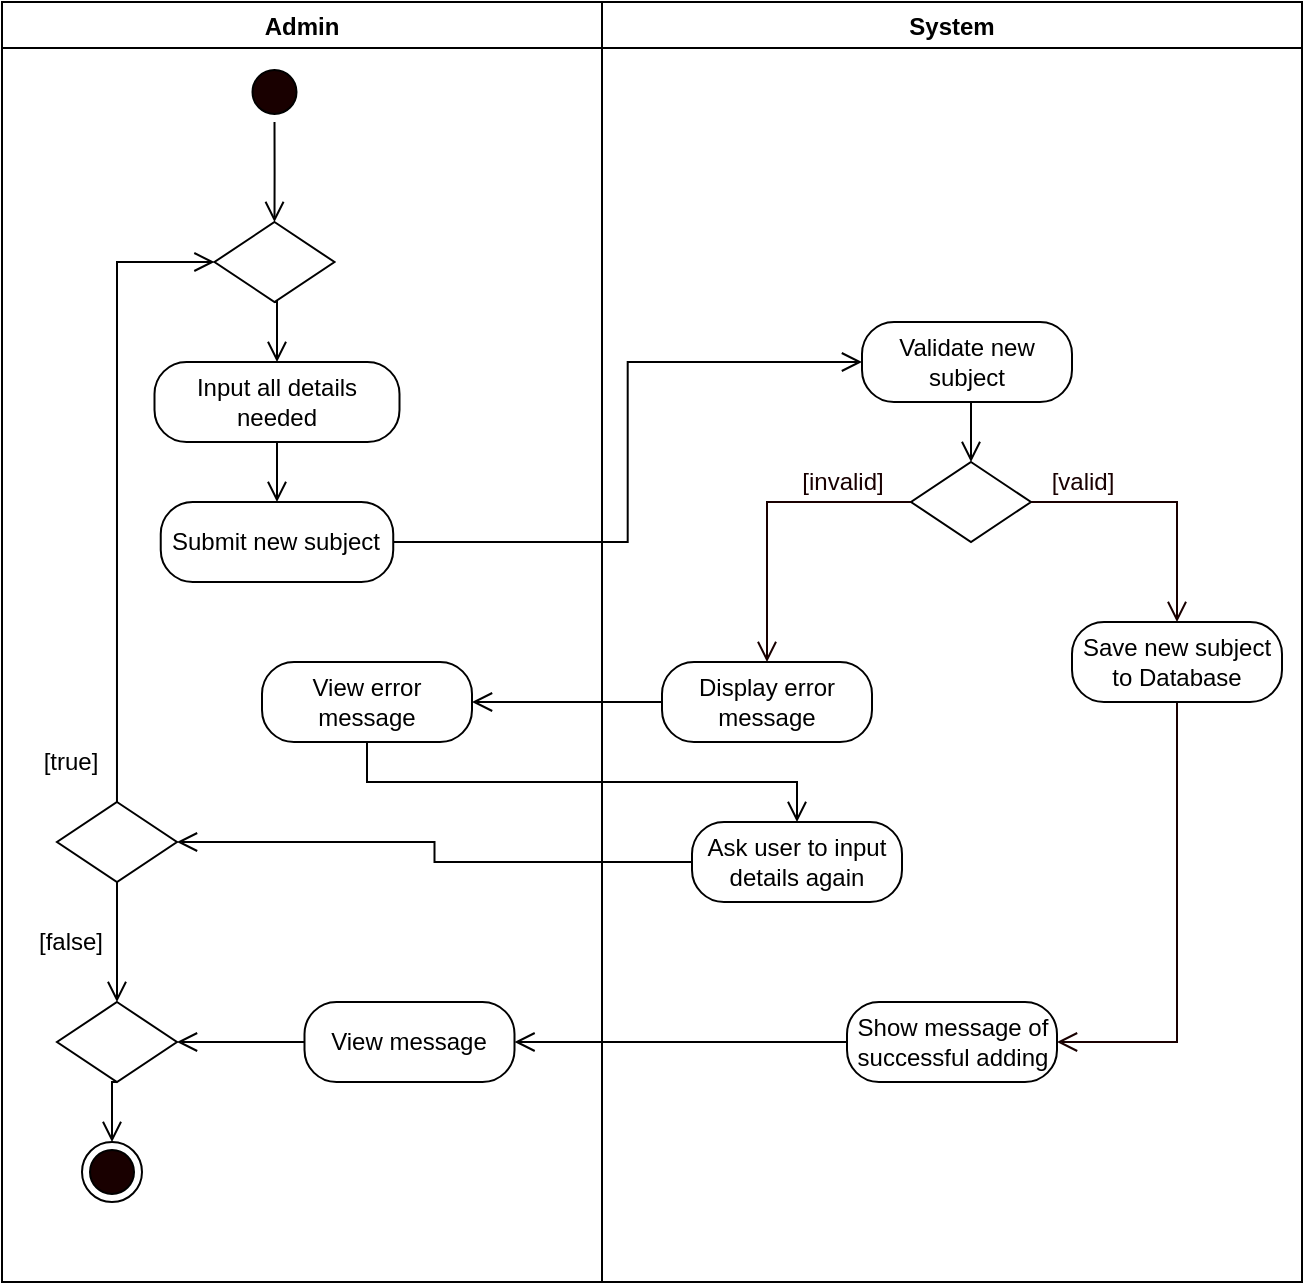 <mxfile version="14.6.13" type="device" pages="12"><diagram id="EBzUi2Tc6RtpXPdAx3Hm" name="Add Subject"><mxGraphModel dx="1024" dy="592" grid="1" gridSize="10" guides="1" tooltips="1" connect="1" arrows="1" fold="1" page="1" pageScale="1" pageWidth="850" pageHeight="1100" math="0" shadow="0"><root><mxCell id="0"/><mxCell id="1" parent="0"/><mxCell id="xh0kIMmvh1ByV2QQUvD7-1" value="Admin" style="swimlane;startSize=23;" parent="1" vertex="1"><mxGeometry x="40" y="10" width="300" height="640" as="geometry"/></mxCell><mxCell id="xh0kIMmvh1ByV2QQUvD7-2" style="edgeStyle=orthogonalEdgeStyle;rounded=0;orthogonalLoop=1;jettySize=auto;html=1;exitX=0.5;exitY=1;exitDx=0;exitDy=0;entryX=0.5;entryY=0;entryDx=0;entryDy=0;endArrow=open;endFill=0;endSize=8;" parent="xh0kIMmvh1ByV2QQUvD7-1" source="xh0kIMmvh1ByV2QQUvD7-3" edge="1"><mxGeometry relative="1" as="geometry"><mxPoint x="136.25" y="110" as="targetPoint"/></mxGeometry></mxCell><mxCell id="xh0kIMmvh1ByV2QQUvD7-3" value="" style="ellipse;html=1;shape=startState;fillColor=#190000;" parent="xh0kIMmvh1ByV2QQUvD7-1" vertex="1"><mxGeometry x="121.25" y="30" width="30" height="30" as="geometry"/></mxCell><mxCell id="xh0kIMmvh1ByV2QQUvD7-5" style="edgeStyle=orthogonalEdgeStyle;rounded=0;orthogonalLoop=1;jettySize=auto;html=1;exitX=0.5;exitY=1;exitDx=0;exitDy=0;entryX=0.5;entryY=0;entryDx=0;entryDy=0;endArrow=open;endFill=0;endSize=8;" parent="xh0kIMmvh1ByV2QQUvD7-1" source="xh0kIMmvh1ByV2QQUvD7-6" target="xh0kIMmvh1ByV2QQUvD7-7" edge="1"><mxGeometry relative="1" as="geometry"/></mxCell><mxCell id="xh0kIMmvh1ByV2QQUvD7-6" value="Input all details needed" style="rounded=1;whiteSpace=wrap;html=1;arcSize=40;" parent="xh0kIMmvh1ByV2QQUvD7-1" vertex="1"><mxGeometry x="76.25" y="180" width="122.5" height="40" as="geometry"/></mxCell><mxCell id="xh0kIMmvh1ByV2QQUvD7-7" value="Submit new subject" style="rounded=1;whiteSpace=wrap;html=1;arcSize=40;" parent="xh0kIMmvh1ByV2QQUvD7-1" vertex="1"><mxGeometry x="79.37" y="250" width="116.25" height="40" as="geometry"/></mxCell><mxCell id="xh0kIMmvh1ByV2QQUvD7-8" style="edgeStyle=orthogonalEdgeStyle;rounded=0;orthogonalLoop=1;jettySize=auto;html=1;exitX=0.5;exitY=1;exitDx=0;exitDy=0;entryX=0.5;entryY=0;entryDx=0;entryDy=0;endArrow=open;endFill=0;endSize=8;" parent="xh0kIMmvh1ByV2QQUvD7-1" source="xh0kIMmvh1ByV2QQUvD7-9" target="xh0kIMmvh1ByV2QQUvD7-6" edge="1"><mxGeometry relative="1" as="geometry"/></mxCell><mxCell id="xh0kIMmvh1ByV2QQUvD7-9" value="" style="rhombus;whiteSpace=wrap;html=1;" parent="xh0kIMmvh1ByV2QQUvD7-1" vertex="1"><mxGeometry x="106.25" y="110" width="60" height="40" as="geometry"/></mxCell><mxCell id="xh0kIMmvh1ByV2QQUvD7-13" style="edgeStyle=orthogonalEdgeStyle;rounded=0;orthogonalLoop=1;jettySize=auto;html=1;exitX=0.5;exitY=0;exitDx=0;exitDy=0;entryX=0;entryY=0.5;entryDx=0;entryDy=0;endArrow=open;endFill=0;endSize=8;" parent="xh0kIMmvh1ByV2QQUvD7-1" source="xh0kIMmvh1ByV2QQUvD7-15" target="xh0kIMmvh1ByV2QQUvD7-9" edge="1"><mxGeometry relative="1" as="geometry"><Array as="points"><mxPoint x="58" y="130"/></Array></mxGeometry></mxCell><mxCell id="8epDgxyAZA8r_FFWU2e0-5" style="edgeStyle=orthogonalEdgeStyle;rounded=0;orthogonalLoop=1;jettySize=auto;html=1;exitX=0.5;exitY=1;exitDx=0;exitDy=0;entryX=0.5;entryY=0;entryDx=0;entryDy=0;endArrow=open;endFill=0;endSize=8;" parent="xh0kIMmvh1ByV2QQUvD7-1" source="xh0kIMmvh1ByV2QQUvD7-15" target="8epDgxyAZA8r_FFWU2e0-1" edge="1"><mxGeometry relative="1" as="geometry"/></mxCell><mxCell id="xh0kIMmvh1ByV2QQUvD7-15" value="" style="rhombus;whiteSpace=wrap;html=1;" parent="xh0kIMmvh1ByV2QQUvD7-1" vertex="1"><mxGeometry x="27.49" y="400" width="60" height="40" as="geometry"/></mxCell><mxCell id="xh0kIMmvh1ByV2QQUvD7-16" value="[true]" style="text;html=1;align=center;verticalAlign=middle;resizable=0;points=[];autosize=1;strokeColor=none;" parent="xh0kIMmvh1ByV2QQUvD7-1" vertex="1"><mxGeometry x="14.37" y="370" width="40" height="20" as="geometry"/></mxCell><mxCell id="xh0kIMmvh1ByV2QQUvD7-38" value="[false]" style="text;html=1;align=center;verticalAlign=middle;resizable=0;points=[];autosize=1;strokeColor=none;" parent="xh0kIMmvh1ByV2QQUvD7-1" vertex="1"><mxGeometry x="9.37" y="460" width="50" height="20" as="geometry"/></mxCell><mxCell id="xh0kIMmvh1ByV2QQUvD7-42" value="" style="ellipse;html=1;shape=endState;fillColor=#190000;" parent="xh0kIMmvh1ByV2QQUvD7-1" vertex="1"><mxGeometry x="40" y="570" width="30" height="30" as="geometry"/></mxCell><mxCell id="YY3ElkvbTVMBu870q6Z0-1" value="View error message" style="rounded=1;whiteSpace=wrap;html=1;arcSize=40;" parent="xh0kIMmvh1ByV2QQUvD7-1" vertex="1"><mxGeometry x="130" y="330" width="105" height="40" as="geometry"/></mxCell><mxCell id="8epDgxyAZA8r_FFWU2e0-9" style="edgeStyle=orthogonalEdgeStyle;rounded=0;orthogonalLoop=1;jettySize=auto;html=1;exitX=0.5;exitY=1;exitDx=0;exitDy=0;entryX=0.5;entryY=0;entryDx=0;entryDy=0;endArrow=open;endFill=0;endSize=8;" parent="xh0kIMmvh1ByV2QQUvD7-1" source="8epDgxyAZA8r_FFWU2e0-1" target="xh0kIMmvh1ByV2QQUvD7-42" edge="1"><mxGeometry relative="1" as="geometry"/></mxCell><mxCell id="8epDgxyAZA8r_FFWU2e0-1" value="" style="rhombus;whiteSpace=wrap;html=1;" parent="xh0kIMmvh1ByV2QQUvD7-1" vertex="1"><mxGeometry x="27.49" y="500" width="60" height="40" as="geometry"/></mxCell><mxCell id="8epDgxyAZA8r_FFWU2e0-8" style="edgeStyle=orthogonalEdgeStyle;rounded=0;orthogonalLoop=1;jettySize=auto;html=1;exitX=0;exitY=0.5;exitDx=0;exitDy=0;endArrow=open;endFill=0;endSize=8;" parent="xh0kIMmvh1ByV2QQUvD7-1" source="8epDgxyAZA8r_FFWU2e0-6" target="8epDgxyAZA8r_FFWU2e0-1" edge="1"><mxGeometry relative="1" as="geometry"/></mxCell><mxCell id="8epDgxyAZA8r_FFWU2e0-6" value="View message" style="rounded=1;whiteSpace=wrap;html=1;arcSize=40;" parent="xh0kIMmvh1ByV2QQUvD7-1" vertex="1"><mxGeometry x="151.25" y="500" width="105" height="40" as="geometry"/></mxCell><mxCell id="xh0kIMmvh1ByV2QQUvD7-20" value="System" style="swimlane;" parent="1" vertex="1"><mxGeometry x="340" y="10" width="350" height="640" as="geometry"/></mxCell><mxCell id="xh0kIMmvh1ByV2QQUvD7-21" value="Validate new subject" style="rounded=1;whiteSpace=wrap;html=1;arcSize=40;" parent="xh0kIMmvh1ByV2QQUvD7-20" vertex="1"><mxGeometry x="130" y="160" width="105" height="40" as="geometry"/></mxCell><mxCell id="xh0kIMmvh1ByV2QQUvD7-22" value="" style="rhombus;whiteSpace=wrap;html=1;" parent="xh0kIMmvh1ByV2QQUvD7-20" vertex="1"><mxGeometry x="154.5" y="230" width="60" height="40" as="geometry"/></mxCell><mxCell id="xh0kIMmvh1ByV2QQUvD7-23" style="edgeStyle=orthogonalEdgeStyle;rounded=0;orthogonalLoop=1;jettySize=auto;html=1;exitX=0.5;exitY=1;exitDx=0;exitDy=0;entryX=0.5;entryY=0;entryDx=0;entryDy=0;endArrow=open;endFill=0;endSize=8;" parent="xh0kIMmvh1ByV2QQUvD7-20" source="xh0kIMmvh1ByV2QQUvD7-21" target="xh0kIMmvh1ByV2QQUvD7-22" edge="1"><mxGeometry relative="1" as="geometry"/></mxCell><mxCell id="xh0kIMmvh1ByV2QQUvD7-24" value="&lt;font color=&quot;#190000&quot;&gt;[valid]&lt;/font&gt;" style="text;html=1;align=center;verticalAlign=middle;resizable=0;points=[];autosize=1;strokeColor=none;fontColor=#FFFFFF;" parent="xh0kIMmvh1ByV2QQUvD7-20" vertex="1"><mxGeometry x="214.5" y="230" width="50" height="20" as="geometry"/></mxCell><mxCell id="xh0kIMmvh1ByV2QQUvD7-25" value="&lt;font color=&quot;#190000&quot;&gt;[invalid]&lt;/font&gt;" style="text;html=1;align=center;verticalAlign=middle;resizable=0;points=[];autosize=1;strokeColor=none;fontColor=#FFFFFF;" parent="xh0kIMmvh1ByV2QQUvD7-20" vertex="1"><mxGeometry x="90" y="230" width="60" height="20" as="geometry"/></mxCell><mxCell id="xh0kIMmvh1ByV2QQUvD7-26" value="Display error message" style="rounded=1;whiteSpace=wrap;html=1;arcSize=40;" parent="xh0kIMmvh1ByV2QQUvD7-20" vertex="1"><mxGeometry x="30" y="330" width="105" height="40" as="geometry"/></mxCell><mxCell id="xh0kIMmvh1ByV2QQUvD7-27" style="edgeStyle=orthogonalEdgeStyle;rounded=0;orthogonalLoop=1;jettySize=auto;html=1;exitX=0.5;exitY=1;exitDx=0;exitDy=0;entryX=1;entryY=0.5;entryDx=0;entryDy=0;fontColor=#FFFFFF;endArrow=open;endFill=0;endSize=8;strokeColor=#190000;" parent="xh0kIMmvh1ByV2QQUvD7-20" source="xh0kIMmvh1ByV2QQUvD7-28" target="xh0kIMmvh1ByV2QQUvD7-31" edge="1"><mxGeometry relative="1" as="geometry"/></mxCell><mxCell id="xh0kIMmvh1ByV2QQUvD7-28" value="Save new subject to Database" style="rounded=1;whiteSpace=wrap;html=1;arcSize=40;" parent="xh0kIMmvh1ByV2QQUvD7-20" vertex="1"><mxGeometry x="235" y="310" width="105" height="40" as="geometry"/></mxCell><mxCell id="xh0kIMmvh1ByV2QQUvD7-29" style="edgeStyle=orthogonalEdgeStyle;rounded=0;orthogonalLoop=1;jettySize=auto;html=1;exitX=0;exitY=0.5;exitDx=0;exitDy=0;fontColor=#FFFFFF;endArrow=open;endFill=0;endSize=8;strokeColor=#190000;entryX=0.5;entryY=0;entryDx=0;entryDy=0;" parent="xh0kIMmvh1ByV2QQUvD7-20" source="xh0kIMmvh1ByV2QQUvD7-22" target="xh0kIMmvh1ByV2QQUvD7-26" edge="1"><mxGeometry relative="1" as="geometry"><mxPoint x="80" y="290" as="targetPoint"/></mxGeometry></mxCell><mxCell id="xh0kIMmvh1ByV2QQUvD7-30" style="edgeStyle=orthogonalEdgeStyle;rounded=0;orthogonalLoop=1;jettySize=auto;html=1;exitX=1;exitY=0.5;exitDx=0;exitDy=0;fontColor=#FFFFFF;endArrow=open;endFill=0;endSize=8;strokeColor=#190000;entryX=0.5;entryY=0;entryDx=0;entryDy=0;" parent="xh0kIMmvh1ByV2QQUvD7-20" source="xh0kIMmvh1ByV2QQUvD7-22" target="xh0kIMmvh1ByV2QQUvD7-28" edge="1"><mxGeometry relative="1" as="geometry"><mxPoint x="280" y="290" as="targetPoint"/></mxGeometry></mxCell><mxCell id="xh0kIMmvh1ByV2QQUvD7-31" value="Show message of successful adding" style="rounded=1;whiteSpace=wrap;html=1;arcSize=40;" parent="xh0kIMmvh1ByV2QQUvD7-20" vertex="1"><mxGeometry x="122.5" y="500" width="105" height="40" as="geometry"/></mxCell><mxCell id="OJfDjqlfc01Si0M9XlQV-3" value="Ask user to input details again" style="rounded=1;whiteSpace=wrap;html=1;arcSize=40;" parent="xh0kIMmvh1ByV2QQUvD7-20" vertex="1"><mxGeometry x="45" y="410" width="105" height="40" as="geometry"/></mxCell><mxCell id="xh0kIMmvh1ByV2QQUvD7-35" style="edgeStyle=orthogonalEdgeStyle;rounded=0;orthogonalLoop=1;jettySize=auto;html=1;exitX=1;exitY=0.5;exitDx=0;exitDy=0;entryX=0;entryY=0.5;entryDx=0;entryDy=0;endArrow=open;endFill=0;endSize=8;" parent="1" source="xh0kIMmvh1ByV2QQUvD7-7" target="xh0kIMmvh1ByV2QQUvD7-21" edge="1"><mxGeometry relative="1" as="geometry"/></mxCell><mxCell id="xh0kIMmvh1ByV2QQUvD7-37" style="edgeStyle=orthogonalEdgeStyle;rounded=0;orthogonalLoop=1;jettySize=auto;html=1;exitX=0;exitY=0.5;exitDx=0;exitDy=0;entryX=1;entryY=0.5;entryDx=0;entryDy=0;endArrow=open;endFill=0;endSize=8;" parent="1" source="xh0kIMmvh1ByV2QQUvD7-26" target="YY3ElkvbTVMBu870q6Z0-1" edge="1"><mxGeometry relative="1" as="geometry"/></mxCell><mxCell id="8epDgxyAZA8r_FFWU2e0-7" style="edgeStyle=orthogonalEdgeStyle;rounded=0;orthogonalLoop=1;jettySize=auto;html=1;exitX=0;exitY=0.5;exitDx=0;exitDy=0;entryX=1;entryY=0.5;entryDx=0;entryDy=0;endArrow=open;endFill=0;endSize=8;" parent="1" source="xh0kIMmvh1ByV2QQUvD7-31" target="8epDgxyAZA8r_FFWU2e0-6" edge="1"><mxGeometry relative="1" as="geometry"/></mxCell><mxCell id="OJfDjqlfc01Si0M9XlQV-4" style="edgeStyle=orthogonalEdgeStyle;rounded=0;orthogonalLoop=1;jettySize=auto;html=1;exitX=0.5;exitY=1;exitDx=0;exitDy=0;entryX=0.5;entryY=0;entryDx=0;entryDy=0;endArrow=open;endFill=0;endSize=8;" parent="1" source="YY3ElkvbTVMBu870q6Z0-1" target="OJfDjqlfc01Si0M9XlQV-3" edge="1"><mxGeometry relative="1" as="geometry"/></mxCell><mxCell id="OJfDjqlfc01Si0M9XlQV-5" style="edgeStyle=orthogonalEdgeStyle;rounded=0;orthogonalLoop=1;jettySize=auto;html=1;exitX=0;exitY=0.5;exitDx=0;exitDy=0;entryX=1;entryY=0.5;entryDx=0;entryDy=0;endArrow=open;endFill=0;endSize=8;" parent="1" source="OJfDjqlfc01Si0M9XlQV-3" target="xh0kIMmvh1ByV2QQUvD7-15" edge="1"><mxGeometry relative="1" as="geometry"/></mxCell></root></mxGraphModel></diagram><diagram id="Nxbdhf2wQgpg7bDp_CXB" name="Edit Subject"><mxGraphModel dx="1024" dy="592" grid="1" gridSize="10" guides="1" tooltips="1" connect="1" arrows="1" fold="1" page="1" pageScale="1" pageWidth="850" pageHeight="1100" math="0" shadow="0"><root><mxCell id="2pbZad7XpDQO6Ida-xuU-0"/><mxCell id="2pbZad7XpDQO6Ida-xuU-1" parent="2pbZad7XpDQO6Ida-xuU-0"/><mxCell id="HRwcVcrYkbmRWTZ5L8v_-0" value="Admin" style="swimlane;startSize=23;" parent="2pbZad7XpDQO6Ida-xuU-1" vertex="1"><mxGeometry x="20" y="10" width="320" height="1070" as="geometry"/></mxCell><mxCell id="HRwcVcrYkbmRWTZ5L8v_-1" style="edgeStyle=orthogonalEdgeStyle;rounded=0;orthogonalLoop=1;jettySize=auto;html=1;exitX=0.5;exitY=1;exitDx=0;exitDy=0;entryX=0.5;entryY=0;entryDx=0;entryDy=0;endArrow=open;endFill=0;endSize=8;" parent="HRwcVcrYkbmRWTZ5L8v_-0" source="HRwcVcrYkbmRWTZ5L8v_-2" edge="1"><mxGeometry relative="1" as="geometry"><mxPoint x="165" y="110" as="targetPoint"/></mxGeometry></mxCell><mxCell id="HRwcVcrYkbmRWTZ5L8v_-2" value="" style="ellipse;html=1;shape=startState;fillColor=#190000;" parent="HRwcVcrYkbmRWTZ5L8v_-0" vertex="1"><mxGeometry x="150" y="30" width="30" height="30" as="geometry"/></mxCell><mxCell id="HRwcVcrYkbmRWTZ5L8v_-4" style="edgeStyle=orthogonalEdgeStyle;rounded=0;orthogonalLoop=1;jettySize=auto;html=1;exitX=0.5;exitY=1;exitDx=0;exitDy=0;entryX=0.5;entryY=0;entryDx=0;entryDy=0;endArrow=open;endFill=0;endSize=8;" parent="HRwcVcrYkbmRWTZ5L8v_-0" source="HRwcVcrYkbmRWTZ5L8v_-5" target="HRwcVcrYkbmRWTZ5L8v_-6" edge="1"><mxGeometry relative="1" as="geometry"/></mxCell><mxCell id="HRwcVcrYkbmRWTZ5L8v_-5" value="Edit all details needed" style="rounded=1;whiteSpace=wrap;html=1;arcSize=40;" parent="HRwcVcrYkbmRWTZ5L8v_-0" vertex="1"><mxGeometry x="142.85" y="670" width="122.5" height="40" as="geometry"/></mxCell><mxCell id="HRwcVcrYkbmRWTZ5L8v_-6" value="Submit updated subject" style="rounded=1;whiteSpace=wrap;html=1;arcSize=40;" parent="HRwcVcrYkbmRWTZ5L8v_-0" vertex="1"><mxGeometry x="145.97" y="740" width="116.25" height="40" as="geometry"/></mxCell><mxCell id="HRwcVcrYkbmRWTZ5L8v_-7" style="edgeStyle=orthogonalEdgeStyle;rounded=0;orthogonalLoop=1;jettySize=auto;html=1;exitX=0.5;exitY=1;exitDx=0;exitDy=0;entryX=0.5;entryY=0;entryDx=0;entryDy=0;endArrow=open;endFill=0;endSize=8;" parent="HRwcVcrYkbmRWTZ5L8v_-0" source="HRwcVcrYkbmRWTZ5L8v_-8" target="HRwcVcrYkbmRWTZ5L8v_-5" edge="1"><mxGeometry relative="1" as="geometry"/></mxCell><mxCell id="HRwcVcrYkbmRWTZ5L8v_-8" value="" style="rhombus;whiteSpace=wrap;html=1;" parent="HRwcVcrYkbmRWTZ5L8v_-0" vertex="1"><mxGeometry x="172.85" y="600" width="60" height="40" as="geometry"/></mxCell><mxCell id="HRwcVcrYkbmRWTZ5L8v_-9" style="edgeStyle=orthogonalEdgeStyle;rounded=0;orthogonalLoop=1;jettySize=auto;html=1;exitX=0.5;exitY=0;exitDx=0;exitDy=0;entryX=0;entryY=0.5;entryDx=0;entryDy=0;endArrow=open;endFill=0;endSize=8;" parent="HRwcVcrYkbmRWTZ5L8v_-0" source="HRwcVcrYkbmRWTZ5L8v_-11" target="HRwcVcrYkbmRWTZ5L8v_-8" edge="1"><mxGeometry relative="1" as="geometry"/></mxCell><mxCell id="HRwcVcrYkbmRWTZ5L8v_-10" style="edgeStyle=orthogonalEdgeStyle;rounded=0;orthogonalLoop=1;jettySize=auto;html=1;exitX=0.5;exitY=1;exitDx=0;exitDy=0;endArrow=open;endFill=0;endSize=8;startArrow=none;entryX=0.5;entryY=0;entryDx=0;entryDy=0;" parent="HRwcVcrYkbmRWTZ5L8v_-0" source="HRwcVcrYkbmRWTZ5L8v_-11" target="ZfUovw8juMmtVBluoH26-0" edge="1"><mxGeometry relative="1" as="geometry"><mxPoint x="87.24" y="930" as="targetPoint"/><Array as="points"/></mxGeometry></mxCell><mxCell id="HRwcVcrYkbmRWTZ5L8v_-11" value="" style="rhombus;whiteSpace=wrap;html=1;" parent="HRwcVcrYkbmRWTZ5L8v_-0" vertex="1"><mxGeometry x="69.61" y="880" width="60" height="40" as="geometry"/></mxCell><mxCell id="HRwcVcrYkbmRWTZ5L8v_-12" value="[true]" style="text;html=1;align=center;verticalAlign=middle;resizable=0;points=[];autosize=1;strokeColor=none;" parent="HRwcVcrYkbmRWTZ5L8v_-0" vertex="1"><mxGeometry x="97.85" y="860" width="40" height="20" as="geometry"/></mxCell><mxCell id="HRwcVcrYkbmRWTZ5L8v_-15" value="[false]" style="text;html=1;align=center;verticalAlign=middle;resizable=0;points=[];autosize=1;strokeColor=none;" parent="HRwcVcrYkbmRWTZ5L8v_-0" vertex="1"><mxGeometry x="92.85" y="920" width="50" height="20" as="geometry"/></mxCell><mxCell id="HRwcVcrYkbmRWTZ5L8v_-16" value="" style="ellipse;html=1;shape=endState;fillColor=#190000;" parent="HRwcVcrYkbmRWTZ5L8v_-0" vertex="1"><mxGeometry x="84.61" y="1030" width="30" height="30" as="geometry"/></mxCell><mxCell id="Gt6QmuDBlr8Hrm3NTIvc-0" value="View error message" style="rounded=1;whiteSpace=wrap;html=1;arcSize=40;" parent="HRwcVcrYkbmRWTZ5L8v_-0" vertex="1"><mxGeometry x="176.5" y="800" width="105" height="40" as="geometry"/></mxCell><mxCell id="ZfUovw8juMmtVBluoH26-1" style="edgeStyle=orthogonalEdgeStyle;rounded=0;orthogonalLoop=1;jettySize=auto;html=1;exitX=0;exitY=0.5;exitDx=0;exitDy=0;entryX=1;entryY=0.5;entryDx=0;entryDy=0;endArrow=open;endFill=0;endSize=8;" parent="HRwcVcrYkbmRWTZ5L8v_-0" source="f4IEDIOZ6t7WaaS_0a8o-0" target="ZfUovw8juMmtVBluoH26-0" edge="1"><mxGeometry relative="1" as="geometry"/></mxCell><mxCell id="f4IEDIOZ6t7WaaS_0a8o-0" value="View message" style="rounded=1;whiteSpace=wrap;html=1;arcSize=40;" parent="HRwcVcrYkbmRWTZ5L8v_-0" vertex="1"><mxGeometry x="166.5" y="960" width="125" height="40" as="geometry"/></mxCell><mxCell id="ZfUovw8juMmtVBluoH26-2" style="edgeStyle=orthogonalEdgeStyle;rounded=0;orthogonalLoop=1;jettySize=auto;html=1;exitX=0.5;exitY=1;exitDx=0;exitDy=0;entryX=0.5;entryY=0;entryDx=0;entryDy=0;endArrow=open;endFill=0;endSize=8;" parent="HRwcVcrYkbmRWTZ5L8v_-0" source="ZfUovw8juMmtVBluoH26-0" target="HRwcVcrYkbmRWTZ5L8v_-16" edge="1"><mxGeometry relative="1" as="geometry"/></mxCell><mxCell id="ZfUovw8juMmtVBluoH26-0" value="" style="rhombus;whiteSpace=wrap;html=1;" parent="HRwcVcrYkbmRWTZ5L8v_-0" vertex="1"><mxGeometry x="69.61" y="960" width="60" height="40" as="geometry"/></mxCell><mxCell id="LO9OHkwaROmUGPkTzwrd-13" value="Choose edit button of the selected subject" style="rounded=1;whiteSpace=wrap;html=1;arcSize=40;" parent="HRwcVcrYkbmRWTZ5L8v_-0" vertex="1"><mxGeometry x="145.97" y="520" width="125" height="40" as="geometry"/></mxCell><mxCell id="LO9OHkwaROmUGPkTzwrd-4" style="edgeStyle=orthogonalEdgeStyle;rounded=0;orthogonalLoop=1;jettySize=auto;html=1;exitX=0.5;exitY=1;exitDx=0;exitDy=0;endArrow=open;endFill=0;endSize=8;entryX=0;entryY=0.5;entryDx=0;entryDy=0;" parent="HRwcVcrYkbmRWTZ5L8v_-0" source="LO9OHkwaROmUGPkTzwrd-5" target="ZfUovw8juMmtVBluoH26-0" edge="1"><mxGeometry relative="1" as="geometry"><mxPoint x="92.6" y="450" as="targetPoint"/></mxGeometry></mxCell><mxCell id="LO9OHkwaROmUGPkTzwrd-5" value="" style="rhombus;whiteSpace=wrap;html=1;" parent="HRwcVcrYkbmRWTZ5L8v_-0" vertex="1"><mxGeometry x="7.61" y="460" width="60" height="40" as="geometry"/></mxCell><mxCell id="LO9OHkwaROmUGPkTzwrd-6" value="[true]" style="text;html=1;align=center;verticalAlign=middle;resizable=0;points=[];autosize=1;strokeColor=none;rotation=0;" parent="HRwcVcrYkbmRWTZ5L8v_-0" vertex="1"><mxGeometry x="34.61" y="430" width="40" height="20" as="geometry"/></mxCell><mxCell id="LO9OHkwaROmUGPkTzwrd-7" value="[false]" style="text;html=1;align=center;verticalAlign=middle;resizable=0;points=[];autosize=1;strokeColor=none;rotation=0;" parent="HRwcVcrYkbmRWTZ5L8v_-0" vertex="1"><mxGeometry x="34.61" y="510" width="50" height="20" as="geometry"/></mxCell><mxCell id="LO9OHkwaROmUGPkTzwrd-11" value="View no found subject message" style="rounded=1;whiteSpace=wrap;html=1;arcSize=40;" parent="HRwcVcrYkbmRWTZ5L8v_-0" vertex="1"><mxGeometry x="145.97" y="370" width="105" height="40" as="geometry"/></mxCell><mxCell id="if9hz5tMV6yXz72jn-nV-0" value="Submit search" style="rounded=1;whiteSpace=wrap;html=1;arcSize=40;" parent="HRwcVcrYkbmRWTZ5L8v_-0" vertex="1"><mxGeometry x="105" y="290" width="120" height="40" as="geometry"/></mxCell><mxCell id="HRwcVcrYkbmRWTZ5L8v_-17" value="System" style="swimlane;" parent="2pbZad7XpDQO6Ida-xuU-1" vertex="1"><mxGeometry x="340" y="10" width="350" height="1070" as="geometry"/></mxCell><mxCell id="HRwcVcrYkbmRWTZ5L8v_-18" value="Validate updated&amp;nbsp;subject" style="rounded=1;whiteSpace=wrap;html=1;arcSize=40;" parent="HRwcVcrYkbmRWTZ5L8v_-17" vertex="1"><mxGeometry x="129.6" y="650" width="105" height="40" as="geometry"/></mxCell><mxCell id="HRwcVcrYkbmRWTZ5L8v_-19" value="" style="rhombus;whiteSpace=wrap;html=1;" parent="HRwcVcrYkbmRWTZ5L8v_-17" vertex="1"><mxGeometry x="154.1" y="720" width="60" height="40" as="geometry"/></mxCell><mxCell id="HRwcVcrYkbmRWTZ5L8v_-20" style="edgeStyle=orthogonalEdgeStyle;rounded=0;orthogonalLoop=1;jettySize=auto;html=1;exitX=0.5;exitY=1;exitDx=0;exitDy=0;entryX=0.5;entryY=0;entryDx=0;entryDy=0;endArrow=open;endFill=0;endSize=8;" parent="HRwcVcrYkbmRWTZ5L8v_-17" source="HRwcVcrYkbmRWTZ5L8v_-18" target="HRwcVcrYkbmRWTZ5L8v_-19" edge="1"><mxGeometry relative="1" as="geometry"/></mxCell><mxCell id="HRwcVcrYkbmRWTZ5L8v_-21" value="&lt;font color=&quot;#190000&quot;&gt;[valid]&lt;/font&gt;" style="text;html=1;align=center;verticalAlign=middle;resizable=0;points=[];autosize=1;strokeColor=none;fontColor=#FFFFFF;" parent="HRwcVcrYkbmRWTZ5L8v_-17" vertex="1"><mxGeometry x="214.1" y="720" width="50" height="20" as="geometry"/></mxCell><mxCell id="HRwcVcrYkbmRWTZ5L8v_-22" value="&lt;font color=&quot;#190000&quot;&gt;[invalid]&lt;/font&gt;" style="text;html=1;align=center;verticalAlign=middle;resizable=0;points=[];autosize=1;strokeColor=none;fontColor=#FFFFFF;" parent="HRwcVcrYkbmRWTZ5L8v_-17" vertex="1"><mxGeometry x="89.6" y="720" width="60" height="20" as="geometry"/></mxCell><mxCell id="HRwcVcrYkbmRWTZ5L8v_-23" value="Show error message" style="rounded=1;whiteSpace=wrap;html=1;arcSize=40;" parent="HRwcVcrYkbmRWTZ5L8v_-17" vertex="1"><mxGeometry x="29.6" y="800" width="105" height="40" as="geometry"/></mxCell><mxCell id="HRwcVcrYkbmRWTZ5L8v_-24" style="edgeStyle=orthogonalEdgeStyle;rounded=0;orthogonalLoop=1;jettySize=auto;html=1;exitX=0.5;exitY=1;exitDx=0;exitDy=0;entryX=1;entryY=0.5;entryDx=0;entryDy=0;fontColor=#FFFFFF;endArrow=open;endFill=0;endSize=8;strokeColor=#190000;" parent="HRwcVcrYkbmRWTZ5L8v_-17" source="HRwcVcrYkbmRWTZ5L8v_-25" target="HRwcVcrYkbmRWTZ5L8v_-29" edge="1"><mxGeometry relative="1" as="geometry"/></mxCell><mxCell id="HRwcVcrYkbmRWTZ5L8v_-25" value="Update subject details in Database" style="rounded=1;whiteSpace=wrap;html=1;arcSize=40;" parent="HRwcVcrYkbmRWTZ5L8v_-17" vertex="1"><mxGeometry x="219.6" y="800" width="120" height="40" as="geometry"/></mxCell><mxCell id="HRwcVcrYkbmRWTZ5L8v_-26" style="edgeStyle=orthogonalEdgeStyle;rounded=0;orthogonalLoop=1;jettySize=auto;html=1;exitX=0;exitY=0.5;exitDx=0;exitDy=0;fontColor=#FFFFFF;endArrow=open;endFill=0;endSize=8;strokeColor=#190000;entryX=0.5;entryY=0;entryDx=0;entryDy=0;" parent="HRwcVcrYkbmRWTZ5L8v_-17" source="HRwcVcrYkbmRWTZ5L8v_-19" target="HRwcVcrYkbmRWTZ5L8v_-23" edge="1"><mxGeometry relative="1" as="geometry"><mxPoint x="79.6" y="780" as="targetPoint"/></mxGeometry></mxCell><mxCell id="HRwcVcrYkbmRWTZ5L8v_-27" style="edgeStyle=orthogonalEdgeStyle;rounded=0;orthogonalLoop=1;jettySize=auto;html=1;exitX=1;exitY=0.5;exitDx=0;exitDy=0;fontColor=#FFFFFF;endArrow=open;endFill=0;endSize=8;strokeColor=#190000;entryX=0.5;entryY=0;entryDx=0;entryDy=0;" parent="HRwcVcrYkbmRWTZ5L8v_-17" source="HRwcVcrYkbmRWTZ5L8v_-19" target="HRwcVcrYkbmRWTZ5L8v_-25" edge="1"><mxGeometry relative="1" as="geometry"><mxPoint x="279.6" y="780" as="targetPoint"/></mxGeometry></mxCell><mxCell id="HRwcVcrYkbmRWTZ5L8v_-29" value="Show message of successful modifying" style="rounded=1;whiteSpace=wrap;html=1;arcSize=40;" parent="HRwcVcrYkbmRWTZ5L8v_-17" vertex="1"><mxGeometry x="109.6" y="960" width="125" height="40" as="geometry"/></mxCell><mxCell id="LO9OHkwaROmUGPkTzwrd-0" value="Input subject name in search bar" style="rounded=1;whiteSpace=wrap;html=1;arcSize=40;" parent="HRwcVcrYkbmRWTZ5L8v_-17" vertex="1"><mxGeometry x="-215.25" y="200" width="120" height="40" as="geometry"/></mxCell><mxCell id="LO9OHkwaROmUGPkTzwrd-1" style="edgeStyle=orthogonalEdgeStyle;rounded=0;orthogonalLoop=1;jettySize=auto;html=1;exitX=0.5;exitY=1;exitDx=0;exitDy=0;entryX=0.5;entryY=0;entryDx=0;entryDy=0;endArrow=open;endFill=0;endSize=8;" parent="HRwcVcrYkbmRWTZ5L8v_-17" source="LO9OHkwaROmUGPkTzwrd-2" target="LO9OHkwaROmUGPkTzwrd-0" edge="1"><mxGeometry relative="1" as="geometry"><mxPoint x="-225.25" y="-195" as="targetPoint"/></mxGeometry></mxCell><mxCell id="LO9OHkwaROmUGPkTzwrd-2" value="" style="rhombus;whiteSpace=wrap;html=1;" parent="HRwcVcrYkbmRWTZ5L8v_-17" vertex="1"><mxGeometry x="-185.25" y="110" width="60" height="40" as="geometry"/></mxCell><mxCell id="LO9OHkwaROmUGPkTzwrd-15" value="" style="rhombus;whiteSpace=wrap;html=1;" parent="HRwcVcrYkbmRWTZ5L8v_-17" vertex="1"><mxGeometry x="145.85" y="290" width="60" height="40" as="geometry"/></mxCell><mxCell id="LO9OHkwaROmUGPkTzwrd-16" value="&lt;font color=&quot;#190000&quot;&gt;[true]&lt;/font&gt;" style="text;html=1;align=center;verticalAlign=middle;resizable=0;points=[];autosize=1;strokeColor=none;fontColor=#FFFFFF;" parent="HRwcVcrYkbmRWTZ5L8v_-17" vertex="1"><mxGeometry x="214.1" y="290" width="40" height="20" as="geometry"/></mxCell><mxCell id="LO9OHkwaROmUGPkTzwrd-17" value="&lt;font color=&quot;#190000&quot;&gt;[false]&lt;/font&gt;" style="text;html=1;align=center;verticalAlign=middle;resizable=0;points=[];autosize=1;strokeColor=none;fontColor=#FFFFFF;" parent="HRwcVcrYkbmRWTZ5L8v_-17" vertex="1"><mxGeometry x="89.6" y="290" width="50" height="20" as="geometry"/></mxCell><mxCell id="LO9OHkwaROmUGPkTzwrd-18" value="Show no found subject message" style="rounded=1;whiteSpace=wrap;html=1;arcSize=40;" parent="HRwcVcrYkbmRWTZ5L8v_-17" vertex="1"><mxGeometry x="40.85" y="370" width="105" height="40" as="geometry"/></mxCell><mxCell id="LO9OHkwaROmUGPkTzwrd-21" style="edgeStyle=orthogonalEdgeStyle;rounded=0;orthogonalLoop=1;jettySize=auto;html=1;exitX=0;exitY=0.5;exitDx=0;exitDy=0;fontColor=#FFFFFF;endArrow=open;endFill=0;endSize=8;strokeColor=#190000;entryX=0.5;entryY=0;entryDx=0;entryDy=0;" parent="HRwcVcrYkbmRWTZ5L8v_-17" source="LO9OHkwaROmUGPkTzwrd-15" target="LO9OHkwaROmUGPkTzwrd-18" edge="1"><mxGeometry relative="1" as="geometry"><mxPoint x="-287.65" y="-30" as="targetPoint"/></mxGeometry></mxCell><mxCell id="LO9OHkwaROmUGPkTzwrd-20" value="Display subject/s that match with the input" style="rounded=1;whiteSpace=wrap;html=1;arcSize=40;" parent="HRwcVcrYkbmRWTZ5L8v_-17" vertex="1"><mxGeometry x="188.35" y="400" width="130" height="40" as="geometry"/></mxCell><mxCell id="LO9OHkwaROmUGPkTzwrd-22" style="edgeStyle=orthogonalEdgeStyle;rounded=0;orthogonalLoop=1;jettySize=auto;html=1;exitX=1;exitY=0.5;exitDx=0;exitDy=0;fontColor=#FFFFFF;endArrow=open;endFill=0;endSize=8;strokeColor=#190000;entryX=0.5;entryY=0;entryDx=0;entryDy=0;" parent="HRwcVcrYkbmRWTZ5L8v_-17" source="LO9OHkwaROmUGPkTzwrd-15" target="LO9OHkwaROmUGPkTzwrd-20" edge="1"><mxGeometry relative="1" as="geometry"><mxPoint x="-88.9" y="-80" as="targetPoint"/></mxGeometry></mxCell><mxCell id="msVntdh6kkrQbIYHircE-1" value="Display form with value" style="rounded=1;whiteSpace=wrap;html=1;arcSize=40;" parent="HRwcVcrYkbmRWTZ5L8v_-17" vertex="1"><mxGeometry x="94.6" y="560" width="125" height="40" as="geometry"/></mxCell><mxCell id="jUDNakfsJYqx8eowxols-1" style="edgeStyle=orthogonalEdgeStyle;rounded=0;orthogonalLoop=1;jettySize=auto;html=1;exitX=0.5;exitY=1;exitDx=0;exitDy=0;entryX=0.5;entryY=0;entryDx=0;entryDy=0;endArrow=open;endFill=0;endSize=8;" parent="HRwcVcrYkbmRWTZ5L8v_-17" source="jUDNakfsJYqx8eowxols-0" target="LO9OHkwaROmUGPkTzwrd-15" edge="1"><mxGeometry relative="1" as="geometry"/></mxCell><mxCell id="jUDNakfsJYqx8eowxols-0" value="Check if there's a subject that match with the input" style="rounded=1;whiteSpace=wrap;html=1;arcSize=40;" parent="HRwcVcrYkbmRWTZ5L8v_-17" vertex="1"><mxGeometry x="115.85" y="210" width="120" height="40" as="geometry"/></mxCell><mxCell id="jUDNakfsJYqx8eowxols-40" value="Ask user to search again" style="rounded=1;whiteSpace=wrap;html=1;arcSize=40;" parent="HRwcVcrYkbmRWTZ5L8v_-17" vertex="1"><mxGeometry x="44.6" y="460" width="105" height="40" as="geometry"/></mxCell><mxCell id="jUDNakfsJYqx8eowxols-42" value="Ask user to input again" style="rounded=1;whiteSpace=wrap;html=1;arcSize=40;" parent="HRwcVcrYkbmRWTZ5L8v_-17" vertex="1"><mxGeometry x="40.85" y="880" width="105" height="40" as="geometry"/></mxCell><mxCell id="HRwcVcrYkbmRWTZ5L8v_-34" style="edgeStyle=orthogonalEdgeStyle;rounded=0;orthogonalLoop=1;jettySize=auto;html=1;exitX=1;exitY=0.5;exitDx=0;exitDy=0;entryX=0;entryY=0.5;entryDx=0;entryDy=0;endArrow=open;endFill=0;endSize=8;" parent="2pbZad7XpDQO6Ida-xuU-1" source="HRwcVcrYkbmRWTZ5L8v_-6" target="HRwcVcrYkbmRWTZ5L8v_-18" edge="1"><mxGeometry relative="1" as="geometry"/></mxCell><mxCell id="HRwcVcrYkbmRWTZ5L8v_-35" style="edgeStyle=orthogonalEdgeStyle;rounded=0;orthogonalLoop=1;jettySize=auto;html=1;exitX=0;exitY=0.5;exitDx=0;exitDy=0;entryX=1;entryY=0.5;entryDx=0;entryDy=0;endArrow=open;endFill=0;endSize=8;" parent="2pbZad7XpDQO6Ida-xuU-1" source="HRwcVcrYkbmRWTZ5L8v_-23" target="Gt6QmuDBlr8Hrm3NTIvc-0" edge="1"><mxGeometry relative="1" as="geometry"/></mxCell><mxCell id="f4IEDIOZ6t7WaaS_0a8o-1" style="edgeStyle=orthogonalEdgeStyle;rounded=0;orthogonalLoop=1;jettySize=auto;html=1;exitX=0;exitY=0.5;exitDx=0;exitDy=0;endArrow=open;endFill=0;endSize=8;" parent="2pbZad7XpDQO6Ida-xuU-1" source="HRwcVcrYkbmRWTZ5L8v_-29" target="f4IEDIOZ6t7WaaS_0a8o-0" edge="1"><mxGeometry relative="1" as="geometry"/></mxCell><mxCell id="LO9OHkwaROmUGPkTzwrd-3" style="edgeStyle=orthogonalEdgeStyle;rounded=0;orthogonalLoop=1;jettySize=auto;html=1;exitX=0.5;exitY=0;exitDx=0;exitDy=0;entryX=0;entryY=0.5;entryDx=0;entryDy=0;endArrow=open;endFill=0;endSize=8;" parent="2pbZad7XpDQO6Ida-xuU-1" source="LO9OHkwaROmUGPkTzwrd-5" target="LO9OHkwaROmUGPkTzwrd-2" edge="1"><mxGeometry relative="1" as="geometry"/></mxCell><mxCell id="LO9OHkwaROmUGPkTzwrd-25" style="edgeStyle=orthogonalEdgeStyle;rounded=0;orthogonalLoop=1;jettySize=auto;html=1;exitX=0.5;exitY=1;exitDx=0;exitDy=0;entryX=1;entryY=0.5;entryDx=0;entryDy=0;endArrow=open;endFill=0;endSize=8;" parent="2pbZad7XpDQO6Ida-xuU-1" source="LO9OHkwaROmUGPkTzwrd-20" target="LO9OHkwaROmUGPkTzwrd-13" edge="1"><mxGeometry relative="1" as="geometry"/></mxCell><mxCell id="5VesQOadf5IWZ8po46C4-0" style="edgeStyle=orthogonalEdgeStyle;rounded=0;orthogonalLoop=1;jettySize=auto;html=1;exitX=0.5;exitY=1;exitDx=0;exitDy=0;entryX=0;entryY=0.5;entryDx=0;entryDy=0;endArrow=open;endFill=0;endSize=8;" parent="2pbZad7XpDQO6Ida-xuU-1" source="LO9OHkwaROmUGPkTzwrd-13" target="msVntdh6kkrQbIYHircE-1" edge="1"><mxGeometry relative="1" as="geometry"/></mxCell><mxCell id="5VesQOadf5IWZ8po46C4-1" style="edgeStyle=orthogonalEdgeStyle;rounded=0;orthogonalLoop=1;jettySize=auto;html=1;exitX=0.5;exitY=1;exitDx=0;exitDy=0;endArrow=open;endFill=0;endSize=8;entryX=1;entryY=0.5;entryDx=0;entryDy=0;" parent="2pbZad7XpDQO6Ida-xuU-1" source="msVntdh6kkrQbIYHircE-1" target="HRwcVcrYkbmRWTZ5L8v_-8" edge="1"><mxGeometry relative="1" as="geometry"/></mxCell><mxCell id="LO9OHkwaROmUGPkTzwrd-24" style="edgeStyle=orthogonalEdgeStyle;rounded=0;orthogonalLoop=1;jettySize=auto;html=1;exitX=0;exitY=0.5;exitDx=0;exitDy=0;entryX=1;entryY=0.5;entryDx=0;entryDy=0;endArrow=open;endFill=0;endSize=8;" parent="2pbZad7XpDQO6Ida-xuU-1" source="LO9OHkwaROmUGPkTzwrd-18" target="LO9OHkwaROmUGPkTzwrd-11" edge="1"><mxGeometry relative="1" as="geometry"/></mxCell><mxCell id="if9hz5tMV6yXz72jn-nV-1" style="edgeStyle=orthogonalEdgeStyle;rounded=0;orthogonalLoop=1;jettySize=auto;html=1;exitX=0.5;exitY=1;exitDx=0;exitDy=0;endArrow=open;endFill=0;endSize=8;" parent="2pbZad7XpDQO6Ida-xuU-1" source="LO9OHkwaROmUGPkTzwrd-0" target="if9hz5tMV6yXz72jn-nV-0" edge="1"><mxGeometry relative="1" as="geometry"/></mxCell><mxCell id="if9hz5tMV6yXz72jn-nV-2" style="edgeStyle=orthogonalEdgeStyle;rounded=0;orthogonalLoop=1;jettySize=auto;html=1;exitX=1;exitY=0.5;exitDx=0;exitDy=0;entryX=0;entryY=0.5;entryDx=0;entryDy=0;endArrow=open;endFill=0;endSize=8;" parent="2pbZad7XpDQO6Ida-xuU-1" source="if9hz5tMV6yXz72jn-nV-0" target="jUDNakfsJYqx8eowxols-0" edge="1"><mxGeometry relative="1" as="geometry"><Array as="points"><mxPoint x="310" y="320"/><mxPoint x="310" y="240"/></Array></mxGeometry></mxCell><mxCell id="jUDNakfsJYqx8eowxols-41" style="edgeStyle=orthogonalEdgeStyle;rounded=0;orthogonalLoop=1;jettySize=auto;html=1;exitX=0.5;exitY=1;exitDx=0;exitDy=0;entryX=0.5;entryY=0;entryDx=0;entryDy=0;endArrow=open;endFill=0;endSize=8;" parent="2pbZad7XpDQO6Ida-xuU-1" source="LO9OHkwaROmUGPkTzwrd-11" target="jUDNakfsJYqx8eowxols-40" edge="1"><mxGeometry relative="1" as="geometry"/></mxCell><mxCell id="LO9OHkwaROmUGPkTzwrd-10" style="edgeStyle=orthogonalEdgeStyle;rounded=0;orthogonalLoop=1;jettySize=auto;html=1;exitX=0;exitY=0.5;exitDx=0;exitDy=0;entryX=1;entryY=0.5;entryDx=0;entryDy=0;endArrow=open;endFill=0;endSize=8;" parent="2pbZad7XpDQO6Ida-xuU-1" source="jUDNakfsJYqx8eowxols-40" target="LO9OHkwaROmUGPkTzwrd-5" edge="1"><mxGeometry relative="1" as="geometry"/></mxCell><mxCell id="jUDNakfsJYqx8eowxols-44" style="edgeStyle=orthogonalEdgeStyle;rounded=0;orthogonalLoop=1;jettySize=auto;html=1;exitX=0.5;exitY=1;exitDx=0;exitDy=0;entryX=0.5;entryY=0;entryDx=0;entryDy=0;endArrow=open;endFill=0;endSize=8;" parent="2pbZad7XpDQO6Ida-xuU-1" source="Gt6QmuDBlr8Hrm3NTIvc-0" target="jUDNakfsJYqx8eowxols-42" edge="1"><mxGeometry relative="1" as="geometry"/></mxCell><mxCell id="jUDNakfsJYqx8eowxols-45" style="edgeStyle=orthogonalEdgeStyle;rounded=0;orthogonalLoop=1;jettySize=auto;html=1;exitX=0;exitY=0.5;exitDx=0;exitDy=0;entryX=1;entryY=0.5;entryDx=0;entryDy=0;endArrow=open;endFill=0;endSize=8;" parent="2pbZad7XpDQO6Ida-xuU-1" source="jUDNakfsJYqx8eowxols-42" target="HRwcVcrYkbmRWTZ5L8v_-11" edge="1"><mxGeometry relative="1" as="geometry"/></mxCell></root></mxGraphModel></diagram><diagram id="QFoGNwFkTOY5gC8hZF11" name="Delete Subject"><mxGraphModel dx="1024" dy="592" grid="1" gridSize="10" guides="1" tooltips="1" connect="1" arrows="1" fold="1" page="1" pageScale="1" pageWidth="850" pageHeight="1100" math="0" shadow="0"><root><mxCell id="vPI_okQx_F1YDNbw24c_-0"/><mxCell id="vPI_okQx_F1YDNbw24c_-1" parent="vPI_okQx_F1YDNbw24c_-0"/><mxCell id="vPI_okQx_F1YDNbw24c_-2" value="Admin" style="swimlane;startSize=23;" parent="vPI_okQx_F1YDNbw24c_-1" vertex="1"><mxGeometry x="50" y="10" width="310" height="830" as="geometry"/></mxCell><mxCell id="vPI_okQx_F1YDNbw24c_-3" style="edgeStyle=orthogonalEdgeStyle;rounded=0;orthogonalLoop=1;jettySize=auto;html=1;exitX=0.5;exitY=1;exitDx=0;exitDy=0;entryX=0.5;entryY=0;entryDx=0;entryDy=0;endArrow=open;endFill=0;endSize=8;" parent="vPI_okQx_F1YDNbw24c_-2" source="vPI_okQx_F1YDNbw24c_-4" target="f5tWkf6SkdU1aZ2cdoYX-6" edge="1"><mxGeometry relative="1" as="geometry"><mxPoint x="155" y="110" as="targetPoint"/></mxGeometry></mxCell><mxCell id="vPI_okQx_F1YDNbw24c_-4" value="" style="ellipse;html=1;shape=startState;fillColor=#190000;" parent="vPI_okQx_F1YDNbw24c_-2" vertex="1"><mxGeometry x="140" y="30" width="30" height="30" as="geometry"/></mxCell><mxCell id="vPI_okQx_F1YDNbw24c_-6" value="" style="rhombus;whiteSpace=wrap;html=1;" parent="vPI_okQx_F1YDNbw24c_-2" vertex="1"><mxGeometry x="140" y="610" width="60" height="40" as="geometry"/></mxCell><mxCell id="vPI_okQx_F1YDNbw24c_-7" value="[true]" style="text;html=1;align=center;verticalAlign=middle;resizable=0;points=[];autosize=1;strokeColor=none;" parent="vPI_okQx_F1YDNbw24c_-2" vertex="1"><mxGeometry x="235" y="610" width="40" height="20" as="geometry"/></mxCell><mxCell id="vPI_okQx_F1YDNbw24c_-8" value="[false]" style="text;html=1;align=center;verticalAlign=middle;resizable=0;points=[];autosize=1;strokeColor=none;" parent="vPI_okQx_F1YDNbw24c_-2" vertex="1"><mxGeometry x="90.76" y="660" width="50" height="20" as="geometry"/></mxCell><mxCell id="vPI_okQx_F1YDNbw24c_-9" value="" style="ellipse;html=1;shape=endState;fillColor=#190000;" parent="vPI_okQx_F1YDNbw24c_-2" vertex="1"><mxGeometry x="81.25" y="790" width="30" height="30" as="geometry"/></mxCell><mxCell id="P97VzWIhjWOkGW37MXhq-5" style="edgeStyle=orthogonalEdgeStyle;rounded=0;orthogonalLoop=1;jettySize=auto;html=1;exitX=0.5;exitY=1;exitDx=0;exitDy=0;endArrow=open;endFill=0;endSize=8;" parent="vPI_okQx_F1YDNbw24c_-2" source="P97VzWIhjWOkGW37MXhq-0" edge="1"><mxGeometry relative="1" as="geometry"><mxPoint x="96.25" y="800" as="targetPoint"/></mxGeometry></mxCell><mxCell id="P97VzWIhjWOkGW37MXhq-0" value="" style="rhombus;whiteSpace=wrap;html=1;" parent="vPI_okQx_F1YDNbw24c_-2" vertex="1"><mxGeometry x="66.25" y="720" width="60" height="40" as="geometry"/></mxCell><mxCell id="P97VzWIhjWOkGW37MXhq-7" style="edgeStyle=orthogonalEdgeStyle;rounded=0;orthogonalLoop=1;jettySize=auto;html=1;exitX=0;exitY=0.5;exitDx=0;exitDy=0;endArrow=open;endFill=0;endSize=8;" parent="vPI_okQx_F1YDNbw24c_-2" source="vPI_okQx_F1YDNbw24c_-6" target="P97VzWIhjWOkGW37MXhq-0" edge="1"><mxGeometry relative="1" as="geometry"/></mxCell><mxCell id="P97VzWIhjWOkGW37MXhq-6" style="edgeStyle=orthogonalEdgeStyle;rounded=0;orthogonalLoop=1;jettySize=auto;html=1;exitX=0;exitY=0.5;exitDx=0;exitDy=0;entryX=1;entryY=0.5;entryDx=0;entryDy=0;endArrow=open;endFill=0;endSize=8;" parent="vPI_okQx_F1YDNbw24c_-2" source="P97VzWIhjWOkGW37MXhq-2" target="P97VzWIhjWOkGW37MXhq-0" edge="1"><mxGeometry relative="1" as="geometry"/></mxCell><mxCell id="P97VzWIhjWOkGW37MXhq-2" value="View message" style="rounded=1;whiteSpace=wrap;html=1;arcSize=40;" parent="vPI_okQx_F1YDNbw24c_-2" vertex="1"><mxGeometry x="166.25" y="720" width="120" height="40" as="geometry"/></mxCell><mxCell id="P97VzWIhjWOkGW37MXhq-10" style="edgeStyle=orthogonalEdgeStyle;rounded=0;orthogonalLoop=1;jettySize=auto;html=1;exitX=0.5;exitY=1;exitDx=0;exitDy=0;endArrow=open;endFill=0;endSize=8;" parent="vPI_okQx_F1YDNbw24c_-2" source="P97VzWIhjWOkGW37MXhq-9" target="vPI_okQx_F1YDNbw24c_-6" edge="1"><mxGeometry relative="1" as="geometry"/></mxCell><mxCell id="P97VzWIhjWOkGW37MXhq-9" value="Confirms the deletion" style="rounded=1;whiteSpace=wrap;html=1;arcSize=40;" parent="vPI_okQx_F1YDNbw24c_-2" vertex="1"><mxGeometry x="110" y="540" width="120" height="40" as="geometry"/></mxCell><mxCell id="XjkvpHMZdEuoSAN62Klw-1" style="edgeStyle=orthogonalEdgeStyle;rounded=0;orthogonalLoop=1;jettySize=auto;html=1;exitX=0.5;exitY=1;exitDx=0;exitDy=0;endArrow=open;endFill=0;endSize=8;" parent="vPI_okQx_F1YDNbw24c_-2" source="f5tWkf6SkdU1aZ2cdoYX-4" target="XjkvpHMZdEuoSAN62Klw-0" edge="1"><mxGeometry relative="1" as="geometry"/></mxCell><mxCell id="f5tWkf6SkdU1aZ2cdoYX-4" value="Input subject name in search bar" style="rounded=1;whiteSpace=wrap;html=1;arcSize=40;" parent="vPI_okQx_F1YDNbw24c_-2" vertex="1"><mxGeometry x="95.0" y="170" width="120" height="40" as="geometry"/></mxCell><mxCell id="f5tWkf6SkdU1aZ2cdoYX-6" value="" style="rhombus;whiteSpace=wrap;html=1;" parent="vPI_okQx_F1YDNbw24c_-2" vertex="1"><mxGeometry x="125" y="100" width="60" height="40" as="geometry"/></mxCell><mxCell id="f5tWkf6SkdU1aZ2cdoYX-5" style="edgeStyle=orthogonalEdgeStyle;rounded=0;orthogonalLoop=1;jettySize=auto;html=1;exitX=0.5;exitY=1;exitDx=0;exitDy=0;entryX=0.5;entryY=0;entryDx=0;entryDy=0;endArrow=open;endFill=0;endSize=8;" parent="vPI_okQx_F1YDNbw24c_-2" source="f5tWkf6SkdU1aZ2cdoYX-6" target="f5tWkf6SkdU1aZ2cdoYX-4" edge="1"><mxGeometry relative="1" as="geometry"><mxPoint x="-254.26" y="-205" as="targetPoint"/></mxGeometry></mxCell><mxCell id="f5tWkf6SkdU1aZ2cdoYX-2" value="[false]" style="text;html=1;align=center;verticalAlign=middle;resizable=0;points=[];autosize=1;strokeColor=none;rotation=0;" parent="vPI_okQx_F1YDNbw24c_-2" vertex="1"><mxGeometry x="36.25" y="445" width="50" height="20" as="geometry"/></mxCell><mxCell id="f5tWkf6SkdU1aZ2cdoYX-7" value="View no found subject message" style="rounded=1;whiteSpace=wrap;html=1;arcSize=40;" parent="vPI_okQx_F1YDNbw24c_-2" vertex="1"><mxGeometry x="140.76" y="320" width="105" height="40" as="geometry"/></mxCell><mxCell id="f5tWkf6SkdU1aZ2cdoYX-0" value="" style="rhombus;whiteSpace=wrap;html=1;" parent="vPI_okQx_F1YDNbw24c_-2" vertex="1"><mxGeometry x="7.52" y="400" width="60" height="40" as="geometry"/></mxCell><mxCell id="f5tWkf6SkdU1aZ2cdoYX-19" style="edgeStyle=orthogonalEdgeStyle;rounded=0;orthogonalLoop=1;jettySize=auto;html=1;exitX=0.5;exitY=0;exitDx=0;exitDy=0;entryX=0;entryY=0.5;entryDx=0;entryDy=0;endArrow=open;endFill=0;endSize=8;" parent="vPI_okQx_F1YDNbw24c_-2" source="f5tWkf6SkdU1aZ2cdoYX-0" target="f5tWkf6SkdU1aZ2cdoYX-6" edge="1"><mxGeometry relative="1" as="geometry"/></mxCell><mxCell id="f5tWkf6SkdU1aZ2cdoYX-1" value="[true]" style="text;html=1;align=center;verticalAlign=middle;resizable=0;points=[];autosize=1;strokeColor=none;rotation=0;" parent="vPI_okQx_F1YDNbw24c_-2" vertex="1"><mxGeometry x="41.25" y="370" width="40" height="20" as="geometry"/></mxCell><mxCell id="f5tWkf6SkdU1aZ2cdoYX-3" value="Choose delete button of the selected subject" style="rounded=1;whiteSpace=wrap;html=1;arcSize=40;" parent="vPI_okQx_F1YDNbw24c_-2" vertex="1"><mxGeometry x="148.75" y="460" width="125" height="40" as="geometry"/></mxCell><mxCell id="f5tWkf6SkdU1aZ2cdoYX-23" style="edgeStyle=orthogonalEdgeStyle;rounded=0;orthogonalLoop=1;jettySize=auto;html=1;exitX=0.5;exitY=1;exitDx=0;exitDy=0;entryX=0;entryY=0.5;entryDx=0;entryDy=0;endArrow=open;endFill=0;endSize=8;" parent="vPI_okQx_F1YDNbw24c_-2" source="f5tWkf6SkdU1aZ2cdoYX-0" target="P97VzWIhjWOkGW37MXhq-0" edge="1"><mxGeometry relative="1" as="geometry"/></mxCell><mxCell id="XjkvpHMZdEuoSAN62Klw-0" value="Submit search" style="rounded=1;whiteSpace=wrap;html=1;arcSize=40;" parent="vPI_okQx_F1YDNbw24c_-2" vertex="1"><mxGeometry x="95" y="260" width="120" height="40" as="geometry"/></mxCell><mxCell id="vPI_okQx_F1YDNbw24c_-11" value="System" style="swimlane;" parent="vPI_okQx_F1YDNbw24c_-1" vertex="1"><mxGeometry x="360" y="10" width="330" height="830" as="geometry"/></mxCell><mxCell id="vPI_okQx_F1YDNbw24c_-12" value="Display confirm dialog" style="rounded=1;whiteSpace=wrap;html=1;arcSize=40;" parent="vPI_okQx_F1YDNbw24c_-11" vertex="1"><mxGeometry x="81.25" y="500" width="120" height="40" as="geometry"/></mxCell><mxCell id="vPI_okQx_F1YDNbw24c_-13" value="Mark the subject as deleted in database" style="rounded=1;whiteSpace=wrap;html=1;arcSize=40;" parent="vPI_okQx_F1YDNbw24c_-11" vertex="1"><mxGeometry x="100" y="610" width="120" height="40" as="geometry"/></mxCell><mxCell id="vPI_okQx_F1YDNbw24c_-14" value="Show message of successful deletion" style="rounded=1;whiteSpace=wrap;html=1;arcSize=40;" parent="vPI_okQx_F1YDNbw24c_-11" vertex="1"><mxGeometry x="100" y="720" width="120" height="40" as="geometry"/></mxCell><mxCell id="P97VzWIhjWOkGW37MXhq-11" style="edgeStyle=orthogonalEdgeStyle;rounded=0;orthogonalLoop=1;jettySize=auto;html=1;exitX=0.5;exitY=1;exitDx=0;exitDy=0;endArrow=open;endFill=0;endSize=8;" parent="vPI_okQx_F1YDNbw24c_-11" source="vPI_okQx_F1YDNbw24c_-13" target="vPI_okQx_F1YDNbw24c_-14" edge="1"><mxGeometry relative="1" as="geometry"/></mxCell><mxCell id="f5tWkf6SkdU1aZ2cdoYX-12" value="Show no found subject message" style="rounded=1;whiteSpace=wrap;html=1;arcSize=40;" parent="vPI_okQx_F1YDNbw24c_-11" vertex="1"><mxGeometry x="47.99" y="320" width="105" height="40" as="geometry"/></mxCell><mxCell id="f5tWkf6SkdU1aZ2cdoYX-8" value="" style="rhombus;whiteSpace=wrap;html=1;" parent="vPI_okQx_F1YDNbw24c_-11" vertex="1"><mxGeometry x="145.49" y="200" width="60" height="40" as="geometry"/></mxCell><mxCell id="f5tWkf6SkdU1aZ2cdoYX-10" value="&lt;font color=&quot;#190000&quot;&gt;[subject found]&lt;/font&gt;" style="text;html=1;align=center;verticalAlign=middle;resizable=0;points=[];autosize=1;strokeColor=none;fontColor=#FFFFFF;" parent="vPI_okQx_F1YDNbw24c_-11" vertex="1"><mxGeometry x="202.99" y="200" width="100" height="20" as="geometry"/></mxCell><mxCell id="f5tWkf6SkdU1aZ2cdoYX-11" value="&lt;font color=&quot;#190000&quot;&gt;[no subject found]&lt;/font&gt;" style="text;html=1;align=center;verticalAlign=middle;resizable=0;points=[];autosize=1;strokeColor=none;fontColor=#FFFFFF;" parent="vPI_okQx_F1YDNbw24c_-11" vertex="1"><mxGeometry x="47.99" y="200" width="110" height="20" as="geometry"/></mxCell><mxCell id="f5tWkf6SkdU1aZ2cdoYX-14" style="edgeStyle=orthogonalEdgeStyle;rounded=0;orthogonalLoop=1;jettySize=auto;html=1;exitX=0;exitY=0.5;exitDx=0;exitDy=0;fontColor=#FFFFFF;endArrow=open;endFill=0;endSize=8;strokeColor=#190000;entryX=0.5;entryY=0;entryDx=0;entryDy=0;" parent="vPI_okQx_F1YDNbw24c_-11" source="f5tWkf6SkdU1aZ2cdoYX-8" target="f5tWkf6SkdU1aZ2cdoYX-12" edge="1"><mxGeometry relative="1" as="geometry"><mxPoint x="-620.51" y="-150" as="targetPoint"/></mxGeometry></mxCell><mxCell id="88qZDIVbTcVJKKHVRqTB-0" value="Ask user to search again" style="rounded=1;whiteSpace=wrap;html=1;arcSize=40;" parent="vPI_okQx_F1YDNbw24c_-11" vertex="1"><mxGeometry x="52.99" y="400" width="105" height="40" as="geometry"/></mxCell><mxCell id="f5tWkf6SkdU1aZ2cdoYX-9" style="edgeStyle=orthogonalEdgeStyle;rounded=0;orthogonalLoop=1;jettySize=auto;html=1;exitX=1;exitY=0.5;exitDx=0;exitDy=0;entryX=0.5;entryY=0;entryDx=0;entryDy=0;endArrow=open;endFill=0;endSize=8;" parent="vPI_okQx_F1YDNbw24c_-1" source="XjkvpHMZdEuoSAN62Klw-0" target="f5tWkf6SkdU1aZ2cdoYX-8" edge="1"><mxGeometry relative="1" as="geometry"/></mxCell><mxCell id="f5tWkf6SkdU1aZ2cdoYX-15" style="edgeStyle=orthogonalEdgeStyle;rounded=0;orthogonalLoop=1;jettySize=auto;html=1;exitX=0.5;exitY=1;exitDx=0;exitDy=0;entryX=0.5;entryY=0;entryDx=0;entryDy=0;endArrow=open;endFill=0;endSize=8;" parent="vPI_okQx_F1YDNbw24c_-1" source="f5tWkf6SkdU1aZ2cdoYX-16" edge="1"><mxGeometry relative="1" as="geometry"><mxPoint x="612.99" y="360" as="targetPoint"/></mxGeometry></mxCell><mxCell id="f5tWkf6SkdU1aZ2cdoYX-16" value="Display subject/s that match with the input" style="rounded=1;whiteSpace=wrap;html=1;arcSize=40;" parent="vPI_okQx_F1YDNbw24c_-1" vertex="1"><mxGeometry x="547.99" y="320" width="130" height="40" as="geometry"/></mxCell><mxCell id="f5tWkf6SkdU1aZ2cdoYX-17" style="edgeStyle=orthogonalEdgeStyle;rounded=0;orthogonalLoop=1;jettySize=auto;html=1;exitX=1;exitY=0.5;exitDx=0;exitDy=0;fontColor=#FFFFFF;endArrow=open;endFill=0;endSize=8;strokeColor=#190000;entryX=0.5;entryY=0;entryDx=0;entryDy=0;" parent="vPI_okQx_F1YDNbw24c_-1" source="f5tWkf6SkdU1aZ2cdoYX-8" target="f5tWkf6SkdU1aZ2cdoYX-16" edge="1"><mxGeometry relative="1" as="geometry"><mxPoint x="-60.51" y="-140" as="targetPoint"/></mxGeometry></mxCell><mxCell id="f5tWkf6SkdU1aZ2cdoYX-21" style="edgeStyle=orthogonalEdgeStyle;rounded=0;orthogonalLoop=1;jettySize=auto;html=1;exitX=0.5;exitY=1;exitDx=0;exitDy=0;entryX=1;entryY=0.5;entryDx=0;entryDy=0;endArrow=open;endFill=0;endSize=8;" parent="vPI_okQx_F1YDNbw24c_-1" source="f5tWkf6SkdU1aZ2cdoYX-16" target="f5tWkf6SkdU1aZ2cdoYX-3" edge="1"><mxGeometry relative="1" as="geometry"/></mxCell><mxCell id="f5tWkf6SkdU1aZ2cdoYX-22" style="edgeStyle=orthogonalEdgeStyle;rounded=0;orthogonalLoop=1;jettySize=auto;html=1;exitX=0.5;exitY=1;exitDx=0;exitDy=0;entryX=0;entryY=0.5;entryDx=0;entryDy=0;endArrow=open;endFill=0;endSize=8;" parent="vPI_okQx_F1YDNbw24c_-1" source="f5tWkf6SkdU1aZ2cdoYX-3" target="vPI_okQx_F1YDNbw24c_-12" edge="1"><mxGeometry relative="1" as="geometry"><mxPoint x="462.99" y="500" as="targetPoint"/></mxGeometry></mxCell><mxCell id="vPI_okQx_F1YDNbw24c_-18" style="edgeStyle=orthogonalEdgeStyle;rounded=0;orthogonalLoop=1;jettySize=auto;html=1;exitX=1;exitY=0.5;exitDx=0;exitDy=0;endArrow=open;endFill=0;endSize=8;entryX=0;entryY=0.5;entryDx=0;entryDy=0;" parent="vPI_okQx_F1YDNbw24c_-1" source="vPI_okQx_F1YDNbw24c_-6" target="vPI_okQx_F1YDNbw24c_-13" edge="1"><mxGeometry relative="1" as="geometry"><mxPoint x="286.25" y="600" as="targetPoint"/></mxGeometry></mxCell><mxCell id="P97VzWIhjWOkGW37MXhq-4" style="edgeStyle=orthogonalEdgeStyle;rounded=0;orthogonalLoop=1;jettySize=auto;html=1;exitX=0;exitY=0.5;exitDx=0;exitDy=0;entryX=1;entryY=0.5;entryDx=0;entryDy=0;endArrow=open;endFill=0;endSize=8;" parent="vPI_okQx_F1YDNbw24c_-1" source="vPI_okQx_F1YDNbw24c_-14" target="P97VzWIhjWOkGW37MXhq-2" edge="1"><mxGeometry relative="1" as="geometry"/></mxCell><mxCell id="P97VzWIhjWOkGW37MXhq-8" style="edgeStyle=orthogonalEdgeStyle;rounded=0;orthogonalLoop=1;jettySize=auto;html=1;exitX=0.5;exitY=1;exitDx=0;exitDy=0;endArrow=open;endFill=0;endSize=8;entryX=1;entryY=0.5;entryDx=0;entryDy=0;" parent="vPI_okQx_F1YDNbw24c_-1" source="vPI_okQx_F1YDNbw24c_-12" target="P97VzWIhjWOkGW37MXhq-9" edge="1"><mxGeometry relative="1" as="geometry"><mxPoint x="316.25" y="600" as="targetPoint"/><mxPoint x="501.25" y="560" as="sourcePoint"/></mxGeometry></mxCell><mxCell id="f5tWkf6SkdU1aZ2cdoYX-13" style="edgeStyle=orthogonalEdgeStyle;rounded=0;orthogonalLoop=1;jettySize=auto;html=1;exitX=0;exitY=0.5;exitDx=0;exitDy=0;entryX=1;entryY=0.5;entryDx=0;entryDy=0;endArrow=open;endFill=0;endSize=8;" parent="vPI_okQx_F1YDNbw24c_-1" source="f5tWkf6SkdU1aZ2cdoYX-12" target="f5tWkf6SkdU1aZ2cdoYX-7" edge="1"><mxGeometry relative="1" as="geometry"/></mxCell><mxCell id="88qZDIVbTcVJKKHVRqTB-1" style="edgeStyle=orthogonalEdgeStyle;rounded=0;orthogonalLoop=1;jettySize=auto;html=1;exitX=0.5;exitY=1;exitDx=0;exitDy=0;entryX=0.5;entryY=0;entryDx=0;entryDy=0;endArrow=open;endFill=0;endSize=8;" parent="vPI_okQx_F1YDNbw24c_-1" source="f5tWkf6SkdU1aZ2cdoYX-7" target="88qZDIVbTcVJKKHVRqTB-0" edge="1"><mxGeometry relative="1" as="geometry"/></mxCell><mxCell id="f5tWkf6SkdU1aZ2cdoYX-20" style="edgeStyle=orthogonalEdgeStyle;rounded=0;orthogonalLoop=1;jettySize=auto;html=1;exitX=0;exitY=0.5;exitDx=0;exitDy=0;entryX=1;entryY=0.5;entryDx=0;entryDy=0;endArrow=open;endFill=0;endSize=8;" parent="vPI_okQx_F1YDNbw24c_-1" source="88qZDIVbTcVJKKHVRqTB-0" target="f5tWkf6SkdU1aZ2cdoYX-0" edge="1"><mxGeometry relative="1" as="geometry"/></mxCell></root></mxGraphModel></diagram><diagram id="d_y5PR9F1S5mPKrpSG-H" name="Add Topic"><mxGraphModel dx="1024" dy="592" grid="1" gridSize="10" guides="1" tooltips="1" connect="1" arrows="1" fold="1" page="1" pageScale="1" pageWidth="850" pageHeight="1100" math="0" shadow="0"><root><mxCell id="SN9i5xUCpU3w6VfmEV00-0"/><mxCell id="SN9i5xUCpU3w6VfmEV00-1" parent="SN9i5xUCpU3w6VfmEV00-0"/><mxCell id="XNm1nI2h-lfB7fPhT7zS-0" value="Admin" style="swimlane;startSize=23;" parent="SN9i5xUCpU3w6VfmEV00-1" vertex="1"><mxGeometry x="40" y="10" width="300" height="670" as="geometry"/></mxCell><mxCell id="XNm1nI2h-lfB7fPhT7zS-1" style="edgeStyle=orthogonalEdgeStyle;rounded=0;orthogonalLoop=1;jettySize=auto;html=1;exitX=0.5;exitY=1;exitDx=0;exitDy=0;entryX=0.5;entryY=0;entryDx=0;entryDy=0;endArrow=open;endFill=0;endSize=8;" parent="XNm1nI2h-lfB7fPhT7zS-0" source="XNm1nI2h-lfB7fPhT7zS-2" edge="1"><mxGeometry relative="1" as="geometry"><mxPoint x="127.5" y="120" as="targetPoint"/></mxGeometry></mxCell><mxCell id="XNm1nI2h-lfB7fPhT7zS-2" value="" style="ellipse;html=1;shape=startState;fillColor=#190000;" parent="XNm1nI2h-lfB7fPhT7zS-0" vertex="1"><mxGeometry x="112.5" y="40" width="30" height="30" as="geometry"/></mxCell><mxCell id="XNm1nI2h-lfB7fPhT7zS-4" style="edgeStyle=orthogonalEdgeStyle;rounded=0;orthogonalLoop=1;jettySize=auto;html=1;exitX=0.5;exitY=1;exitDx=0;exitDy=0;entryX=0.5;entryY=0;entryDx=0;entryDy=0;endArrow=open;endFill=0;endSize=8;" parent="XNm1nI2h-lfB7fPhT7zS-0" source="XNm1nI2h-lfB7fPhT7zS-5" target="XNm1nI2h-lfB7fPhT7zS-6" edge="1"><mxGeometry relative="1" as="geometry"/></mxCell><mxCell id="XNm1nI2h-lfB7fPhT7zS-5" value="Input all details needed" style="rounded=1;whiteSpace=wrap;html=1;arcSize=40;" parent="XNm1nI2h-lfB7fPhT7zS-0" vertex="1"><mxGeometry x="66.25" y="280" width="122.5" height="40" as="geometry"/></mxCell><mxCell id="XNm1nI2h-lfB7fPhT7zS-6" value="Submit new topic" style="rounded=1;whiteSpace=wrap;html=1;arcSize=40;" parent="XNm1nI2h-lfB7fPhT7zS-0" vertex="1"><mxGeometry x="69.37" y="350" width="116.25" height="40" as="geometry"/></mxCell><mxCell id="XNm1nI2h-lfB7fPhT7zS-7" style="edgeStyle=orthogonalEdgeStyle;rounded=0;orthogonalLoop=1;jettySize=auto;html=1;exitX=0.5;exitY=1;exitDx=0;exitDy=0;entryX=0.5;entryY=0;entryDx=0;entryDy=0;endArrow=open;endFill=0;endSize=8;" parent="XNm1nI2h-lfB7fPhT7zS-0" source="XNm1nI2h-lfB7fPhT7zS-8" target="XNm1nI2h-lfB7fPhT7zS-5" edge="1"><mxGeometry relative="1" as="geometry"/></mxCell><mxCell id="XNm1nI2h-lfB7fPhT7zS-8" value="" style="rhombus;whiteSpace=wrap;html=1;" parent="XNm1nI2h-lfB7fPhT7zS-0" vertex="1"><mxGeometry x="96.25" y="210" width="60" height="40" as="geometry"/></mxCell><mxCell id="XNm1nI2h-lfB7fPhT7zS-9" style="edgeStyle=orthogonalEdgeStyle;rounded=0;orthogonalLoop=1;jettySize=auto;html=1;exitX=0.5;exitY=0;exitDx=0;exitDy=0;entryX=0;entryY=0.5;entryDx=0;entryDy=0;endArrow=open;endFill=0;endSize=8;" parent="XNm1nI2h-lfB7fPhT7zS-0" source="XNm1nI2h-lfB7fPhT7zS-11" target="XNm1nI2h-lfB7fPhT7zS-8" edge="1"><mxGeometry relative="1" as="geometry"/></mxCell><mxCell id="XNm1nI2h-lfB7fPhT7zS-10" style="edgeStyle=orthogonalEdgeStyle;rounded=0;orthogonalLoop=1;jettySize=auto;html=1;exitX=0.5;exitY=1;exitDx=0;exitDy=0;endArrow=open;endFill=0;endSize=8;startArrow=none;entryX=0.5;entryY=0;entryDx=0;entryDy=0;" parent="XNm1nI2h-lfB7fPhT7zS-0" source="XNm1nI2h-lfB7fPhT7zS-11" target="6wOh9DxWiIvUT0NCC9-F-2" edge="1"><mxGeometry relative="1" as="geometry"><mxPoint x="79" y="500" as="targetPoint"/><Array as="points"/></mxGeometry></mxCell><mxCell id="XNm1nI2h-lfB7fPhT7zS-11" value="" style="rhombus;whiteSpace=wrap;html=1;" parent="XNm1nI2h-lfB7fPhT7zS-0" vertex="1"><mxGeometry x="9.37" y="480" width="60" height="40" as="geometry"/></mxCell><mxCell id="XNm1nI2h-lfB7fPhT7zS-12" value="[true]" style="text;html=1;align=center;verticalAlign=middle;resizable=0;points=[];autosize=1;strokeColor=none;" parent="XNm1nI2h-lfB7fPhT7zS-0" vertex="1"><mxGeometry x="40" y="460" width="40" height="20" as="geometry"/></mxCell><mxCell id="XNm1nI2h-lfB7fPhT7zS-15" value="[false]" style="text;html=1;align=center;verticalAlign=middle;resizable=0;points=[];autosize=1;strokeColor=none;" parent="XNm1nI2h-lfB7fPhT7zS-0" vertex="1"><mxGeometry x="35.0" y="520" width="50" height="20" as="geometry"/></mxCell><mxCell id="XNm1nI2h-lfB7fPhT7zS-16" value="" style="ellipse;html=1;shape=endState;fillColor=#190000;" parent="XNm1nI2h-lfB7fPhT7zS-0" vertex="1"><mxGeometry x="24.37" y="620" width="30" height="30" as="geometry"/></mxCell><mxCell id="6wOh9DxWiIvUT0NCC9-F-3" style="edgeStyle=orthogonalEdgeStyle;rounded=0;orthogonalLoop=1;jettySize=auto;html=1;exitX=0;exitY=0.5;exitDx=0;exitDy=0;endArrow=open;endFill=0;endSize=8;" parent="XNm1nI2h-lfB7fPhT7zS-0" source="6wOh9DxWiIvUT0NCC9-F-1" target="6wOh9DxWiIvUT0NCC9-F-2" edge="1"><mxGeometry relative="1" as="geometry"/></mxCell><mxCell id="6wOh9DxWiIvUT0NCC9-F-1" value="View message" style="rounded=1;whiteSpace=wrap;html=1;arcSize=40;" parent="XNm1nI2h-lfB7fPhT7zS-0" vertex="1"><mxGeometry x="151.25" y="550" width="105" height="40" as="geometry"/></mxCell><mxCell id="6wOh9DxWiIvUT0NCC9-F-4" style="edgeStyle=orthogonalEdgeStyle;rounded=0;orthogonalLoop=1;jettySize=auto;html=1;exitX=0.5;exitY=1;exitDx=0;exitDy=0;entryX=0.5;entryY=0;entryDx=0;entryDy=0;endArrow=open;endFill=0;endSize=8;" parent="XNm1nI2h-lfB7fPhT7zS-0" source="6wOh9DxWiIvUT0NCC9-F-2" edge="1"><mxGeometry relative="1" as="geometry"><mxPoint x="39.37" y="620" as="targetPoint"/></mxGeometry></mxCell><mxCell id="6wOh9DxWiIvUT0NCC9-F-2" value="" style="rhombus;whiteSpace=wrap;html=1;" parent="XNm1nI2h-lfB7fPhT7zS-0" vertex="1"><mxGeometry x="9.37" y="550" width="60" height="40" as="geometry"/></mxCell><mxCell id="6_usBtmze9krPz1hSF1P-1" style="edgeStyle=orthogonalEdgeStyle;rounded=0;orthogonalLoop=1;jettySize=auto;html=1;exitX=0.5;exitY=1;exitDx=0;exitDy=0;endArrow=open;endFill=0;endSize=8;" parent="XNm1nI2h-lfB7fPhT7zS-0" source="6_usBtmze9krPz1hSF1P-0" target="XNm1nI2h-lfB7fPhT7zS-8" edge="1"><mxGeometry relative="1" as="geometry"/></mxCell><mxCell id="6_usBtmze9krPz1hSF1P-0" value="Select a subject" style="rounded=1;whiteSpace=wrap;html=1;arcSize=40;" parent="XNm1nI2h-lfB7fPhT7zS-0" vertex="1"><mxGeometry x="65" y="120" width="122.5" height="40" as="geometry"/></mxCell><mxCell id="Vc4V_Hk10q-oOeNZzsQD-1" value="View error message" style="rounded=1;whiteSpace=wrap;html=1;arcSize=40;" parent="XNm1nI2h-lfB7fPhT7zS-0" vertex="1"><mxGeometry x="120" y="410" width="105" height="40" as="geometry"/></mxCell><mxCell id="XNm1nI2h-lfB7fPhT7zS-17" value="System" style="swimlane;" parent="SN9i5xUCpU3w6VfmEV00-1" vertex="1"><mxGeometry x="340" y="10" width="350" height="670" as="geometry"/></mxCell><mxCell id="XNm1nI2h-lfB7fPhT7zS-18" value="Validate new topic" style="rounded=1;whiteSpace=wrap;html=1;arcSize=40;" parent="XNm1nI2h-lfB7fPhT7zS-17" vertex="1"><mxGeometry x="120" y="220" width="105" height="40" as="geometry"/></mxCell><mxCell id="XNm1nI2h-lfB7fPhT7zS-19" value="" style="rhombus;whiteSpace=wrap;html=1;" parent="XNm1nI2h-lfB7fPhT7zS-17" vertex="1"><mxGeometry x="144.5" y="290" width="60" height="40" as="geometry"/></mxCell><mxCell id="XNm1nI2h-lfB7fPhT7zS-20" style="edgeStyle=orthogonalEdgeStyle;rounded=0;orthogonalLoop=1;jettySize=auto;html=1;exitX=0.5;exitY=1;exitDx=0;exitDy=0;entryX=0.5;entryY=0;entryDx=0;entryDy=0;endArrow=open;endFill=0;endSize=8;" parent="XNm1nI2h-lfB7fPhT7zS-17" source="XNm1nI2h-lfB7fPhT7zS-18" target="XNm1nI2h-lfB7fPhT7zS-19" edge="1"><mxGeometry relative="1" as="geometry"/></mxCell><mxCell id="XNm1nI2h-lfB7fPhT7zS-21" value="&lt;font color=&quot;#190000&quot;&gt;[valid]&lt;/font&gt;" style="text;html=1;align=center;verticalAlign=middle;resizable=0;points=[];autosize=1;strokeColor=none;fontColor=#FFFFFF;" parent="XNm1nI2h-lfB7fPhT7zS-17" vertex="1"><mxGeometry x="204.5" y="290" width="50" height="20" as="geometry"/></mxCell><mxCell id="XNm1nI2h-lfB7fPhT7zS-22" value="&lt;font color=&quot;#190000&quot;&gt;[invalid]&lt;/font&gt;" style="text;html=1;align=center;verticalAlign=middle;resizable=0;points=[];autosize=1;strokeColor=none;fontColor=#FFFFFF;" parent="XNm1nI2h-lfB7fPhT7zS-17" vertex="1"><mxGeometry x="80" y="290" width="60" height="20" as="geometry"/></mxCell><mxCell id="XNm1nI2h-lfB7fPhT7zS-23" value="Show error message" style="rounded=1;whiteSpace=wrap;html=1;arcSize=40;" parent="XNm1nI2h-lfB7fPhT7zS-17" vertex="1"><mxGeometry x="20" y="410" width="105" height="40" as="geometry"/></mxCell><mxCell id="XNm1nI2h-lfB7fPhT7zS-24" style="edgeStyle=orthogonalEdgeStyle;rounded=0;orthogonalLoop=1;jettySize=auto;html=1;exitX=0.5;exitY=1;exitDx=0;exitDy=0;entryX=1;entryY=0.5;entryDx=0;entryDy=0;fontColor=#FFFFFF;endArrow=open;endFill=0;endSize=8;strokeColor=#190000;" parent="XNm1nI2h-lfB7fPhT7zS-17" source="XNm1nI2h-lfB7fPhT7zS-25" target="XNm1nI2h-lfB7fPhT7zS-29" edge="1"><mxGeometry relative="1" as="geometry"/></mxCell><mxCell id="XNm1nI2h-lfB7fPhT7zS-25" value="Add new topic to Database" style="rounded=1;whiteSpace=wrap;html=1;arcSize=40;" parent="XNm1nI2h-lfB7fPhT7zS-17" vertex="1"><mxGeometry x="225" y="410" width="105" height="40" as="geometry"/></mxCell><mxCell id="XNm1nI2h-lfB7fPhT7zS-26" style="edgeStyle=orthogonalEdgeStyle;rounded=0;orthogonalLoop=1;jettySize=auto;html=1;exitX=0;exitY=0.5;exitDx=0;exitDy=0;fontColor=#FFFFFF;endArrow=open;endFill=0;endSize=8;strokeColor=#190000;entryX=0.5;entryY=0;entryDx=0;entryDy=0;" parent="XNm1nI2h-lfB7fPhT7zS-17" source="XNm1nI2h-lfB7fPhT7zS-19" target="XNm1nI2h-lfB7fPhT7zS-23" edge="1"><mxGeometry relative="1" as="geometry"><mxPoint x="70" y="350" as="targetPoint"/></mxGeometry></mxCell><mxCell id="XNm1nI2h-lfB7fPhT7zS-27" style="edgeStyle=orthogonalEdgeStyle;rounded=0;orthogonalLoop=1;jettySize=auto;html=1;exitX=1;exitY=0.5;exitDx=0;exitDy=0;fontColor=#FFFFFF;endArrow=open;endFill=0;endSize=8;strokeColor=#190000;entryX=0.5;entryY=0;entryDx=0;entryDy=0;" parent="XNm1nI2h-lfB7fPhT7zS-17" source="XNm1nI2h-lfB7fPhT7zS-19" target="XNm1nI2h-lfB7fPhT7zS-25" edge="1"><mxGeometry relative="1" as="geometry"><mxPoint x="270" y="350" as="targetPoint"/></mxGeometry></mxCell><mxCell id="XNm1nI2h-lfB7fPhT7zS-29" value="Show message new topic added" style="rounded=1;whiteSpace=wrap;html=1;arcSize=40;" parent="XNm1nI2h-lfB7fPhT7zS-17" vertex="1"><mxGeometry x="122.5" y="550" width="105" height="40" as="geometry"/></mxCell><mxCell id="Vc4V_Hk10q-oOeNZzsQD-2" value="Ask user to Input details again" style="rounded=1;whiteSpace=wrap;html=1;arcSize=40;" parent="XNm1nI2h-lfB7fPhT7zS-17" vertex="1"><mxGeometry x="50" y="490" width="105" height="40" as="geometry"/></mxCell><mxCell id="XNm1nI2h-lfB7fPhT7zS-34" style="edgeStyle=orthogonalEdgeStyle;rounded=0;orthogonalLoop=1;jettySize=auto;html=1;exitX=1;exitY=0.5;exitDx=0;exitDy=0;entryX=0;entryY=0.5;entryDx=0;entryDy=0;endArrow=open;endFill=0;endSize=8;" parent="SN9i5xUCpU3w6VfmEV00-1" source="XNm1nI2h-lfB7fPhT7zS-6" target="XNm1nI2h-lfB7fPhT7zS-18" edge="1"><mxGeometry relative="1" as="geometry"><Array as="points"><mxPoint x="310" y="380"/><mxPoint x="310" y="250"/></Array></mxGeometry></mxCell><mxCell id="wRrKBuQ-EJ_NbSV3Jc7C-2" style="edgeStyle=orthogonalEdgeStyle;rounded=0;orthogonalLoop=1;jettySize=auto;html=1;exitX=0;exitY=0.5;exitDx=0;exitDy=0;endArrow=open;endFill=0;endSize=8;entryX=1;entryY=0.5;entryDx=0;entryDy=0;" parent="SN9i5xUCpU3w6VfmEV00-1" source="XNm1nI2h-lfB7fPhT7zS-23" target="Vc4V_Hk10q-oOeNZzsQD-1" edge="1"><mxGeometry relative="1" as="geometry"><mxPoint x="290" y="440" as="targetPoint"/></mxGeometry></mxCell><mxCell id="6wOh9DxWiIvUT0NCC9-F-0" style="edgeStyle=orthogonalEdgeStyle;rounded=0;orthogonalLoop=1;jettySize=auto;html=1;exitX=0;exitY=0.5;exitDx=0;exitDy=0;endArrow=open;endFill=0;endSize=8;entryX=1;entryY=0.5;entryDx=0;entryDy=0;" parent="SN9i5xUCpU3w6VfmEV00-1" source="XNm1nI2h-lfB7fPhT7zS-29" target="6wOh9DxWiIvUT0NCC9-F-1" edge="1"><mxGeometry relative="1" as="geometry"><mxPoint x="300" y="580" as="targetPoint"/></mxGeometry></mxCell><mxCell id="Vc4V_Hk10q-oOeNZzsQD-3" style="edgeStyle=orthogonalEdgeStyle;rounded=0;orthogonalLoop=1;jettySize=auto;html=1;exitX=0;exitY=0.5;exitDx=0;exitDy=0;entryX=1;entryY=0.5;entryDx=0;entryDy=0;endArrow=open;endFill=0;endSize=8;" parent="SN9i5xUCpU3w6VfmEV00-1" source="Vc4V_Hk10q-oOeNZzsQD-2" target="XNm1nI2h-lfB7fPhT7zS-11" edge="1"><mxGeometry relative="1" as="geometry"/></mxCell><mxCell id="Vc4V_Hk10q-oOeNZzsQD-0" style="edgeStyle=orthogonalEdgeStyle;rounded=0;orthogonalLoop=1;jettySize=auto;html=1;exitX=0.5;exitY=1;exitDx=0;exitDy=0;entryX=0.5;entryY=0;entryDx=0;entryDy=0;endArrow=open;endFill=0;endSize=8;" parent="SN9i5xUCpU3w6VfmEV00-1" source="Vc4V_Hk10q-oOeNZzsQD-1" target="Vc4V_Hk10q-oOeNZzsQD-2" edge="1"><mxGeometry relative="1" as="geometry"/></mxCell></root></mxGraphModel></diagram><diagram id="WIEejY4-0n7ZeFYuNyj7" name="Edit Topic"><mxGraphModel dx="1024" dy="592" grid="1" gridSize="10" guides="1" tooltips="1" connect="1" arrows="1" fold="1" page="1" pageScale="1" pageWidth="850" pageHeight="1100" math="0" shadow="0"><root><mxCell id="JepHNBWks08W_ER1qk0L-0"/><mxCell id="JepHNBWks08W_ER1qk0L-1" parent="JepHNBWks08W_ER1qk0L-0"/><mxCell id="84BHXZD1-INTAhXygogZ-0" value="Admin" style="swimlane;startSize=23;" parent="JepHNBWks08W_ER1qk0L-1" vertex="1"><mxGeometry x="30" y="10" width="350" height="1090" as="geometry"/></mxCell><mxCell id="84BHXZD1-INTAhXygogZ-1" style="edgeStyle=orthogonalEdgeStyle;rounded=0;orthogonalLoop=1;jettySize=auto;html=1;exitX=0.5;exitY=1;exitDx=0;exitDy=0;entryX=0.5;entryY=0;entryDx=0;entryDy=0;endArrow=open;endFill=0;endSize=8;" parent="84BHXZD1-INTAhXygogZ-0" source="84BHXZD1-INTAhXygogZ-2" edge="1"><mxGeometry relative="1" as="geometry"><mxPoint x="155" y="110" as="targetPoint"/></mxGeometry></mxCell><mxCell id="84BHXZD1-INTAhXygogZ-2" value="" style="ellipse;html=1;shape=startState;fillColor=#190000;" parent="84BHXZD1-INTAhXygogZ-0" vertex="1"><mxGeometry x="140" y="30" width="30" height="30" as="geometry"/></mxCell><mxCell id="dMuc1-SQ_n5fGLoERlIj-0" value="Submit search" style="rounded=1;whiteSpace=wrap;html=1;arcSize=40;" parent="84BHXZD1-INTAhXygogZ-0" vertex="1"><mxGeometry x="94.74" y="330" width="120" height="40" as="geometry"/></mxCell><mxCell id="xq26MbyrniE-WOELR5YU-1" value="[true]" style="text;html=1;align=center;verticalAlign=middle;resizable=0;points=[];autosize=1;strokeColor=none;rotation=0;" parent="84BHXZD1-INTAhXygogZ-0" vertex="1"><mxGeometry x="29.93" y="440" width="40" height="20" as="geometry"/></mxCell><mxCell id="xq26MbyrniE-WOELR5YU-2" value="[false]" style="text;html=1;align=center;verticalAlign=middle;resizable=0;points=[];autosize=1;strokeColor=none;rotation=0;" parent="84BHXZD1-INTAhXygogZ-0" vertex="1"><mxGeometry x="29.93" y="510" width="50" height="20" as="geometry"/></mxCell><mxCell id="xq26MbyrniE-WOELR5YU-7" value="View no found topic message" style="rounded=1;whiteSpace=wrap;html=1;arcSize=40;" parent="84BHXZD1-INTAhXygogZ-0" vertex="1"><mxGeometry x="140" y="380" width="105" height="40" as="geometry"/></mxCell><mxCell id="xq26MbyrniE-WOELR5YU-0" value="" style="rhombus;whiteSpace=wrap;html=1;" parent="84BHXZD1-INTAhXygogZ-0" vertex="1"><mxGeometry x="6.18" y="460" width="60" height="40" as="geometry"/></mxCell><mxCell id="xq26MbyrniE-WOELR5YU-8" value="" style="rhombus;whiteSpace=wrap;html=1;" parent="84BHXZD1-INTAhXygogZ-0" vertex="1"><mxGeometry x="501.99" y="290" width="60" height="40" as="geometry"/></mxCell><mxCell id="dMuc1-SQ_n5fGLoERlIj-1" style="edgeStyle=orthogonalEdgeStyle;rounded=0;orthogonalLoop=1;jettySize=auto;html=1;exitX=0.5;exitY=1;exitDx=0;exitDy=0;endArrow=open;endFill=0;endSize=8;" parent="84BHXZD1-INTAhXygogZ-0" source="xq26MbyrniE-WOELR5YU-4" target="dMuc1-SQ_n5fGLoERlIj-0" edge="1"><mxGeometry relative="1" as="geometry"/></mxCell><mxCell id="xq26MbyrniE-WOELR5YU-4" value="Input topic name in search bar" style="rounded=1;whiteSpace=wrap;html=1;arcSize=40;" parent="84BHXZD1-INTAhXygogZ-0" vertex="1"><mxGeometry x="94.74" y="250" width="120" height="40" as="geometry"/></mxCell><mxCell id="xq26MbyrniE-WOELR5YU-5" style="edgeStyle=orthogonalEdgeStyle;rounded=0;orthogonalLoop=1;jettySize=auto;html=1;exitX=0.5;exitY=1;exitDx=0;exitDy=0;entryX=0.5;entryY=0;entryDx=0;entryDy=0;endArrow=open;endFill=0;endSize=8;" parent="84BHXZD1-INTAhXygogZ-0" source="xq26MbyrniE-WOELR5YU-6" target="xq26MbyrniE-WOELR5YU-4" edge="1"><mxGeometry relative="1" as="geometry"><mxPoint x="-255.26" y="-135" as="targetPoint"/></mxGeometry></mxCell><mxCell id="xq26MbyrniE-WOELR5YU-6" value="" style="rhombus;whiteSpace=wrap;html=1;" parent="84BHXZD1-INTAhXygogZ-0" vertex="1"><mxGeometry x="124.74" y="180" width="60" height="40" as="geometry"/></mxCell><mxCell id="xq26MbyrniE-WOELR5YU-18" style="edgeStyle=orthogonalEdgeStyle;rounded=0;orthogonalLoop=1;jettySize=auto;html=1;exitX=0.5;exitY=0;exitDx=0;exitDy=0;entryX=0;entryY=0.5;entryDx=0;entryDy=0;endArrow=open;endFill=0;endSize=8;" parent="84BHXZD1-INTAhXygogZ-0" source="xq26MbyrniE-WOELR5YU-0" target="xq26MbyrniE-WOELR5YU-6" edge="1"><mxGeometry relative="1" as="geometry"/></mxCell><mxCell id="iqvXqrmvJI50d3E4z8AI-1" style="edgeStyle=orthogonalEdgeStyle;rounded=0;orthogonalLoop=1;jettySize=auto;html=1;exitX=0.5;exitY=1;exitDx=0;exitDy=0;entryX=0.5;entryY=0;entryDx=0;entryDy=0;endArrow=open;endFill=0;endSize=8;" parent="84BHXZD1-INTAhXygogZ-0" source="iqvXqrmvJI50d3E4z8AI-0" target="xq26MbyrniE-WOELR5YU-6" edge="1"><mxGeometry relative="1" as="geometry"/></mxCell><mxCell id="iqvXqrmvJI50d3E4z8AI-0" value="Select a subject" style="rounded=1;whiteSpace=wrap;html=1;arcSize=40;" parent="84BHXZD1-INTAhXygogZ-0" vertex="1"><mxGeometry x="95" y="110" width="120" height="40" as="geometry"/></mxCell><mxCell id="84BHXZD1-INTAhXygogZ-18" value="System" style="swimlane;" parent="JepHNBWks08W_ER1qk0L-1" vertex="1"><mxGeometry x="380" y="10" width="350" height="1090" as="geometry"/></mxCell><mxCell id="C4WlHckxzy0n3UwWGMrL-0" value="Check if there's a topic that match with the input" style="rounded=1;whiteSpace=wrap;html=1;arcSize=40;" parent="84BHXZD1-INTAhXygogZ-18" vertex="1"><mxGeometry x="121.99" y="200" width="120" height="40" as="geometry"/></mxCell><mxCell id="xq26MbyrniE-WOELR5YU-10" value="&lt;font color=&quot;#190000&quot;&gt;[true]&lt;br&gt;&lt;/font&gt;" style="text;html=1;align=center;verticalAlign=middle;resizable=0;points=[];autosize=1;strokeColor=none;fontColor=#FFFFFF;" parent="84BHXZD1-INTAhXygogZ-18" vertex="1"><mxGeometry x="220" y="290" width="40" height="20" as="geometry"/></mxCell><mxCell id="xq26MbyrniE-WOELR5YU-11" value="&lt;font color=&quot;#190000&quot;&gt;[false]&lt;/font&gt;" style="text;html=1;align=center;verticalAlign=middle;resizable=0;points=[];autosize=1;strokeColor=none;fontColor=#FFFFFF;" parent="84BHXZD1-INTAhXygogZ-18" vertex="1"><mxGeometry x="94.49" y="290" width="50" height="20" as="geometry"/></mxCell><mxCell id="xq26MbyrniE-WOELR5YU-12" value="Show no found topicmessage" style="rounded=1;whiteSpace=wrap;html=1;arcSize=40;" parent="84BHXZD1-INTAhXygogZ-18" vertex="1"><mxGeometry x="39.49" y="380" width="105" height="40" as="geometry"/></mxCell><mxCell id="xq26MbyrniE-WOELR5YU-16" value="Display topic/s that match with the input" style="rounded=1;whiteSpace=wrap;html=1;arcSize=40;" parent="84BHXZD1-INTAhXygogZ-18" vertex="1"><mxGeometry x="210" y="350" width="130" height="40" as="geometry"/></mxCell><mxCell id="1OGPdVi7rkEmA6IordeX-0" value="Ask user to search again" style="rounded=1;whiteSpace=wrap;html=1;arcSize=40;" parent="84BHXZD1-INTAhXygogZ-18" vertex="1"><mxGeometry x="66.99" y="460" width="105" height="40" as="geometry"/></mxCell><mxCell id="hBkXUhgEQOhGu3VAEX1M-0" value="Ask user to Input again" style="rounded=1;whiteSpace=wrap;html=1;arcSize=40;" parent="84BHXZD1-INTAhXygogZ-18" vertex="1"><mxGeometry x="66.99" y="890" width="105" height="40" as="geometry"/></mxCell><mxCell id="dML7whYaH_vz-e8ijDH4-0" value="View error message" style="rounded=1;whiteSpace=wrap;html=1;arcSize=40;" parent="84BHXZD1-INTAhXygogZ-18" vertex="1"><mxGeometry x="-170" y="810" width="105" height="40" as="geometry"/></mxCell><mxCell id="84BHXZD1-INTAhXygogZ-24" value="Show error message" style="rounded=1;whiteSpace=wrap;html=1;arcSize=40;" parent="84BHXZD1-INTAhXygogZ-18" vertex="1"><mxGeometry x="20" y="810" width="105" height="40" as="geometry"/></mxCell><mxCell id="dML7whYaH_vz-e8ijDH4-1" style="edgeStyle=orthogonalEdgeStyle;rounded=0;orthogonalLoop=1;jettySize=auto;html=1;exitX=0;exitY=0.5;exitDx=0;exitDy=0;entryX=1;entryY=0.5;entryDx=0;entryDy=0;endArrow=open;endFill=0;endSize=8;" parent="84BHXZD1-INTAhXygogZ-18" source="84BHXZD1-INTAhXygogZ-24" target="dML7whYaH_vz-e8ijDH4-0" edge="1"><mxGeometry relative="1" as="geometry"/></mxCell><mxCell id="hBkXUhgEQOhGu3VAEX1M-1" style="edgeStyle=orthogonalEdgeStyle;rounded=0;orthogonalLoop=1;jettySize=auto;html=1;exitX=0.5;exitY=1;exitDx=0;exitDy=0;entryX=0.5;entryY=0;entryDx=0;entryDy=0;endArrow=open;endFill=0;endSize=8;" parent="84BHXZD1-INTAhXygogZ-18" source="dML7whYaH_vz-e8ijDH4-0" target="hBkXUhgEQOhGu3VAEX1M-0" edge="1"><mxGeometry relative="1" as="geometry"/></mxCell><mxCell id="dMuc1-SQ_n5fGLoERlIj-2" style="edgeStyle=orthogonalEdgeStyle;rounded=0;orthogonalLoop=1;jettySize=auto;html=1;exitX=1;exitY=0.5;exitDx=0;exitDy=0;endArrow=open;endFill=0;endSize=8;entryX=0;entryY=0.5;entryDx=0;entryDy=0;" parent="JepHNBWks08W_ER1qk0L-1" source="dMuc1-SQ_n5fGLoERlIj-0" target="C4WlHckxzy0n3UwWGMrL-0" edge="1"><mxGeometry relative="1" as="geometry"><mxPoint x="370" y="340" as="targetPoint"/><Array as="points"><mxPoint x="370" y="360"/><mxPoint x="370" y="230"/></Array></mxGeometry></mxCell><mxCell id="C4WlHckxzy0n3UwWGMrL-1" style="edgeStyle=orthogonalEdgeStyle;rounded=0;orthogonalLoop=1;jettySize=auto;html=1;exitX=0.5;exitY=1;exitDx=0;exitDy=0;entryX=0.5;entryY=0;entryDx=0;entryDy=0;endArrow=open;endFill=0;endSize=8;" parent="JepHNBWks08W_ER1qk0L-1" source="C4WlHckxzy0n3UwWGMrL-0" target="xq26MbyrniE-WOELR5YU-8" edge="1"><mxGeometry relative="1" as="geometry"/></mxCell><mxCell id="xq26MbyrniE-WOELR5YU-14" style="edgeStyle=orthogonalEdgeStyle;rounded=0;orthogonalLoop=1;jettySize=auto;html=1;exitX=0;exitY=0.5;exitDx=0;exitDy=0;fontColor=#FFFFFF;endArrow=open;endFill=0;endSize=8;strokeColor=#190000;entryX=0.5;entryY=0;entryDx=0;entryDy=0;" parent="JepHNBWks08W_ER1qk0L-1" source="xq26MbyrniE-WOELR5YU-8" target="xq26MbyrniE-WOELR5YU-12" edge="1"><mxGeometry relative="1" as="geometry"><mxPoint x="-231.51" y="-70" as="targetPoint"/></mxGeometry></mxCell><mxCell id="xq26MbyrniE-WOELR5YU-13" style="edgeStyle=orthogonalEdgeStyle;rounded=0;orthogonalLoop=1;jettySize=auto;html=1;exitX=0;exitY=0.5;exitDx=0;exitDy=0;entryX=1;entryY=0.5;entryDx=0;entryDy=0;endArrow=open;endFill=0;endSize=8;" parent="JepHNBWks08W_ER1qk0L-1" source="xq26MbyrniE-WOELR5YU-12" target="xq26MbyrniE-WOELR5YU-7" edge="1"><mxGeometry relative="1" as="geometry"/></mxCell><mxCell id="xq26MbyrniE-WOELR5YU-17" style="edgeStyle=orthogonalEdgeStyle;rounded=0;orthogonalLoop=1;jettySize=auto;html=1;exitX=1;exitY=0.5;exitDx=0;exitDy=0;fontColor=#FFFFFF;endArrow=open;endFill=0;endSize=8;strokeColor=#190000;entryX=0.5;entryY=0;entryDx=0;entryDy=0;" parent="JepHNBWks08W_ER1qk0L-1" source="xq26MbyrniE-WOELR5YU-8" target="xq26MbyrniE-WOELR5YU-16" edge="1"><mxGeometry relative="1" as="geometry"><mxPoint x="-71.51" y="-70" as="targetPoint"/></mxGeometry></mxCell><mxCell id="xq26MbyrniE-WOELR5YU-20" style="edgeStyle=orthogonalEdgeStyle;rounded=0;orthogonalLoop=1;jettySize=auto;html=1;exitX=0.5;exitY=1;exitDx=0;exitDy=0;entryX=1;entryY=0.5;entryDx=0;entryDy=0;endArrow=open;endFill=0;endSize=8;" parent="JepHNBWks08W_ER1qk0L-1" source="xq26MbyrniE-WOELR5YU-16" target="xq26MbyrniE-WOELR5YU-3" edge="1"><mxGeometry relative="1" as="geometry"/></mxCell><mxCell id="dMuc1-SQ_n5fGLoERlIj-5" style="edgeStyle=orthogonalEdgeStyle;rounded=0;orthogonalLoop=1;jettySize=auto;html=1;exitX=0.5;exitY=1;exitDx=0;exitDy=0;entryX=0;entryY=0.5;entryDx=0;entryDy=0;endArrow=open;endFill=0;endSize=8;" parent="JepHNBWks08W_ER1qk0L-1" source="xq26MbyrniE-WOELR5YU-0" target="5706yc1-wjI88CdbjtU5-2" edge="1"><mxGeometry relative="1" as="geometry"/></mxCell><mxCell id="84BHXZD1-INTAhXygogZ-4" style="edgeStyle=orthogonalEdgeStyle;rounded=0;orthogonalLoop=1;jettySize=auto;html=1;exitX=0.5;exitY=1;exitDx=0;exitDy=0;entryX=0.5;entryY=0;entryDx=0;entryDy=0;endArrow=open;endFill=0;endSize=8;" parent="JepHNBWks08W_ER1qk0L-1" source="84BHXZD1-INTAhXygogZ-5" target="84BHXZD1-INTAhXygogZ-6" edge="1"><mxGeometry relative="1" as="geometry"/></mxCell><mxCell id="84BHXZD1-INTAhXygogZ-5" value="Modify selected details&amp;nbsp;" style="rounded=1;whiteSpace=wrap;html=1;arcSize=40;" parent="JepHNBWks08W_ER1qk0L-1" vertex="1"><mxGeometry x="180" y="690" width="122.5" height="40" as="geometry"/></mxCell><mxCell id="84BHXZD1-INTAhXygogZ-6" value="Submit updated topic" style="rounded=1;whiteSpace=wrap;html=1;arcSize=40;" parent="JepHNBWks08W_ER1qk0L-1" vertex="1"><mxGeometry x="183.12" y="760" width="116.25" height="40" as="geometry"/></mxCell><mxCell id="84BHXZD1-INTAhXygogZ-7" style="edgeStyle=orthogonalEdgeStyle;rounded=0;orthogonalLoop=1;jettySize=auto;html=1;exitX=0.5;exitY=1;exitDx=0;exitDy=0;entryX=0.5;entryY=0;entryDx=0;entryDy=0;endArrow=open;endFill=0;endSize=8;" parent="JepHNBWks08W_ER1qk0L-1" source="84BHXZD1-INTAhXygogZ-8" target="84BHXZD1-INTAhXygogZ-5" edge="1"><mxGeometry relative="1" as="geometry"/></mxCell><mxCell id="84BHXZD1-INTAhXygogZ-8" value="" style="rhombus;whiteSpace=wrap;html=1;" parent="JepHNBWks08W_ER1qk0L-1" vertex="1"><mxGeometry x="210" y="620" width="60" height="40" as="geometry"/></mxCell><mxCell id="xq26MbyrniE-WOELR5YU-3" value="Select edit button of the selected topic" style="rounded=1;whiteSpace=wrap;html=1;arcSize=40;" parent="JepHNBWks08W_ER1qk0L-1" vertex="1"><mxGeometry x="180" y="530" width="125" height="40" as="geometry"/></mxCell><mxCell id="84BHXZD1-INTAhXygogZ-19" value="Validate updated topic" style="rounded=1;whiteSpace=wrap;html=1;arcSize=40;" parent="JepHNBWks08W_ER1qk0L-1" vertex="1"><mxGeometry x="500" y="660" width="105" height="40" as="geometry"/></mxCell><mxCell id="84BHXZD1-INTAhXygogZ-20" value="" style="rhombus;whiteSpace=wrap;html=1;" parent="JepHNBWks08W_ER1qk0L-1" vertex="1"><mxGeometry x="524.5" y="730" width="60" height="40" as="geometry"/></mxCell><mxCell id="84BHXZD1-INTAhXygogZ-21" style="edgeStyle=orthogonalEdgeStyle;rounded=0;orthogonalLoop=1;jettySize=auto;html=1;exitX=0.5;exitY=1;exitDx=0;exitDy=0;entryX=0.5;entryY=0;entryDx=0;entryDy=0;endArrow=open;endFill=0;endSize=8;" parent="JepHNBWks08W_ER1qk0L-1" source="84BHXZD1-INTAhXygogZ-19" target="84BHXZD1-INTAhXygogZ-20" edge="1"><mxGeometry relative="1" as="geometry"/></mxCell><mxCell id="84BHXZD1-INTAhXygogZ-22" value="&lt;font color=&quot;#190000&quot;&gt;[valid]&lt;/font&gt;" style="text;html=1;align=center;verticalAlign=middle;resizable=0;points=[];autosize=1;strokeColor=none;fontColor=#FFFFFF;" parent="JepHNBWks08W_ER1qk0L-1" vertex="1"><mxGeometry x="584.5" y="730" width="50" height="20" as="geometry"/></mxCell><mxCell id="84BHXZD1-INTAhXygogZ-23" value="&lt;font color=&quot;#190000&quot;&gt;[invalid]&lt;/font&gt;" style="text;html=1;align=center;verticalAlign=middle;resizable=0;points=[];autosize=1;strokeColor=none;fontColor=#FFFFFF;" parent="JepHNBWks08W_ER1qk0L-1" vertex="1"><mxGeometry x="460" y="730" width="60" height="20" as="geometry"/></mxCell><mxCell id="84BHXZD1-INTAhXygogZ-31" value="Display form with value" style="rounded=1;whiteSpace=wrap;html=1;arcSize=40;" parent="JepHNBWks08W_ER1qk0L-1" vertex="1"><mxGeometry x="495" y="570" width="120" height="40" as="geometry"/></mxCell><mxCell id="84BHXZD1-INTAhXygogZ-35" style="edgeStyle=orthogonalEdgeStyle;rounded=0;orthogonalLoop=1;jettySize=auto;html=1;exitX=0.5;exitY=1;exitDx=0;exitDy=0;endArrow=open;endFill=0;endSize=8;entryX=1;entryY=0.5;entryDx=0;entryDy=0;" parent="JepHNBWks08W_ER1qk0L-1" source="84BHXZD1-INTAhXygogZ-31" target="84BHXZD1-INTAhXygogZ-8" edge="1"><mxGeometry relative="1" as="geometry"><mxPoint x="238.75" y="660" as="targetPoint"/></mxGeometry></mxCell><mxCell id="84BHXZD1-INTAhXygogZ-36" style="edgeStyle=orthogonalEdgeStyle;rounded=0;orthogonalLoop=1;jettySize=auto;html=1;exitX=1;exitY=0.5;exitDx=0;exitDy=0;entryX=0;entryY=0.5;entryDx=0;entryDy=0;endArrow=open;endFill=0;endSize=8;" parent="JepHNBWks08W_ER1qk0L-1" source="84BHXZD1-INTAhXygogZ-6" target="84BHXZD1-INTAhXygogZ-19" edge="1"><mxGeometry relative="1" as="geometry"/></mxCell><mxCell id="dMuc1-SQ_n5fGLoERlIj-3" style="edgeStyle=orthogonalEdgeStyle;rounded=0;orthogonalLoop=1;jettySize=auto;html=1;exitX=0.5;exitY=1;exitDx=0;exitDy=0;entryX=0;entryY=0.5;entryDx=0;entryDy=0;endArrow=open;endFill=0;endSize=8;" parent="JepHNBWks08W_ER1qk0L-1" source="xq26MbyrniE-WOELR5YU-3" target="84BHXZD1-INTAhXygogZ-31" edge="1"><mxGeometry relative="1" as="geometry"><mxPoint x="242.5" y="550" as="sourcePoint"/></mxGeometry></mxCell><mxCell id="84BHXZD1-INTAhXygogZ-11" value="" style="rhombus;whiteSpace=wrap;html=1;" parent="JepHNBWks08W_ER1qk0L-1" vertex="1"><mxGeometry x="96.18" y="900" width="60" height="40" as="geometry"/></mxCell><mxCell id="84BHXZD1-INTAhXygogZ-12" value="[true]" style="text;html=1;align=center;verticalAlign=middle;resizable=0;points=[];autosize=1;strokeColor=none;" parent="JepHNBWks08W_ER1qk0L-1" vertex="1"><mxGeometry x="126.18" y="870" width="40" height="20" as="geometry"/></mxCell><mxCell id="84BHXZD1-INTAhXygogZ-15" value="[false]" style="text;html=1;align=center;verticalAlign=middle;resizable=0;points=[];autosize=1;strokeColor=none;" parent="JepHNBWks08W_ER1qk0L-1" vertex="1"><mxGeometry x="121.18" y="940" width="50" height="20" as="geometry"/></mxCell><mxCell id="84BHXZD1-INTAhXygogZ-9" style="edgeStyle=orthogonalEdgeStyle;rounded=0;orthogonalLoop=1;jettySize=auto;html=1;exitX=0.5;exitY=0;exitDx=0;exitDy=0;entryX=0;entryY=0.5;entryDx=0;entryDy=0;endArrow=open;endFill=0;endSize=8;" parent="JepHNBWks08W_ER1qk0L-1" source="84BHXZD1-INTAhXygogZ-11" target="84BHXZD1-INTAhXygogZ-8" edge="1"><mxGeometry relative="1" as="geometry"/></mxCell><mxCell id="dML7whYaH_vz-e8ijDH4-2" style="edgeStyle=orthogonalEdgeStyle;rounded=0;orthogonalLoop=1;jettySize=auto;html=1;endArrow=open;endFill=0;endSize=8;entryX=1;entryY=0.5;entryDx=0;entryDy=0;exitX=0;exitY=0.5;exitDx=0;exitDy=0;" parent="JepHNBWks08W_ER1qk0L-1" source="hBkXUhgEQOhGu3VAEX1M-0" target="84BHXZD1-INTAhXygogZ-11" edge="1"><mxGeometry relative="1" as="geometry"><mxPoint x="200" y="920" as="sourcePoint"/></mxGeometry></mxCell><mxCell id="84BHXZD1-INTAhXygogZ-16" value="" style="ellipse;html=1;shape=endState;fillColor=#190000;" parent="JepHNBWks08W_ER1qk0L-1" vertex="1"><mxGeometry x="111.18" y="1050" width="30" height="30" as="geometry"/></mxCell><mxCell id="5706yc1-wjI88CdbjtU5-0" value="Show message of successful modifying" style="rounded=1;whiteSpace=wrap;html=1;arcSize=40;" parent="JepHNBWks08W_ER1qk0L-1" vertex="1"><mxGeometry x="200" y="980" width="125" height="40" as="geometry"/></mxCell><mxCell id="5706yc1-wjI88CdbjtU5-4" style="edgeStyle=orthogonalEdgeStyle;rounded=0;orthogonalLoop=1;jettySize=auto;html=1;exitX=0.5;exitY=1;exitDx=0;exitDy=0;entryX=0.5;entryY=0;entryDx=0;entryDy=0;endArrow=open;endFill=0;endSize=8;" parent="JepHNBWks08W_ER1qk0L-1" source="5706yc1-wjI88CdbjtU5-2" target="84BHXZD1-INTAhXygogZ-16" edge="1"><mxGeometry relative="1" as="geometry"/></mxCell><mxCell id="5706yc1-wjI88CdbjtU5-2" value="" style="rhombus;whiteSpace=wrap;html=1;" parent="JepHNBWks08W_ER1qk0L-1" vertex="1"><mxGeometry x="96.18" y="980" width="60" height="40" as="geometry"/></mxCell><mxCell id="5706yc1-wjI88CdbjtU5-3" style="edgeStyle=orthogonalEdgeStyle;rounded=0;orthogonalLoop=1;jettySize=auto;html=1;exitX=0;exitY=0.5;exitDx=0;exitDy=0;entryX=1;entryY=0.5;entryDx=0;entryDy=0;endArrow=open;endFill=0;endSize=8;" parent="JepHNBWks08W_ER1qk0L-1" source="5706yc1-wjI88CdbjtU5-0" target="5706yc1-wjI88CdbjtU5-2" edge="1"><mxGeometry relative="1" as="geometry"/></mxCell><mxCell id="84BHXZD1-INTAhXygogZ-30" value="Show message of successful modifying" style="rounded=1;whiteSpace=wrap;html=1;arcSize=40;" parent="JepHNBWks08W_ER1qk0L-1" vertex="1"><mxGeometry x="509.5" y="980" width="125" height="40" as="geometry"/></mxCell><mxCell id="5706yc1-wjI88CdbjtU5-1" style="edgeStyle=orthogonalEdgeStyle;rounded=0;orthogonalLoop=1;jettySize=auto;html=1;exitX=0;exitY=0.5;exitDx=0;exitDy=0;entryX=1;entryY=0.5;entryDx=0;entryDy=0;endArrow=open;endFill=0;endSize=8;" parent="JepHNBWks08W_ER1qk0L-1" source="84BHXZD1-INTAhXygogZ-30" target="5706yc1-wjI88CdbjtU5-0" edge="1"><mxGeometry relative="1" as="geometry"/></mxCell><mxCell id="84BHXZD1-INTAhXygogZ-10" style="edgeStyle=orthogonalEdgeStyle;rounded=0;orthogonalLoop=1;jettySize=auto;html=1;exitX=0.5;exitY=1;exitDx=0;exitDy=0;endArrow=open;endFill=0;endSize=8;startArrow=none;" parent="JepHNBWks08W_ER1qk0L-1" source="84BHXZD1-INTAhXygogZ-11" target="5706yc1-wjI88CdbjtU5-2" edge="1"><mxGeometry relative="1" as="geometry"><mxPoint x="126.69" y="970" as="targetPoint"/><Array as="points"/><mxPoint x="126.18" y="960" as="sourcePoint"/></mxGeometry></mxCell><mxCell id="84BHXZD1-INTAhXygogZ-26" value="Update topic in&amp;nbsp; Database" style="rounded=1;whiteSpace=wrap;html=1;arcSize=40;" parent="JepHNBWks08W_ER1qk0L-1" vertex="1"><mxGeometry x="605" y="790" width="105" height="40" as="geometry"/></mxCell><mxCell id="84BHXZD1-INTAhXygogZ-25" style="edgeStyle=orthogonalEdgeStyle;rounded=0;orthogonalLoop=1;jettySize=auto;html=1;exitX=0.5;exitY=1;exitDx=0;exitDy=0;entryX=1;entryY=0.5;entryDx=0;entryDy=0;fontColor=#FFFFFF;endArrow=open;endFill=0;endSize=8;strokeColor=#190000;" parent="JepHNBWks08W_ER1qk0L-1" source="84BHXZD1-INTAhXygogZ-26" target="84BHXZD1-INTAhXygogZ-30" edge="1"><mxGeometry relative="1" as="geometry"/></mxCell><mxCell id="84BHXZD1-INTAhXygogZ-27" style="edgeStyle=orthogonalEdgeStyle;rounded=0;orthogonalLoop=1;jettySize=auto;html=1;exitX=0;exitY=0.5;exitDx=0;exitDy=0;fontColor=#FFFFFF;endArrow=open;endFill=0;endSize=8;strokeColor=#190000;entryX=0.5;entryY=0;entryDx=0;entryDy=0;" parent="JepHNBWks08W_ER1qk0L-1" source="84BHXZD1-INTAhXygogZ-20" target="84BHXZD1-INTAhXygogZ-24" edge="1"><mxGeometry relative="1" as="geometry"><mxPoint x="450" y="790" as="targetPoint"/></mxGeometry></mxCell><mxCell id="84BHXZD1-INTAhXygogZ-28" style="edgeStyle=orthogonalEdgeStyle;rounded=0;orthogonalLoop=1;jettySize=auto;html=1;exitX=1;exitY=0.5;exitDx=0;exitDy=0;fontColor=#FFFFFF;endArrow=open;endFill=0;endSize=8;strokeColor=#190000;entryX=0.5;entryY=0;entryDx=0;entryDy=0;" parent="JepHNBWks08W_ER1qk0L-1" source="84BHXZD1-INTAhXygogZ-20" target="84BHXZD1-INTAhXygogZ-26" edge="1"><mxGeometry relative="1" as="geometry"><mxPoint x="650" y="790" as="targetPoint"/></mxGeometry></mxCell><mxCell id="1OGPdVi7rkEmA6IordeX-1" style="edgeStyle=orthogonalEdgeStyle;rounded=0;orthogonalLoop=1;jettySize=auto;html=1;exitX=0.5;exitY=1;exitDx=0;exitDy=0;entryX=0.5;entryY=0;entryDx=0;entryDy=0;endArrow=open;endFill=0;endSize=8;" parent="JepHNBWks08W_ER1qk0L-1" source="xq26MbyrniE-WOELR5YU-7" target="1OGPdVi7rkEmA6IordeX-0" edge="1"><mxGeometry relative="1" as="geometry"/></mxCell><mxCell id="xq26MbyrniE-WOELR5YU-19" style="edgeStyle=orthogonalEdgeStyle;rounded=0;orthogonalLoop=1;jettySize=auto;html=1;exitX=0;exitY=0.5;exitDx=0;exitDy=0;entryX=1;entryY=0.5;entryDx=0;entryDy=0;endArrow=open;endFill=0;endSize=8;" parent="JepHNBWks08W_ER1qk0L-1" source="1OGPdVi7rkEmA6IordeX-0" target="xq26MbyrniE-WOELR5YU-0" edge="1"><mxGeometry relative="1" as="geometry"/></mxCell></root></mxGraphModel></diagram><diagram id="AgaeOH9vIgvKee5gf0Do" name="Delete Topic"><mxGraphModel dx="1024" dy="592" grid="1" gridSize="10" guides="1" tooltips="1" connect="1" arrows="1" fold="1" page="1" pageScale="1" pageWidth="850" pageHeight="1100" math="0" shadow="0"><root><mxCell id="4PhWtdkCdJeE4GZ7J4TS-0"/><mxCell id="4PhWtdkCdJeE4GZ7J4TS-1" parent="4PhWtdkCdJeE4GZ7J4TS-0"/><mxCell id="6017BMBfXfSMycqqDfNT-19" value="Admin" style="swimlane;startSize=23;" parent="4PhWtdkCdJeE4GZ7J4TS-1" vertex="1"><mxGeometry x="70" y="20" width="320" height="960" as="geometry"/></mxCell><mxCell id="tj6eZ3bZmOu_zHgmyluj-1" style="edgeStyle=orthogonalEdgeStyle;rounded=0;orthogonalLoop=1;jettySize=auto;html=1;exitX=0.5;exitY=1;exitDx=0;exitDy=0;endArrow=open;endFill=0;endSize=8;" parent="6017BMBfXfSMycqqDfNT-19" source="6017BMBfXfSMycqqDfNT-21" target="tj6eZ3bZmOu_zHgmyluj-0" edge="1"><mxGeometry relative="1" as="geometry"/></mxCell><mxCell id="6017BMBfXfSMycqqDfNT-21" value="" style="ellipse;html=1;shape=startState;fillColor=#190000;" parent="6017BMBfXfSMycqqDfNT-19" vertex="1"><mxGeometry x="134" y="30" width="30" height="30" as="geometry"/></mxCell><mxCell id="JCBKiqG5c2haWdyZoK4R-0" value="Choose delete button of the selected topic" style="rounded=1;whiteSpace=wrap;html=1;arcSize=40;" parent="6017BMBfXfSMycqqDfNT-19" vertex="1"><mxGeometry x="143.75" y="580" width="125" height="40" as="geometry"/></mxCell><mxCell id="JCBKiqG5c2haWdyZoK4R-1" value="Submit search" style="rounded=1;whiteSpace=wrap;html=1;arcSize=40;" parent="6017BMBfXfSMycqqDfNT-19" vertex="1"><mxGeometry x="88.49" y="380" width="120" height="40" as="geometry"/></mxCell><mxCell id="JCBKiqG5c2haWdyZoK4R-2" value="[true]" style="text;html=1;align=center;verticalAlign=middle;resizable=0;points=[];autosize=1;strokeColor=none;rotation=0;" parent="6017BMBfXfSMycqqDfNT-19" vertex="1"><mxGeometry x="40.0" y="500" width="40" height="20" as="geometry"/></mxCell><mxCell id="JCBKiqG5c2haWdyZoK4R-3" value="[false]" style="text;html=1;align=center;verticalAlign=middle;resizable=0;points=[];autosize=1;strokeColor=none;rotation=0;" parent="6017BMBfXfSMycqqDfNT-19" vertex="1"><mxGeometry x="35.0" y="570" width="50" height="20" as="geometry"/></mxCell><mxCell id="JCBKiqG5c2haWdyZoK4R-4" value="View no found topic message" style="rounded=1;whiteSpace=wrap;html=1;arcSize=40;" parent="6017BMBfXfSMycqqDfNT-19" vertex="1"><mxGeometry x="153.75" y="440" width="105" height="40" as="geometry"/></mxCell><mxCell id="JCBKiqG5c2haWdyZoK4R-25" style="edgeStyle=orthogonalEdgeStyle;rounded=0;orthogonalLoop=1;jettySize=auto;html=1;exitX=0.5;exitY=1;exitDx=0;exitDy=0;entryX=0;entryY=0.5;entryDx=0;entryDy=0;endArrow=open;endFill=0;endSize=8;" parent="6017BMBfXfSMycqqDfNT-19" source="JCBKiqG5c2haWdyZoK4R-5" target="6D41ro-vntceM4AnPn7M-2" edge="1"><mxGeometry relative="1" as="geometry"/></mxCell><mxCell id="JCBKiqG5c2haWdyZoK4R-5" value="" style="rhombus;whiteSpace=wrap;html=1;" parent="6017BMBfXfSMycqqDfNT-19" vertex="1"><mxGeometry x="10" y="520" width="60" height="40" as="geometry"/></mxCell><mxCell id="6017BMBfXfSMycqqDfNT-23" value="" style="rhombus;whiteSpace=wrap;html=1;" parent="6017BMBfXfSMycqqDfNT-19" vertex="1"><mxGeometry x="126.25" y="750" width="60" height="40" as="geometry"/></mxCell><mxCell id="6017BMBfXfSMycqqDfNT-24" value="[true]" style="text;html=1;align=center;verticalAlign=middle;resizable=0;points=[];autosize=1;strokeColor=none;" parent="6017BMBfXfSMycqqDfNT-19" vertex="1"><mxGeometry x="221.25" y="750" width="40" height="20" as="geometry"/></mxCell><mxCell id="6017BMBfXfSMycqqDfNT-25" value="[false]" style="text;html=1;align=center;verticalAlign=middle;resizable=0;points=[];autosize=1;strokeColor=none;" parent="6017BMBfXfSMycqqDfNT-19" vertex="1"><mxGeometry x="96.25" y="800" width="50" height="20" as="geometry"/></mxCell><mxCell id="6017BMBfXfSMycqqDfNT-26" value="" style="ellipse;html=1;shape=endState;fillColor=#190000;" parent="6017BMBfXfSMycqqDfNT-19" vertex="1"><mxGeometry x="85" y="920" width="30" height="30" as="geometry"/></mxCell><mxCell id="6D41ro-vntceM4AnPn7M-0" value="View message" style="rounded=1;whiteSpace=wrap;html=1;arcSize=40;" parent="6017BMBfXfSMycqqDfNT-19" vertex="1"><mxGeometry x="160" y="840" width="120" height="40" as="geometry"/></mxCell><mxCell id="6D41ro-vntceM4AnPn7M-6" style="edgeStyle=orthogonalEdgeStyle;rounded=0;orthogonalLoop=1;jettySize=auto;html=1;exitX=0.5;exitY=1;exitDx=0;exitDy=0;entryX=0.5;entryY=0;entryDx=0;entryDy=0;endArrow=open;endFill=0;endSize=8;" parent="6017BMBfXfSMycqqDfNT-19" source="6D41ro-vntceM4AnPn7M-2" target="6017BMBfXfSMycqqDfNT-26" edge="1"><mxGeometry relative="1" as="geometry"/></mxCell><mxCell id="6D41ro-vntceM4AnPn7M-2" value="" style="rhombus;whiteSpace=wrap;html=1;" parent="6017BMBfXfSMycqqDfNT-19" vertex="1"><mxGeometry x="70" y="840" width="60" height="40" as="geometry"/></mxCell><mxCell id="6D41ro-vntceM4AnPn7M-3" style="edgeStyle=orthogonalEdgeStyle;rounded=0;orthogonalLoop=1;jettySize=auto;html=1;exitX=0;exitY=0.5;exitDx=0;exitDy=0;endArrow=open;endFill=0;endSize=8;" parent="6017BMBfXfSMycqqDfNT-19" source="6017BMBfXfSMycqqDfNT-23" target="6D41ro-vntceM4AnPn7M-2" edge="1"><mxGeometry relative="1" as="geometry"/></mxCell><mxCell id="6D41ro-vntceM4AnPn7M-5" style="edgeStyle=orthogonalEdgeStyle;rounded=0;orthogonalLoop=1;jettySize=auto;html=1;exitX=0;exitY=0.5;exitDx=0;exitDy=0;entryX=1;entryY=0.5;entryDx=0;entryDy=0;endArrow=open;endFill=0;endSize=8;" parent="6017BMBfXfSMycqqDfNT-19" source="6D41ro-vntceM4AnPn7M-0" target="6D41ro-vntceM4AnPn7M-2" edge="1"><mxGeometry relative="1" as="geometry"/></mxCell><mxCell id="Y5AQQiME4YEIpuGYxzdg-2" style="edgeStyle=orthogonalEdgeStyle;rounded=0;orthogonalLoop=1;jettySize=auto;html=1;exitX=0.5;exitY=1;exitDx=0;exitDy=0;entryX=0.5;entryY=0;entryDx=0;entryDy=0;endArrow=open;endFill=0;endSize=8;" parent="6017BMBfXfSMycqqDfNT-19" source="Y5AQQiME4YEIpuGYxzdg-0" target="6017BMBfXfSMycqqDfNT-23" edge="1"><mxGeometry relative="1" as="geometry"/></mxCell><mxCell id="Y5AQQiME4YEIpuGYxzdg-0" value="Confirms the deletion" style="rounded=1;whiteSpace=wrap;html=1;arcSize=40;" parent="6017BMBfXfSMycqqDfNT-19" vertex="1"><mxGeometry x="96.25" y="670" width="120" height="40" as="geometry"/></mxCell><mxCell id="tj6eZ3bZmOu_zHgmyluj-0" value="Select a subject" style="rounded=1;whiteSpace=wrap;html=1;arcSize=40;" parent="6017BMBfXfSMycqqDfNT-19" vertex="1"><mxGeometry x="88.49" y="120" width="120" height="40" as="geometry"/></mxCell><mxCell id="6017BMBfXfSMycqqDfNT-28" value="System" style="swimlane;" parent="4PhWtdkCdJeE4GZ7J4TS-1" vertex="1"><mxGeometry x="390" y="20" width="340" height="960" as="geometry"/></mxCell><mxCell id="JCBKiqG5c2haWdyZoK4R-7" value="Show no found topicmessage" style="rounded=1;whiteSpace=wrap;html=1;arcSize=40;" parent="6017BMBfXfSMycqqDfNT-28" vertex="1"><mxGeometry x="35" y="440" width="105" height="40" as="geometry"/></mxCell><mxCell id="JCBKiqG5c2haWdyZoK4R-8" value="" style="rhombus;whiteSpace=wrap;html=1;" parent="6017BMBfXfSMycqqDfNT-28" vertex="1"><mxGeometry x="142.5" y="350" width="60" height="40" as="geometry"/></mxCell><mxCell id="JCBKiqG5c2haWdyZoK4R-9" value="&lt;font color=&quot;#190000&quot;&gt;[true]&lt;/font&gt;" style="text;html=1;align=center;verticalAlign=middle;resizable=0;points=[];autosize=1;strokeColor=none;fontColor=#FFFFFF;" parent="6017BMBfXfSMycqqDfNT-28" vertex="1"><mxGeometry x="222.5" y="350" width="40" height="20" as="geometry"/></mxCell><mxCell id="JCBKiqG5c2haWdyZoK4R-10" value="&lt;font color=&quot;#190000&quot;&gt;[false]&lt;/font&gt;" style="text;html=1;align=center;verticalAlign=middle;resizable=0;points=[];autosize=1;strokeColor=none;fontColor=#FFFFFF;" parent="6017BMBfXfSMycqqDfNT-28" vertex="1"><mxGeometry x="75" y="350" width="50" height="20" as="geometry"/></mxCell><mxCell id="JCBKiqG5c2haWdyZoK4R-11" style="edgeStyle=orthogonalEdgeStyle;rounded=0;orthogonalLoop=1;jettySize=auto;html=1;exitX=0;exitY=0.5;exitDx=0;exitDy=0;fontColor=#FFFFFF;endArrow=open;endFill=0;endSize=8;strokeColor=#190000;entryX=0.5;entryY=0;entryDx=0;entryDy=0;" parent="6017BMBfXfSMycqqDfNT-28" source="JCBKiqG5c2haWdyZoK4R-8" target="JCBKiqG5c2haWdyZoK4R-7" edge="1"><mxGeometry relative="1" as="geometry"><mxPoint x="-977.76" y="-60" as="targetPoint"/></mxGeometry></mxCell><mxCell id="6017BMBfXfSMycqqDfNT-29" value="Display confirm dialog" style="rounded=1;whiteSpace=wrap;html=1;arcSize=40;" parent="6017BMBfXfSMycqqDfNT-28" vertex="1"><mxGeometry x="95" y="630" width="120" height="40" as="geometry"/></mxCell><mxCell id="6017BMBfXfSMycqqDfNT-30" value="Mark the topic as deleted in the database" style="rounded=1;whiteSpace=wrap;html=1;arcSize=40;" parent="6017BMBfXfSMycqqDfNT-28" vertex="1"><mxGeometry x="82.5" y="750" width="145" height="40" as="geometry"/></mxCell><mxCell id="6017BMBfXfSMycqqDfNT-31" value="Show message of successful deletion" style="rounded=1;whiteSpace=wrap;html=1;arcSize=40;" parent="6017BMBfXfSMycqqDfNT-28" vertex="1"><mxGeometry x="95" y="840" width="120" height="40" as="geometry"/></mxCell><mxCell id="6017BMBfXfSMycqqDfNT-36" style="edgeStyle=orthogonalEdgeStyle;rounded=0;orthogonalLoop=1;jettySize=auto;html=1;exitX=0.5;exitY=1;exitDx=0;exitDy=0;endArrow=open;endFill=0;endSize=8;" parent="6017BMBfXfSMycqqDfNT-28" source="6017BMBfXfSMycqqDfNT-30" edge="1"><mxGeometry relative="1" as="geometry"><mxPoint x="155" y="840" as="targetPoint"/></mxGeometry></mxCell><mxCell id="JCBKiqG5c2haWdyZoK4R-12" value="Display topic/s that match with the input" style="rounded=1;whiteSpace=wrap;html=1;arcSize=40;" parent="6017BMBfXfSMycqqDfNT-28" vertex="1"><mxGeometry x="190" y="450" width="130" height="40" as="geometry"/></mxCell><mxCell id="JCBKiqG5c2haWdyZoK4R-13" style="edgeStyle=orthogonalEdgeStyle;rounded=0;orthogonalLoop=1;jettySize=auto;html=1;exitX=1;exitY=0.5;exitDx=0;exitDy=0;fontColor=#FFFFFF;endArrow=open;endFill=0;endSize=8;strokeColor=#190000;entryX=0.5;entryY=0;entryDx=0;entryDy=0;" parent="6017BMBfXfSMycqqDfNT-28" source="JCBKiqG5c2haWdyZoK4R-8" target="JCBKiqG5c2haWdyZoK4R-12" edge="1"><mxGeometry relative="1" as="geometry"><mxPoint x="-817.76" y="-60" as="targetPoint"/></mxGeometry></mxCell><mxCell id="ozccPUwD3oWYRsd6daHn-1" style="edgeStyle=orthogonalEdgeStyle;rounded=0;orthogonalLoop=1;jettySize=auto;html=1;exitX=0.5;exitY=1;exitDx=0;exitDy=0;entryX=0.5;entryY=0;entryDx=0;entryDy=0;endArrow=open;endFill=0;endSize=8;" parent="6017BMBfXfSMycqqDfNT-28" source="ozccPUwD3oWYRsd6daHn-0" target="JCBKiqG5c2haWdyZoK4R-8" edge="1"><mxGeometry relative="1" as="geometry"/></mxCell><mxCell id="ozccPUwD3oWYRsd6daHn-0" value="Check if there's a topic that match with the input" style="rounded=1;whiteSpace=wrap;html=1;arcSize=40;" parent="6017BMBfXfSMycqqDfNT-28" vertex="1"><mxGeometry x="112.5" y="270" width="120" height="40" as="geometry"/></mxCell><mxCell id="ozccPUwD3oWYRsd6daHn-2" value="Ask user to Search again" style="rounded=1;whiteSpace=wrap;html=1;arcSize=40;" parent="6017BMBfXfSMycqqDfNT-28" vertex="1"><mxGeometry x="47.5" y="520" width="105" height="40" as="geometry"/></mxCell><mxCell id="JCBKiqG5c2haWdyZoK4R-14" style="edgeStyle=orthogonalEdgeStyle;rounded=0;orthogonalLoop=1;jettySize=auto;html=1;exitX=0.5;exitY=1;exitDx=0;exitDy=0;endArrow=open;endFill=0;endSize=8;" parent="4PhWtdkCdJeE4GZ7J4TS-1" source="JCBKiqG5c2haWdyZoK4R-15" target="JCBKiqG5c2haWdyZoK4R-1" edge="1"><mxGeometry relative="1" as="geometry"/></mxCell><mxCell id="JCBKiqG5c2haWdyZoK4R-15" value="Input topic name in search bar" style="rounded=1;whiteSpace=wrap;html=1;arcSize=40;" parent="4PhWtdkCdJeE4GZ7J4TS-1" vertex="1"><mxGeometry x="158.49" y="320" width="120" height="40" as="geometry"/></mxCell><mxCell id="JCBKiqG5c2haWdyZoK4R-16" style="edgeStyle=orthogonalEdgeStyle;rounded=0;orthogonalLoop=1;jettySize=auto;html=1;exitX=0.5;exitY=1;exitDx=0;exitDy=0;entryX=0.5;entryY=0;entryDx=0;entryDy=0;endArrow=open;endFill=0;endSize=8;" parent="4PhWtdkCdJeE4GZ7J4TS-1" source="JCBKiqG5c2haWdyZoK4R-17" target="JCBKiqG5c2haWdyZoK4R-15" edge="1"><mxGeometry relative="1" as="geometry"><mxPoint x="-191.51" y="-85" as="targetPoint"/></mxGeometry></mxCell><mxCell id="JCBKiqG5c2haWdyZoK4R-17" value="" style="rhombus;whiteSpace=wrap;html=1;" parent="4PhWtdkCdJeE4GZ7J4TS-1" vertex="1"><mxGeometry x="188.49" y="230" width="60" height="40" as="geometry"/></mxCell><mxCell id="JCBKiqG5c2haWdyZoK4R-19" style="edgeStyle=orthogonalEdgeStyle;rounded=0;orthogonalLoop=1;jettySize=auto;html=1;exitX=0.5;exitY=0;exitDx=0;exitDy=0;entryX=0;entryY=0.5;entryDx=0;entryDy=0;endArrow=open;endFill=0;endSize=8;" parent="4PhWtdkCdJeE4GZ7J4TS-1" source="JCBKiqG5c2haWdyZoK4R-5" target="JCBKiqG5c2haWdyZoK4R-17" edge="1"><mxGeometry relative="1" as="geometry"/></mxCell><mxCell id="JCBKiqG5c2haWdyZoK4R-20" style="edgeStyle=orthogonalEdgeStyle;rounded=0;orthogonalLoop=1;jettySize=auto;html=1;entryX=1;entryY=0.5;entryDx=0;entryDy=0;endArrow=open;endFill=0;endSize=8;exitX=0.5;exitY=1;exitDx=0;exitDy=0;" parent="4PhWtdkCdJeE4GZ7J4TS-1" source="JCBKiqG5c2haWdyZoK4R-12" target="JCBKiqG5c2haWdyZoK4R-0" edge="1"><mxGeometry relative="1" as="geometry"><mxPoint x="640" y="520" as="sourcePoint"/></mxGeometry></mxCell><mxCell id="JCBKiqG5c2haWdyZoK4R-21" style="edgeStyle=orthogonalEdgeStyle;rounded=0;orthogonalLoop=1;jettySize=auto;html=1;exitX=1;exitY=0.5;exitDx=0;exitDy=0;endArrow=open;endFill=0;endSize=8;entryX=0;entryY=0.5;entryDx=0;entryDy=0;" parent="4PhWtdkCdJeE4GZ7J4TS-1" source="JCBKiqG5c2haWdyZoK4R-1" target="ozccPUwD3oWYRsd6daHn-0" edge="1"><mxGeometry relative="1" as="geometry"><mxPoint x="393.75" y="380" as="targetPoint"/><Array as="points"><mxPoint x="370" y="420"/><mxPoint x="370" y="310"/></Array></mxGeometry></mxCell><mxCell id="JCBKiqG5c2haWdyZoK4R-22" style="edgeStyle=orthogonalEdgeStyle;rounded=0;orthogonalLoop=1;jettySize=auto;html=1;exitX=0;exitY=0.5;exitDx=0;exitDy=0;entryX=1;entryY=0.5;entryDx=0;entryDy=0;endArrow=open;endFill=0;endSize=8;" parent="4PhWtdkCdJeE4GZ7J4TS-1" source="JCBKiqG5c2haWdyZoK4R-7" target="JCBKiqG5c2haWdyZoK4R-4" edge="1"><mxGeometry relative="1" as="geometry"/></mxCell><mxCell id="JCBKiqG5c2haWdyZoK4R-24" style="edgeStyle=orthogonalEdgeStyle;rounded=0;orthogonalLoop=1;jettySize=auto;html=1;exitX=0.5;exitY=1;exitDx=0;exitDy=0;entryX=0;entryY=0.5;entryDx=0;entryDy=0;endArrow=open;endFill=0;endSize=8;" parent="4PhWtdkCdJeE4GZ7J4TS-1" source="JCBKiqG5c2haWdyZoK4R-0" target="6017BMBfXfSMycqqDfNT-29" edge="1"><mxGeometry relative="1" as="geometry"/></mxCell><mxCell id="6017BMBfXfSMycqqDfNT-35" style="edgeStyle=orthogonalEdgeStyle;rounded=0;orthogonalLoop=1;jettySize=auto;html=1;exitX=1;exitY=0.5;exitDx=0;exitDy=0;endArrow=open;endFill=0;endSize=8;entryX=0;entryY=0.5;entryDx=0;entryDy=0;" parent="4PhWtdkCdJeE4GZ7J4TS-1" source="6017BMBfXfSMycqqDfNT-23" target="6017BMBfXfSMycqqDfNT-30" edge="1"><mxGeometry relative="1" as="geometry"><mxPoint x="330" y="820" as="targetPoint"/></mxGeometry></mxCell><mxCell id="6D41ro-vntceM4AnPn7M-1" style="edgeStyle=orthogonalEdgeStyle;rounded=0;orthogonalLoop=1;jettySize=auto;html=1;exitX=0;exitY=0.5;exitDx=0;exitDy=0;endArrow=open;endFill=0;endSize=8;" parent="4PhWtdkCdJeE4GZ7J4TS-1" source="6017BMBfXfSMycqqDfNT-31" target="6D41ro-vntceM4AnPn7M-0" edge="1"><mxGeometry relative="1" as="geometry"/></mxCell><mxCell id="Y5AQQiME4YEIpuGYxzdg-1" style="edgeStyle=orthogonalEdgeStyle;rounded=0;orthogonalLoop=1;jettySize=auto;html=1;exitX=0.5;exitY=1;exitDx=0;exitDy=0;entryX=1;entryY=0.5;entryDx=0;entryDy=0;endArrow=open;endFill=0;endSize=8;" parent="4PhWtdkCdJeE4GZ7J4TS-1" source="6017BMBfXfSMycqqDfNT-29" target="Y5AQQiME4YEIpuGYxzdg-0" edge="1"><mxGeometry relative="1" as="geometry"/></mxCell><mxCell id="tj6eZ3bZmOu_zHgmyluj-2" style="edgeStyle=orthogonalEdgeStyle;rounded=0;orthogonalLoop=1;jettySize=auto;html=1;exitX=0.5;exitY=1;exitDx=0;exitDy=0;entryX=0.5;entryY=0;entryDx=0;entryDy=0;endArrow=open;endFill=0;endSize=8;" parent="4PhWtdkCdJeE4GZ7J4TS-1" source="tj6eZ3bZmOu_zHgmyluj-0" target="JCBKiqG5c2haWdyZoK4R-17" edge="1"><mxGeometry relative="1" as="geometry"/></mxCell><mxCell id="ozccPUwD3oWYRsd6daHn-3" style="edgeStyle=orthogonalEdgeStyle;rounded=0;orthogonalLoop=1;jettySize=auto;html=1;exitX=0.5;exitY=1;exitDx=0;exitDy=0;entryX=0.5;entryY=0;entryDx=0;entryDy=0;endArrow=open;endFill=0;endSize=8;" parent="4PhWtdkCdJeE4GZ7J4TS-1" source="JCBKiqG5c2haWdyZoK4R-4" target="ozccPUwD3oWYRsd6daHn-2" edge="1"><mxGeometry relative="1" as="geometry"/></mxCell><mxCell id="JCBKiqG5c2haWdyZoK4R-6" style="edgeStyle=orthogonalEdgeStyle;rounded=0;orthogonalLoop=1;jettySize=auto;html=1;exitX=0;exitY=0.5;exitDx=0;exitDy=0;entryX=1;entryY=0.5;entryDx=0;entryDy=0;endArrow=open;endFill=0;endSize=8;" parent="4PhWtdkCdJeE4GZ7J4TS-1" source="ozccPUwD3oWYRsd6daHn-2" target="JCBKiqG5c2haWdyZoK4R-5" edge="1"><mxGeometry relative="1" as="geometry"/></mxCell></root></mxGraphModel></diagram><diagram id="e-fnsZjysaw5weQ0hz3R" name="Add Faqs"><mxGraphModel dx="1024" dy="592" grid="1" gridSize="10" guides="1" tooltips="1" connect="1" arrows="1" fold="1" page="1" pageScale="1" pageWidth="850" pageHeight="1100" math="0" shadow="0"><root><mxCell id="86iAYvoppiRPrKNUJlOr-0"/><mxCell id="86iAYvoppiRPrKNUJlOr-1" parent="86iAYvoppiRPrKNUJlOr-0"/><mxCell id="7EiE3nOYPrLsDMF-XObi-0" value="Admin" style="swimlane;startSize=23;" parent="86iAYvoppiRPrKNUJlOr-1" vertex="1"><mxGeometry x="40" y="10" width="300" height="580" as="geometry"/></mxCell><mxCell id="7EiE3nOYPrLsDMF-XObi-1" style="edgeStyle=orthogonalEdgeStyle;rounded=0;orthogonalLoop=1;jettySize=auto;html=1;exitX=0.5;exitY=1;exitDx=0;exitDy=0;entryX=0.5;entryY=0;entryDx=0;entryDy=0;endArrow=open;endFill=0;endSize=8;" parent="7EiE3nOYPrLsDMF-XObi-0" source="7EiE3nOYPrLsDMF-XObi-2" target="7EiE3nOYPrLsDMF-XObi-8" edge="1"><mxGeometry relative="1" as="geometry"><mxPoint x="136.25" y="110" as="targetPoint"/></mxGeometry></mxCell><mxCell id="7EiE3nOYPrLsDMF-XObi-2" value="" style="ellipse;html=1;shape=startState;fillColor=#190000;" parent="7EiE3nOYPrLsDMF-XObi-0" vertex="1"><mxGeometry x="121.25" y="30" width="30" height="30" as="geometry"/></mxCell><mxCell id="7EiE3nOYPrLsDMF-XObi-4" style="edgeStyle=orthogonalEdgeStyle;rounded=0;orthogonalLoop=1;jettySize=auto;html=1;exitX=0.5;exitY=1;exitDx=0;exitDy=0;entryX=0.5;entryY=0;entryDx=0;entryDy=0;endArrow=open;endFill=0;endSize=8;" parent="7EiE3nOYPrLsDMF-XObi-0" source="7EiE3nOYPrLsDMF-XObi-5" target="7EiE3nOYPrLsDMF-XObi-6" edge="1"><mxGeometry relative="1" as="geometry"/></mxCell><mxCell id="7EiE3nOYPrLsDMF-XObi-5" value="Input all details needed" style="rounded=1;whiteSpace=wrap;html=1;arcSize=40;" parent="7EiE3nOYPrLsDMF-XObi-0" vertex="1"><mxGeometry x="76.49" y="160" width="122.5" height="40" as="geometry"/></mxCell><mxCell id="7EiE3nOYPrLsDMF-XObi-6" value="Submit new faqs" style="rounded=1;whiteSpace=wrap;html=1;arcSize=40;" parent="7EiE3nOYPrLsDMF-XObi-0" vertex="1"><mxGeometry x="79.61" y="230" width="116.25" height="40" as="geometry"/></mxCell><mxCell id="7EiE3nOYPrLsDMF-XObi-7" style="edgeStyle=orthogonalEdgeStyle;rounded=0;orthogonalLoop=1;jettySize=auto;html=1;exitX=0.5;exitY=1;exitDx=0;exitDy=0;entryX=0.5;entryY=0;entryDx=0;entryDy=0;endArrow=open;endFill=0;endSize=8;" parent="7EiE3nOYPrLsDMF-XObi-0" source="7EiE3nOYPrLsDMF-XObi-8" target="7EiE3nOYPrLsDMF-XObi-5" edge="1"><mxGeometry relative="1" as="geometry"/></mxCell><mxCell id="7EiE3nOYPrLsDMF-XObi-8" value="" style="rhombus;whiteSpace=wrap;html=1;" parent="7EiE3nOYPrLsDMF-XObi-0" vertex="1"><mxGeometry x="106.49" y="90" width="60" height="40" as="geometry"/></mxCell><mxCell id="7EiE3nOYPrLsDMF-XObi-9" style="edgeStyle=orthogonalEdgeStyle;rounded=0;orthogonalLoop=1;jettySize=auto;html=1;exitX=0.5;exitY=0;exitDx=0;exitDy=0;entryX=0;entryY=0.5;entryDx=0;entryDy=0;endArrow=open;endFill=0;endSize=8;" parent="7EiE3nOYPrLsDMF-XObi-0" source="7EiE3nOYPrLsDMF-XObi-11" target="7EiE3nOYPrLsDMF-XObi-8" edge="1"><mxGeometry relative="1" as="geometry"/></mxCell><mxCell id="A1Uh4HmvWwcfL-XjXjWK-4" style="edgeStyle=orthogonalEdgeStyle;rounded=0;orthogonalLoop=1;jettySize=auto;html=1;exitX=0.5;exitY=1;exitDx=0;exitDy=0;endArrow=open;endFill=0;endSize=8;" parent="7EiE3nOYPrLsDMF-XObi-0" source="7EiE3nOYPrLsDMF-XObi-11" target="A1Uh4HmvWwcfL-XjXjWK-3" edge="1"><mxGeometry relative="1" as="geometry"/></mxCell><mxCell id="7EiE3nOYPrLsDMF-XObi-11" value="" style="rhombus;whiteSpace=wrap;html=1;" parent="7EiE3nOYPrLsDMF-XObi-0" vertex="1"><mxGeometry x="25.0" y="370" width="60" height="40" as="geometry"/></mxCell><mxCell id="7EiE3nOYPrLsDMF-XObi-12" value="[true]" style="text;html=1;align=center;verticalAlign=middle;resizable=0;points=[];autosize=1;strokeColor=none;" parent="7EiE3nOYPrLsDMF-XObi-0" vertex="1"><mxGeometry x="10.0" y="350" width="40" height="20" as="geometry"/></mxCell><mxCell id="7EiE3nOYPrLsDMF-XObi-15" value="[false]" style="text;html=1;align=center;verticalAlign=middle;resizable=0;points=[];autosize=1;strokeColor=none;" parent="7EiE3nOYPrLsDMF-XObi-0" vertex="1"><mxGeometry x="10.0" y="420" width="50" height="20" as="geometry"/></mxCell><mxCell id="7EiE3nOYPrLsDMF-XObi-16" value="" style="ellipse;html=1;shape=endState;fillColor=#190000;" parent="7EiE3nOYPrLsDMF-XObi-0" vertex="1"><mxGeometry x="40.0" y="540" width="30" height="30" as="geometry"/></mxCell><mxCell id="A1Uh4HmvWwcfL-XjXjWK-5" style="edgeStyle=orthogonalEdgeStyle;rounded=0;orthogonalLoop=1;jettySize=auto;html=1;exitX=0;exitY=0.5;exitDx=0;exitDy=0;entryX=1;entryY=0.5;entryDx=0;entryDy=0;endArrow=open;endFill=0;endSize=8;" parent="7EiE3nOYPrLsDMF-XObi-0" source="LOP8Ep7ECfldXquU9TQl-0" target="A1Uh4HmvWwcfL-XjXjWK-3" edge="1"><mxGeometry relative="1" as="geometry"/></mxCell><mxCell id="LOP8Ep7ECfldXquU9TQl-0" value="View message" style="rounded=1;whiteSpace=wrap;html=1;arcSize=40;" parent="7EiE3nOYPrLsDMF-XObi-0" vertex="1"><mxGeometry x="180.24" y="460" width="105" height="40" as="geometry"/></mxCell><mxCell id="A1Uh4HmvWwcfL-XjXjWK-0" value="Show error message" style="rounded=1;whiteSpace=wrap;html=1;arcSize=40;" parent="7EiE3nOYPrLsDMF-XObi-0" vertex="1"><mxGeometry x="166.49" y="290" width="105" height="40" as="geometry"/></mxCell><mxCell id="A1Uh4HmvWwcfL-XjXjWK-7" style="edgeStyle=orthogonalEdgeStyle;rounded=0;orthogonalLoop=1;jettySize=auto;html=1;exitX=0.5;exitY=1;exitDx=0;exitDy=0;entryX=0.5;entryY=0;entryDx=0;entryDy=0;endArrow=open;endFill=0;endSize=8;" parent="7EiE3nOYPrLsDMF-XObi-0" source="A1Uh4HmvWwcfL-XjXjWK-3" target="7EiE3nOYPrLsDMF-XObi-16" edge="1"><mxGeometry relative="1" as="geometry"/></mxCell><mxCell id="A1Uh4HmvWwcfL-XjXjWK-3" value="" style="rhombus;whiteSpace=wrap;html=1;" parent="7EiE3nOYPrLsDMF-XObi-0" vertex="1"><mxGeometry x="25.0" y="460" width="60" height="40" as="geometry"/></mxCell><mxCell id="7EiE3nOYPrLsDMF-XObi-18" value="System" style="swimlane;" parent="86iAYvoppiRPrKNUJlOr-1" vertex="1"><mxGeometry x="340" y="10" width="350" height="580" as="geometry"/></mxCell><mxCell id="7EiE3nOYPrLsDMF-XObi-19" value="Validate new faqs" style="rounded=1;whiteSpace=wrap;html=1;arcSize=40;" parent="7EiE3nOYPrLsDMF-XObi-18" vertex="1"><mxGeometry x="120.0" y="100" width="105" height="40" as="geometry"/></mxCell><mxCell id="7EiE3nOYPrLsDMF-XObi-20" value="" style="rhombus;whiteSpace=wrap;html=1;" parent="7EiE3nOYPrLsDMF-XObi-18" vertex="1"><mxGeometry x="144.5" y="170" width="60" height="40" as="geometry"/></mxCell><mxCell id="7EiE3nOYPrLsDMF-XObi-21" style="edgeStyle=orthogonalEdgeStyle;rounded=0;orthogonalLoop=1;jettySize=auto;html=1;exitX=0.5;exitY=1;exitDx=0;exitDy=0;entryX=0.5;entryY=0;entryDx=0;entryDy=0;endArrow=open;endFill=0;endSize=8;" parent="7EiE3nOYPrLsDMF-XObi-18" source="7EiE3nOYPrLsDMF-XObi-19" target="7EiE3nOYPrLsDMF-XObi-20" edge="1"><mxGeometry relative="1" as="geometry"/></mxCell><mxCell id="7EiE3nOYPrLsDMF-XObi-22" value="&lt;font color=&quot;#190000&quot;&gt;[valid]&lt;/font&gt;" style="text;html=1;align=center;verticalAlign=middle;resizable=0;points=[];autosize=1;strokeColor=none;fontColor=#FFFFFF;" parent="7EiE3nOYPrLsDMF-XObi-18" vertex="1"><mxGeometry x="204.5" y="170" width="50" height="20" as="geometry"/></mxCell><mxCell id="7EiE3nOYPrLsDMF-XObi-24" value="Show error message" style="rounded=1;whiteSpace=wrap;html=1;arcSize=40;" parent="7EiE3nOYPrLsDMF-XObi-18" vertex="1"><mxGeometry x="20" y="290" width="105" height="40" as="geometry"/></mxCell><mxCell id="7EiE3nOYPrLsDMF-XObi-25" style="edgeStyle=orthogonalEdgeStyle;rounded=0;orthogonalLoop=1;jettySize=auto;html=1;exitX=0.5;exitY=1;exitDx=0;exitDy=0;entryX=1;entryY=0.5;entryDx=0;entryDy=0;fontColor=#FFFFFF;endArrow=open;endFill=0;endSize=8;strokeColor=#190000;" parent="7EiE3nOYPrLsDMF-XObi-18" source="7EiE3nOYPrLsDMF-XObi-26" target="7EiE3nOYPrLsDMF-XObi-30" edge="1"><mxGeometry relative="1" as="geometry"/></mxCell><mxCell id="7EiE3nOYPrLsDMF-XObi-26" value="Add new faqs to Database" style="rounded=1;whiteSpace=wrap;html=1;arcSize=40;" parent="7EiE3nOYPrLsDMF-XObi-18" vertex="1"><mxGeometry x="225" y="250" width="105" height="40" as="geometry"/></mxCell><mxCell id="7EiE3nOYPrLsDMF-XObi-27" style="edgeStyle=orthogonalEdgeStyle;rounded=0;orthogonalLoop=1;jettySize=auto;html=1;exitX=0;exitY=0.5;exitDx=0;exitDy=0;fontColor=#FFFFFF;endArrow=open;endFill=0;endSize=8;strokeColor=#190000;entryX=0.5;entryY=0;entryDx=0;entryDy=0;" parent="7EiE3nOYPrLsDMF-XObi-18" source="7EiE3nOYPrLsDMF-XObi-20" target="7EiE3nOYPrLsDMF-XObi-24" edge="1"><mxGeometry relative="1" as="geometry"><mxPoint x="70" y="230" as="targetPoint"/></mxGeometry></mxCell><mxCell id="7EiE3nOYPrLsDMF-XObi-28" style="edgeStyle=orthogonalEdgeStyle;rounded=0;orthogonalLoop=1;jettySize=auto;html=1;exitX=1;exitY=0.5;exitDx=0;exitDy=0;fontColor=#FFFFFF;endArrow=open;endFill=0;endSize=8;strokeColor=#190000;entryX=0.5;entryY=0;entryDx=0;entryDy=0;" parent="7EiE3nOYPrLsDMF-XObi-18" source="7EiE3nOYPrLsDMF-XObi-20" target="7EiE3nOYPrLsDMF-XObi-26" edge="1"><mxGeometry relative="1" as="geometry"><mxPoint x="270" y="230" as="targetPoint"/></mxGeometry></mxCell><mxCell id="7EiE3nOYPrLsDMF-XObi-30" value="Show message new faqs added" style="rounded=1;whiteSpace=wrap;html=1;arcSize=40;" parent="7EiE3nOYPrLsDMF-XObi-18" vertex="1"><mxGeometry x="112.5" y="460" width="105" height="40" as="geometry"/></mxCell><mxCell id="CEsEEYXgZzlnIH6WaSlh-0" value="Ask user to Input again" style="rounded=1;whiteSpace=wrap;html=1;arcSize=40;" parent="7EiE3nOYPrLsDMF-XObi-18" vertex="1"><mxGeometry x="39.5" y="370" width="105" height="40" as="geometry"/></mxCell><mxCell id="7EiE3nOYPrLsDMF-XObi-36" style="edgeStyle=orthogonalEdgeStyle;rounded=0;orthogonalLoop=1;jettySize=auto;html=1;exitX=1;exitY=0.5;exitDx=0;exitDy=0;entryX=0;entryY=0.5;entryDx=0;entryDy=0;endArrow=open;endFill=0;endSize=8;" parent="86iAYvoppiRPrKNUJlOr-1" source="7EiE3nOYPrLsDMF-XObi-6" target="7EiE3nOYPrLsDMF-XObi-19" edge="1"><mxGeometry relative="1" as="geometry"><Array as="points"><mxPoint x="320.24" y="260"/><mxPoint x="320.24" y="130"/></Array></mxGeometry></mxCell><mxCell id="2TGatFgWhl-32bQ_hTMk-0" value="&lt;font color=&quot;#190000&quot;&gt;[invalid]&lt;/font&gt;" style="text;html=1;align=center;verticalAlign=middle;resizable=0;points=[];autosize=1;strokeColor=none;fontColor=#FFFFFF;" parent="86iAYvoppiRPrKNUJlOr-1" vertex="1"><mxGeometry x="420" y="180" width="60" height="20" as="geometry"/></mxCell><mxCell id="A1Uh4HmvWwcfL-XjXjWK-1" style="edgeStyle=orthogonalEdgeStyle;rounded=0;orthogonalLoop=1;jettySize=auto;html=1;exitX=0;exitY=0.5;exitDx=0;exitDy=0;entryX=1;entryY=0.5;entryDx=0;entryDy=0;endArrow=open;endFill=0;endSize=8;" parent="86iAYvoppiRPrKNUJlOr-1" source="7EiE3nOYPrLsDMF-XObi-24" target="A1Uh4HmvWwcfL-XjXjWK-0" edge="1"><mxGeometry relative="1" as="geometry"/></mxCell><mxCell id="A1Uh4HmvWwcfL-XjXjWK-2" style="edgeStyle=orthogonalEdgeStyle;rounded=0;orthogonalLoop=1;jettySize=auto;html=1;exitX=0;exitY=0.5;exitDx=0;exitDy=0;entryX=1;entryY=0.5;entryDx=0;entryDy=0;endArrow=open;endFill=0;endSize=8;" parent="86iAYvoppiRPrKNUJlOr-1" source="7EiE3nOYPrLsDMF-XObi-30" target="LOP8Ep7ECfldXquU9TQl-0" edge="1"><mxGeometry relative="1" as="geometry"/></mxCell><mxCell id="CEsEEYXgZzlnIH6WaSlh-1" style="edgeStyle=orthogonalEdgeStyle;rounded=0;orthogonalLoop=1;jettySize=auto;html=1;exitX=0.5;exitY=1;exitDx=0;exitDy=0;entryX=0.5;entryY=0;entryDx=0;entryDy=0;endArrow=open;endFill=0;endSize=8;" parent="86iAYvoppiRPrKNUJlOr-1" source="A1Uh4HmvWwcfL-XjXjWK-0" target="CEsEEYXgZzlnIH6WaSlh-0" edge="1"><mxGeometry relative="1" as="geometry"/></mxCell><mxCell id="o2KoMKf4BYmADiFJCtRQ-0" style="edgeStyle=orthogonalEdgeStyle;rounded=0;orthogonalLoop=1;jettySize=auto;html=1;exitX=0;exitY=0.5;exitDx=0;exitDy=0;endArrow=open;endFill=0;endSize=8;entryX=1;entryY=0.5;entryDx=0;entryDy=0;" parent="86iAYvoppiRPrKNUJlOr-1" source="CEsEEYXgZzlnIH6WaSlh-0" target="7EiE3nOYPrLsDMF-XObi-11" edge="1"><mxGeometry relative="1" as="geometry"/></mxCell></root></mxGraphModel></diagram><diagram id="W-UHwPRjGfWj7-mjuAsM" name="Edit Faqs"><mxGraphModel dx="1024" dy="592" grid="1" gridSize="10" guides="1" tooltips="1" connect="1" arrows="1" fold="1" page="1" pageScale="1" pageWidth="850" pageHeight="1100" math="0" shadow="0"><root><mxCell id="DmkMfmtUapnl7KRibEu2-0"/><mxCell id="DmkMfmtUapnl7KRibEu2-1" parent="DmkMfmtUapnl7KRibEu2-0"/><mxCell id="MJ8ABLTpCIDtmUaOSk6i-0" value="Admin" style="swimlane;startSize=23;" parent="DmkMfmtUapnl7KRibEu2-1" vertex="1"><mxGeometry x="20" y="10" width="330" height="1040" as="geometry"/></mxCell><mxCell id="MJ8ABLTpCIDtmUaOSk6i-1" style="edgeStyle=orthogonalEdgeStyle;rounded=0;orthogonalLoop=1;jettySize=auto;html=1;exitX=0.5;exitY=1;exitDx=0;exitDy=0;entryX=0.5;entryY=0;entryDx=0;entryDy=0;endArrow=open;endFill=0;endSize=8;" parent="MJ8ABLTpCIDtmUaOSk6i-0" source="MJ8ABLTpCIDtmUaOSk6i-2" edge="1"><mxGeometry relative="1" as="geometry"><mxPoint x="168.49" y="110" as="targetPoint"/></mxGeometry></mxCell><mxCell id="MJ8ABLTpCIDtmUaOSk6i-2" value="" style="ellipse;html=1;shape=startState;fillColor=#190000;" parent="MJ8ABLTpCIDtmUaOSk6i-0" vertex="1"><mxGeometry x="153.49" y="30" width="30" height="30" as="geometry"/></mxCell><mxCell id="-0TJawKi7HgTm_Z2RFDl-15" value="Input faqs title/keyword in search bar" style="rounded=1;whiteSpace=wrap;html=1;arcSize=40;" parent="MJ8ABLTpCIDtmUaOSk6i-0" vertex="1"><mxGeometry x="102.73" y="200" width="131.51" height="40" as="geometry"/></mxCell><mxCell id="-0TJawKi7HgTm_Z2RFDl-2" value="[true]" style="text;html=1;align=center;verticalAlign=middle;resizable=0;points=[];autosize=1;strokeColor=none;rotation=0;" parent="MJ8ABLTpCIDtmUaOSk6i-0" vertex="1"><mxGeometry x="45.0" y="390" width="40" height="20" as="geometry"/></mxCell><mxCell id="-0TJawKi7HgTm_Z2RFDl-3" value="[false]" style="text;html=1;align=center;verticalAlign=middle;resizable=0;points=[];autosize=1;strokeColor=none;rotation=0;" parent="MJ8ABLTpCIDtmUaOSk6i-0" vertex="1"><mxGeometry x="40.0" y="470" width="50" height="20" as="geometry"/></mxCell><mxCell id="-0TJawKi7HgTm_Z2RFDl-5" value="" style="rhombus;whiteSpace=wrap;html=1;" parent="MJ8ABLTpCIDtmUaOSk6i-0" vertex="1"><mxGeometry x="10" y="420" width="60" height="40" as="geometry"/></mxCell><mxCell id="MJ8ABLTpCIDtmUaOSk6i-5" value="Edit all details needed" style="rounded=1;whiteSpace=wrap;html=1;arcSize=40;" parent="MJ8ABLTpCIDtmUaOSk6i-0" vertex="1"><mxGeometry x="139.93" y="630" width="122.5" height="40" as="geometry"/></mxCell><mxCell id="MJ8ABLTpCIDtmUaOSk6i-6" value="Submit updated faqs" style="rounded=1;whiteSpace=wrap;html=1;arcSize=40;" parent="MJ8ABLTpCIDtmUaOSk6i-0" vertex="1"><mxGeometry x="143.05" y="700" width="116.25" height="40" as="geometry"/></mxCell><mxCell id="MJ8ABLTpCIDtmUaOSk6i-4" style="edgeStyle=orthogonalEdgeStyle;rounded=0;orthogonalLoop=1;jettySize=auto;html=1;exitX=0.5;exitY=1;exitDx=0;exitDy=0;entryX=0.5;entryY=0;entryDx=0;entryDy=0;endArrow=open;endFill=0;endSize=8;" parent="MJ8ABLTpCIDtmUaOSk6i-0" source="MJ8ABLTpCIDtmUaOSk6i-5" target="MJ8ABLTpCIDtmUaOSk6i-6" edge="1"><mxGeometry relative="1" as="geometry"/></mxCell><mxCell id="MJ8ABLTpCIDtmUaOSk6i-7" style="edgeStyle=orthogonalEdgeStyle;rounded=0;orthogonalLoop=1;jettySize=auto;html=1;exitX=0.5;exitY=1;exitDx=0;exitDy=0;entryX=0.5;entryY=0;entryDx=0;entryDy=0;endArrow=open;endFill=0;endSize=8;" parent="MJ8ABLTpCIDtmUaOSk6i-0" source="MJ8ABLTpCIDtmUaOSk6i-8" target="MJ8ABLTpCIDtmUaOSk6i-5" edge="1"><mxGeometry relative="1" as="geometry"/></mxCell><mxCell id="MJ8ABLTpCIDtmUaOSk6i-8" value="" style="rhombus;whiteSpace=wrap;html=1;" parent="MJ8ABLTpCIDtmUaOSk6i-0" vertex="1"><mxGeometry x="169.93" y="560" width="60" height="40" as="geometry"/></mxCell><mxCell id="MJ8ABLTpCIDtmUaOSk6i-12" value="[true]" style="text;html=1;align=center;verticalAlign=middle;resizable=0;points=[];autosize=1;strokeColor=none;" parent="MJ8ABLTpCIDtmUaOSk6i-0" vertex="1"><mxGeometry x="103.05" y="820" width="40" height="20" as="geometry"/></mxCell><mxCell id="MJ8ABLTpCIDtmUaOSk6i-15" value="[false]" style="text;html=1;align=center;verticalAlign=middle;resizable=0;points=[];autosize=1;strokeColor=none;" parent="MJ8ABLTpCIDtmUaOSk6i-0" vertex="1"><mxGeometry x="98.05" y="890" width="50" height="20" as="geometry"/></mxCell><mxCell id="MJ8ABLTpCIDtmUaOSk6i-11" value="" style="rhombus;whiteSpace=wrap;html=1;" parent="MJ8ABLTpCIDtmUaOSk6i-0" vertex="1"><mxGeometry x="73.12" y="850" width="60" height="40" as="geometry"/></mxCell><mxCell id="MJ8ABLTpCIDtmUaOSk6i-9" style="edgeStyle=orthogonalEdgeStyle;rounded=0;orthogonalLoop=1;jettySize=auto;html=1;exitX=0.5;exitY=0;exitDx=0;exitDy=0;entryX=0;entryY=0.5;entryDx=0;entryDy=0;endArrow=open;endFill=0;endSize=8;" parent="MJ8ABLTpCIDtmUaOSk6i-0" source="MJ8ABLTpCIDtmUaOSk6i-11" target="MJ8ABLTpCIDtmUaOSk6i-8" edge="1"><mxGeometry relative="1" as="geometry"/></mxCell><mxCell id="MJ8ABLTpCIDtmUaOSk6i-17" value="System" style="swimlane;" parent="DmkMfmtUapnl7KRibEu2-1" vertex="1"><mxGeometry x="350" y="10" width="350" height="1040" as="geometry"/></mxCell><mxCell id="MJ8ABLTpCIDtmUaOSk6i-16" value="" style="ellipse;html=1;shape=endState;fillColor=#190000;" parent="MJ8ABLTpCIDtmUaOSk6i-17" vertex="1"><mxGeometry x="-240.62" y="1000" width="30" height="30" as="geometry"/></mxCell><mxCell id="2N8ZGD5t9d3SfkFTsMBB-0" value="View error message" style="rounded=1;whiteSpace=wrap;html=1;arcSize=40;" parent="MJ8ABLTpCIDtmUaOSk6i-17" vertex="1"><mxGeometry x="-148.12" y="770" width="105" height="40" as="geometry"/></mxCell><mxCell id="2N8ZGD5t9d3SfkFTsMBB-3" value="View message" style="rounded=1;whiteSpace=wrap;html=1;arcSize=40;" parent="MJ8ABLTpCIDtmUaOSk6i-17" vertex="1"><mxGeometry x="-158.12" y="930" width="125" height="40" as="geometry"/></mxCell><mxCell id="2N8ZGD5t9d3SfkFTsMBB-7" style="edgeStyle=orthogonalEdgeStyle;rounded=0;orthogonalLoop=1;jettySize=auto;html=1;exitX=0.5;exitY=1;exitDx=0;exitDy=0;entryX=0.5;entryY=0;entryDx=0;entryDy=0;endArrow=open;endFill=0;endSize=8;" parent="MJ8ABLTpCIDtmUaOSk6i-17" source="2N8ZGD5t9d3SfkFTsMBB-5" target="MJ8ABLTpCIDtmUaOSk6i-16" edge="1"><mxGeometry relative="1" as="geometry"/></mxCell><mxCell id="2N8ZGD5t9d3SfkFTsMBB-5" value="" style="rhombus;whiteSpace=wrap;html=1;" parent="MJ8ABLTpCIDtmUaOSk6i-17" vertex="1"><mxGeometry x="-256.88" y="930" width="60" height="40" as="geometry"/></mxCell><mxCell id="2N8ZGD5t9d3SfkFTsMBB-6" style="edgeStyle=orthogonalEdgeStyle;rounded=0;orthogonalLoop=1;jettySize=auto;html=1;exitX=0;exitY=0.5;exitDx=0;exitDy=0;entryX=1;entryY=0.5;entryDx=0;entryDy=0;endArrow=open;endFill=0;endSize=8;" parent="MJ8ABLTpCIDtmUaOSk6i-17" source="2N8ZGD5t9d3SfkFTsMBB-3" target="2N8ZGD5t9d3SfkFTsMBB-5" edge="1"><mxGeometry relative="1" as="geometry"/></mxCell><mxCell id="MJ8ABLTpCIDtmUaOSk6i-18" value="Validate updated faqs" style="rounded=1;whiteSpace=wrap;html=1;arcSize=40;" parent="MJ8ABLTpCIDtmUaOSk6i-17" vertex="1"><mxGeometry x="115.63" y="630" width="105" height="40" as="geometry"/></mxCell><mxCell id="MJ8ABLTpCIDtmUaOSk6i-19" value="" style="rhombus;whiteSpace=wrap;html=1;" parent="MJ8ABLTpCIDtmUaOSk6i-17" vertex="1"><mxGeometry x="140.13" y="700" width="60" height="40" as="geometry"/></mxCell><mxCell id="MJ8ABLTpCIDtmUaOSk6i-20" style="edgeStyle=orthogonalEdgeStyle;rounded=0;orthogonalLoop=1;jettySize=auto;html=1;exitX=0.5;exitY=1;exitDx=0;exitDy=0;entryX=0.5;entryY=0;entryDx=0;entryDy=0;endArrow=open;endFill=0;endSize=8;" parent="MJ8ABLTpCIDtmUaOSk6i-17" source="MJ8ABLTpCIDtmUaOSk6i-18" target="MJ8ABLTpCIDtmUaOSk6i-19" edge="1"><mxGeometry relative="1" as="geometry"/></mxCell><mxCell id="MJ8ABLTpCIDtmUaOSk6i-21" value="&lt;font color=&quot;#190000&quot;&gt;[valid]&lt;/font&gt;" style="text;html=1;align=center;verticalAlign=middle;resizable=0;points=[];autosize=1;strokeColor=none;fontColor=#FFFFFF;" parent="MJ8ABLTpCIDtmUaOSk6i-17" vertex="1"><mxGeometry x="200.13" y="700" width="50" height="20" as="geometry"/></mxCell><mxCell id="MJ8ABLTpCIDtmUaOSk6i-22" value="&lt;font color=&quot;#190000&quot;&gt;[invalid]&lt;/font&gt;" style="text;html=1;align=center;verticalAlign=middle;resizable=0;points=[];autosize=1;strokeColor=none;fontColor=#FFFFFF;" parent="MJ8ABLTpCIDtmUaOSk6i-17" vertex="1"><mxGeometry x="75.63" y="700" width="60" height="20" as="geometry"/></mxCell><mxCell id="MJ8ABLTpCIDtmUaOSk6i-23" value="Show error message" style="rounded=1;whiteSpace=wrap;html=1;arcSize=40;" parent="MJ8ABLTpCIDtmUaOSk6i-17" vertex="1"><mxGeometry x="15.63" y="770" width="105" height="40" as="geometry"/></mxCell><mxCell id="MJ8ABLTpCIDtmUaOSk6i-25" value="Update faqs details in Database" style="rounded=1;whiteSpace=wrap;html=1;arcSize=40;" parent="MJ8ABLTpCIDtmUaOSk6i-17" vertex="1"><mxGeometry x="205.63" y="780" width="120" height="40" as="geometry"/></mxCell><mxCell id="MJ8ABLTpCIDtmUaOSk6i-26" style="edgeStyle=orthogonalEdgeStyle;rounded=0;orthogonalLoop=1;jettySize=auto;html=1;exitX=0;exitY=0.5;exitDx=0;exitDy=0;fontColor=#FFFFFF;endArrow=open;endFill=0;endSize=8;strokeColor=#190000;entryX=0.5;entryY=0;entryDx=0;entryDy=0;" parent="MJ8ABLTpCIDtmUaOSk6i-17" source="MJ8ABLTpCIDtmUaOSk6i-19" target="MJ8ABLTpCIDtmUaOSk6i-23" edge="1"><mxGeometry relative="1" as="geometry"><mxPoint x="65.63" y="760" as="targetPoint"/></mxGeometry></mxCell><mxCell id="MJ8ABLTpCIDtmUaOSk6i-27" style="edgeStyle=orthogonalEdgeStyle;rounded=0;orthogonalLoop=1;jettySize=auto;html=1;exitX=1;exitY=0.5;exitDx=0;exitDy=0;fontColor=#FFFFFF;endArrow=open;endFill=0;endSize=8;strokeColor=#190000;entryX=0.5;entryY=0;entryDx=0;entryDy=0;" parent="MJ8ABLTpCIDtmUaOSk6i-17" source="MJ8ABLTpCIDtmUaOSk6i-19" target="MJ8ABLTpCIDtmUaOSk6i-25" edge="1"><mxGeometry relative="1" as="geometry"><mxPoint x="265.63" y="760" as="targetPoint"/></mxGeometry></mxCell><mxCell id="MJ8ABLTpCIDtmUaOSk6i-29" value="Show message of successful modifying" style="rounded=1;whiteSpace=wrap;html=1;arcSize=40;" parent="MJ8ABLTpCIDtmUaOSk6i-17" vertex="1"><mxGeometry x="95.63" y="930" width="125" height="40" as="geometry"/></mxCell><mxCell id="MJ8ABLTpCIDtmUaOSk6i-30" value="Display form with value" style="rounded=1;whiteSpace=wrap;html=1;arcSize=40;" parent="MJ8ABLTpCIDtmUaOSk6i-17" vertex="1"><mxGeometry x="100.63" y="520" width="120" height="40" as="geometry"/></mxCell><mxCell id="2N8ZGD5t9d3SfkFTsMBB-1" style="edgeStyle=orthogonalEdgeStyle;rounded=0;orthogonalLoop=1;jettySize=auto;html=1;exitX=0;exitY=0.5;exitDx=0;exitDy=0;endArrow=open;endFill=0;endSize=8;" parent="MJ8ABLTpCIDtmUaOSk6i-17" source="MJ8ABLTpCIDtmUaOSk6i-23" target="2N8ZGD5t9d3SfkFTsMBB-0" edge="1"><mxGeometry relative="1" as="geometry"/></mxCell><mxCell id="MJ8ABLTpCIDtmUaOSk6i-24" style="edgeStyle=orthogonalEdgeStyle;rounded=0;orthogonalLoop=1;jettySize=auto;html=1;exitX=0.5;exitY=1;exitDx=0;exitDy=0;entryX=1;entryY=0.5;entryDx=0;entryDy=0;fontColor=#FFFFFF;endArrow=open;endFill=0;endSize=8;strokeColor=#190000;" parent="MJ8ABLTpCIDtmUaOSk6i-17" source="MJ8ABLTpCIDtmUaOSk6i-25" target="MJ8ABLTpCIDtmUaOSk6i-29" edge="1"><mxGeometry relative="1" as="geometry"/></mxCell><mxCell id="2N8ZGD5t9d3SfkFTsMBB-4" style="edgeStyle=orthogonalEdgeStyle;rounded=0;orthogonalLoop=1;jettySize=auto;html=1;exitX=0;exitY=0.5;exitDx=0;exitDy=0;entryX=1;entryY=0.5;entryDx=0;entryDy=0;endArrow=open;endFill=0;endSize=8;" parent="MJ8ABLTpCIDtmUaOSk6i-17" source="MJ8ABLTpCIDtmUaOSk6i-29" target="2N8ZGD5t9d3SfkFTsMBB-3" edge="1"><mxGeometry relative="1" as="geometry"/></mxCell><mxCell id="isLRr6y7jI69HUVcUAaM-0" value="Check if there are faqs that match with the input" style="rounded=1;whiteSpace=wrap;html=1;arcSize=40;" parent="MJ8ABLTpCIDtmUaOSk6i-17" vertex="1"><mxGeometry x="122.5" y="180" width="120" height="40" as="geometry"/></mxCell><mxCell id="69iZ6mLt8hIXa4zIcIJR-0" value="Ask user to Search again" style="rounded=1;whiteSpace=wrap;html=1;arcSize=40;" parent="MJ8ABLTpCIDtmUaOSk6i-17" vertex="1"><mxGeometry x="75" y="420" width="105" height="40" as="geometry"/></mxCell><mxCell id="-0TJawKi7HgTm_Z2RFDl-4" value="View no found faqs message" style="rounded=1;whiteSpace=wrap;html=1;arcSize=40;" parent="MJ8ABLTpCIDtmUaOSk6i-17" vertex="1"><mxGeometry x="-182.57" y="340" width="105" height="40" as="geometry"/></mxCell><mxCell id="-0TJawKi7HgTm_Z2RFDl-7" value="Show no found faqs message" style="rounded=1;whiteSpace=wrap;html=1;arcSize=40;" parent="MJ8ABLTpCIDtmUaOSk6i-17" vertex="1"><mxGeometry x="45" y="340" width="105" height="40" as="geometry"/></mxCell><mxCell id="-0TJawKi7HgTm_Z2RFDl-21" style="edgeStyle=orthogonalEdgeStyle;rounded=0;orthogonalLoop=1;jettySize=auto;html=1;exitX=0;exitY=0.5;exitDx=0;exitDy=0;entryX=1;entryY=0.5;entryDx=0;entryDy=0;endArrow=open;endFill=0;endSize=8;" parent="MJ8ABLTpCIDtmUaOSk6i-17" source="-0TJawKi7HgTm_Z2RFDl-7" target="-0TJawKi7HgTm_Z2RFDl-4" edge="1"><mxGeometry relative="1" as="geometry"/></mxCell><mxCell id="69iZ6mLt8hIXa4zIcIJR-1" style="edgeStyle=orthogonalEdgeStyle;rounded=0;orthogonalLoop=1;jettySize=auto;html=1;exitX=0.5;exitY=1;exitDx=0;exitDy=0;entryX=0.5;entryY=0;entryDx=0;entryDy=0;endArrow=open;endFill=0;endSize=8;" parent="MJ8ABLTpCIDtmUaOSk6i-17" source="-0TJawKi7HgTm_Z2RFDl-4" target="69iZ6mLt8hIXa4zIcIJR-0" edge="1"><mxGeometry relative="1" as="geometry"/></mxCell><mxCell id="69iZ6mLt8hIXa4zIcIJR-3" value="Ask user to input again" style="rounded=1;whiteSpace=wrap;html=1;arcSize=40;" parent="MJ8ABLTpCIDtmUaOSk6i-17" vertex="1"><mxGeometry x="60" y="850" width="105" height="40" as="geometry"/></mxCell><mxCell id="69iZ6mLt8hIXa4zIcIJR-4" style="edgeStyle=orthogonalEdgeStyle;rounded=0;orthogonalLoop=1;jettySize=auto;html=1;exitX=0.5;exitY=1;exitDx=0;exitDy=0;entryX=0.5;entryY=0;entryDx=0;entryDy=0;endArrow=open;endFill=0;endSize=8;" parent="MJ8ABLTpCIDtmUaOSk6i-17" source="2N8ZGD5t9d3SfkFTsMBB-0" target="69iZ6mLt8hIXa4zIcIJR-3" edge="1"><mxGeometry relative="1" as="geometry"/></mxCell><mxCell id="-0TJawKi7HgTm_Z2RFDl-22" style="edgeStyle=orthogonalEdgeStyle;rounded=0;orthogonalLoop=1;jettySize=auto;html=1;exitX=0.5;exitY=1;exitDx=0;exitDy=0;entryX=0;entryY=0.5;entryDx=0;entryDy=0;endArrow=open;endFill=0;endSize=8;" parent="DmkMfmtUapnl7KRibEu2-1" source="-0TJawKi7HgTm_Z2RFDl-0" target="MJ8ABLTpCIDtmUaOSk6i-30" edge="1"><mxGeometry relative="1" as="geometry"/></mxCell><mxCell id="-0TJawKi7HgTm_Z2RFDl-0" value="Choose edit button of the selected topic" style="rounded=1;whiteSpace=wrap;html=1;arcSize=40;" parent="DmkMfmtUapnl7KRibEu2-1" vertex="1"><mxGeometry x="183.75" y="490" width="125" height="40" as="geometry"/></mxCell><mxCell id="-0TJawKi7HgTm_Z2RFDl-1" value="Submit search" style="rounded=1;whiteSpace=wrap;html=1;arcSize=40;" parent="DmkMfmtUapnl7KRibEu2-1" vertex="1"><mxGeometry x="128.49" y="290" width="120" height="40" as="geometry"/></mxCell><mxCell id="-0TJawKi7HgTm_Z2RFDl-8" value="" style="rhombus;whiteSpace=wrap;html=1;" parent="DmkMfmtUapnl7KRibEu2-1" vertex="1"><mxGeometry x="502.5" y="260" width="60" height="40" as="geometry"/></mxCell><mxCell id="-0TJawKi7HgTm_Z2RFDl-9" value="&lt;font color=&quot;#190000&quot;&gt;[true]&lt;/font&gt;" style="text;html=1;align=center;verticalAlign=middle;resizable=0;points=[];autosize=1;strokeColor=none;fontColor=#FFFFFF;" parent="DmkMfmtUapnl7KRibEu2-1" vertex="1"><mxGeometry x="582.5" y="260" width="40" height="20" as="geometry"/></mxCell><mxCell id="-0TJawKi7HgTm_Z2RFDl-10" value="&lt;font color=&quot;#190000&quot;&gt;[false]&lt;/font&gt;" style="text;html=1;align=center;verticalAlign=middle;resizable=0;points=[];autosize=1;strokeColor=none;fontColor=#FFFFFF;" parent="DmkMfmtUapnl7KRibEu2-1" vertex="1"><mxGeometry x="435" y="260" width="50" height="20" as="geometry"/></mxCell><mxCell id="-0TJawKi7HgTm_Z2RFDl-11" style="edgeStyle=orthogonalEdgeStyle;rounded=0;orthogonalLoop=1;jettySize=auto;html=1;exitX=0;exitY=0.5;exitDx=0;exitDy=0;fontColor=#FFFFFF;endArrow=open;endFill=0;endSize=8;strokeColor=#190000;entryX=0.5;entryY=0;entryDx=0;entryDy=0;" parent="DmkMfmtUapnl7KRibEu2-1" source="-0TJawKi7HgTm_Z2RFDl-8" target="-0TJawKi7HgTm_Z2RFDl-7" edge="1"><mxGeometry relative="1" as="geometry"><mxPoint x="-1007.76" y="-170" as="targetPoint"/></mxGeometry></mxCell><mxCell id="-0TJawKi7HgTm_Z2RFDl-12" value="Display faqs that match with the input" style="rounded=1;whiteSpace=wrap;html=1;arcSize=40;" parent="DmkMfmtUapnl7KRibEu2-1" vertex="1"><mxGeometry x="550" y="360" width="130" height="40" as="geometry"/></mxCell><mxCell id="-0TJawKi7HgTm_Z2RFDl-13" style="edgeStyle=orthogonalEdgeStyle;rounded=0;orthogonalLoop=1;jettySize=auto;html=1;exitX=1;exitY=0.5;exitDx=0;exitDy=0;fontColor=#FFFFFF;endArrow=open;endFill=0;endSize=8;strokeColor=#190000;entryX=0.5;entryY=0;entryDx=0;entryDy=0;" parent="DmkMfmtUapnl7KRibEu2-1" source="-0TJawKi7HgTm_Z2RFDl-8" target="-0TJawKi7HgTm_Z2RFDl-12" edge="1"><mxGeometry relative="1" as="geometry"><mxPoint x="-847.76" y="-170" as="targetPoint"/></mxGeometry></mxCell><mxCell id="-0TJawKi7HgTm_Z2RFDl-14" style="edgeStyle=orthogonalEdgeStyle;rounded=0;orthogonalLoop=1;jettySize=auto;html=1;exitX=0.5;exitY=1;exitDx=0;exitDy=0;endArrow=open;endFill=0;endSize=8;" parent="DmkMfmtUapnl7KRibEu2-1" source="-0TJawKi7HgTm_Z2RFDl-15" target="-0TJawKi7HgTm_Z2RFDl-1" edge="1"><mxGeometry relative="1" as="geometry"/></mxCell><mxCell id="-0TJawKi7HgTm_Z2RFDl-16" style="edgeStyle=orthogonalEdgeStyle;rounded=0;orthogonalLoop=1;jettySize=auto;html=1;exitX=0.5;exitY=1;exitDx=0;exitDy=0;entryX=0.5;entryY=0;entryDx=0;entryDy=0;endArrow=open;endFill=0;endSize=8;" parent="DmkMfmtUapnl7KRibEu2-1" source="-0TJawKi7HgTm_Z2RFDl-17" target="-0TJawKi7HgTm_Z2RFDl-15" edge="1"><mxGeometry relative="1" as="geometry"><mxPoint x="-221.51" y="-195" as="targetPoint"/></mxGeometry></mxCell><mxCell id="-0TJawKi7HgTm_Z2RFDl-17" value="" style="rhombus;whiteSpace=wrap;html=1;" parent="DmkMfmtUapnl7KRibEu2-1" vertex="1"><mxGeometry x="158.49" y="120" width="60" height="40" as="geometry"/></mxCell><mxCell id="-0TJawKi7HgTm_Z2RFDl-18" style="edgeStyle=orthogonalEdgeStyle;rounded=0;orthogonalLoop=1;jettySize=auto;html=1;exitX=0.5;exitY=0;exitDx=0;exitDy=0;entryX=0;entryY=0.5;entryDx=0;entryDy=0;endArrow=open;endFill=0;endSize=8;" parent="DmkMfmtUapnl7KRibEu2-1" source="-0TJawKi7HgTm_Z2RFDl-5" target="-0TJawKi7HgTm_Z2RFDl-17" edge="1"><mxGeometry relative="1" as="geometry"/></mxCell><mxCell id="-0TJawKi7HgTm_Z2RFDl-19" style="edgeStyle=orthogonalEdgeStyle;rounded=0;orthogonalLoop=1;jettySize=auto;html=1;entryX=1;entryY=0.5;entryDx=0;entryDy=0;endArrow=open;endFill=0;endSize=8;exitX=0.5;exitY=1;exitDx=0;exitDy=0;" parent="DmkMfmtUapnl7KRibEu2-1" source="-0TJawKi7HgTm_Z2RFDl-12" target="-0TJawKi7HgTm_Z2RFDl-0" edge="1"><mxGeometry relative="1" as="geometry"><mxPoint x="610" y="410" as="sourcePoint"/></mxGeometry></mxCell><mxCell id="-0TJawKi7HgTm_Z2RFDl-20" style="edgeStyle=orthogonalEdgeStyle;rounded=0;orthogonalLoop=1;jettySize=auto;html=1;exitX=1;exitY=0.5;exitDx=0;exitDy=0;endArrow=open;endFill=0;endSize=8;entryX=0;entryY=0.5;entryDx=0;entryDy=0;" parent="DmkMfmtUapnl7KRibEu2-1" source="-0TJawKi7HgTm_Z2RFDl-1" target="isLRr6y7jI69HUVcUAaM-0" edge="1"><mxGeometry relative="1" as="geometry"><mxPoint x="363.75" y="270" as="targetPoint"/><Array as="points"><mxPoint x="320" y="310"/><mxPoint x="320" y="210"/></Array></mxGeometry></mxCell><mxCell id="-0TJawKi7HgTm_Z2RFDl-23" style="edgeStyle=orthogonalEdgeStyle;rounded=0;orthogonalLoop=1;jettySize=auto;html=1;exitX=0.5;exitY=1;exitDx=0;exitDy=0;entryX=0;entryY=0.5;entryDx=0;entryDy=0;endArrow=open;endFill=0;endSize=8;" parent="DmkMfmtUapnl7KRibEu2-1" source="-0TJawKi7HgTm_Z2RFDl-5" target="2N8ZGD5t9d3SfkFTsMBB-5" edge="1"><mxGeometry relative="1" as="geometry"/></mxCell><mxCell id="MJ8ABLTpCIDtmUaOSk6i-34" style="edgeStyle=orthogonalEdgeStyle;rounded=0;orthogonalLoop=1;jettySize=auto;html=1;exitX=1;exitY=0.5;exitDx=0;exitDy=0;entryX=0;entryY=0.5;entryDx=0;entryDy=0;endArrow=open;endFill=0;endSize=8;" parent="DmkMfmtUapnl7KRibEu2-1" source="MJ8ABLTpCIDtmUaOSk6i-6" target="MJ8ABLTpCIDtmUaOSk6i-18" edge="1"><mxGeometry relative="1" as="geometry"/></mxCell><mxCell id="MJ8ABLTpCIDtmUaOSk6i-33" style="edgeStyle=orthogonalEdgeStyle;rounded=0;orthogonalLoop=1;jettySize=auto;html=1;exitX=0.5;exitY=1;exitDx=0;exitDy=0;endArrow=open;endFill=0;endSize=8;entryX=1;entryY=0.5;entryDx=0;entryDy=0;" parent="DmkMfmtUapnl7KRibEu2-1" source="MJ8ABLTpCIDtmUaOSk6i-30" target="MJ8ABLTpCIDtmUaOSk6i-8" edge="1"><mxGeometry relative="1" as="geometry"><mxPoint x="435.63" y="700" as="targetPoint"/></mxGeometry></mxCell><mxCell id="MJ8ABLTpCIDtmUaOSk6i-10" style="edgeStyle=orthogonalEdgeStyle;rounded=0;orthogonalLoop=1;jettySize=auto;html=1;exitX=0.5;exitY=1;exitDx=0;exitDy=0;endArrow=open;endFill=0;endSize=8;startArrow=none;entryX=0.5;entryY=0;entryDx=0;entryDy=0;" parent="DmkMfmtUapnl7KRibEu2-1" source="MJ8ABLTpCIDtmUaOSk6i-11" target="2N8ZGD5t9d3SfkFTsMBB-5" edge="1"><mxGeometry relative="1" as="geometry"><mxPoint x="123.63" y="910" as="targetPoint"/><Array as="points"/></mxGeometry></mxCell><mxCell id="isLRr6y7jI69HUVcUAaM-1" style="edgeStyle=orthogonalEdgeStyle;rounded=0;orthogonalLoop=1;jettySize=auto;html=1;exitX=0.5;exitY=1;exitDx=0;exitDy=0;entryX=0.5;entryY=0;entryDx=0;entryDy=0;endArrow=open;endFill=0;endSize=8;" parent="DmkMfmtUapnl7KRibEu2-1" source="isLRr6y7jI69HUVcUAaM-0" target="-0TJawKi7HgTm_Z2RFDl-8" edge="1"><mxGeometry relative="1" as="geometry"/></mxCell><mxCell id="-0TJawKi7HgTm_Z2RFDl-6" style="edgeStyle=orthogonalEdgeStyle;rounded=0;orthogonalLoop=1;jettySize=auto;html=1;exitX=0;exitY=0.5;exitDx=0;exitDy=0;entryX=1;entryY=0.5;entryDx=0;entryDy=0;endArrow=open;endFill=0;endSize=8;" parent="DmkMfmtUapnl7KRibEu2-1" source="69iZ6mLt8hIXa4zIcIJR-0" target="-0TJawKi7HgTm_Z2RFDl-5" edge="1"><mxGeometry relative="1" as="geometry"/></mxCell><mxCell id="2N8ZGD5t9d3SfkFTsMBB-2" style="edgeStyle=orthogonalEdgeStyle;rounded=0;orthogonalLoop=1;jettySize=auto;html=1;exitX=0;exitY=0.5;exitDx=0;exitDy=0;endArrow=open;endFill=0;endSize=8;entryX=1;entryY=0.5;entryDx=0;entryDy=0;" parent="DmkMfmtUapnl7KRibEu2-1" source="69iZ6mLt8hIXa4zIcIJR-3" target="MJ8ABLTpCIDtmUaOSk6i-11" edge="1"><mxGeometry relative="1" as="geometry"/></mxCell></root></mxGraphModel></diagram><diagram id="1vbhbuTw-SlV_IeYg9l2" name="Delete Faqs"><mxGraphModel dx="1024" dy="592" grid="1" gridSize="10" guides="1" tooltips="1" connect="1" arrows="1" fold="1" page="1" pageScale="1" pageWidth="850" pageHeight="1100" math="0" shadow="0"><root><mxCell id="6r-le4hsqH3VMeJmFm6L-0"/><mxCell id="6r-le4hsqH3VMeJmFm6L-1" parent="6r-le4hsqH3VMeJmFm6L-0"/><mxCell id="eG_jbJbj4aMPaNY3ufeD-0" value="Admin" style="swimlane;startSize=23;" parent="6r-le4hsqH3VMeJmFm6L-1" vertex="1"><mxGeometry x="50" y="20" width="330" height="910" as="geometry"/></mxCell><mxCell id="eG_jbJbj4aMPaNY3ufeD-2" value="" style="ellipse;html=1;shape=startState;fillColor=#190000;" parent="eG_jbJbj4aMPaNY3ufeD-0" vertex="1"><mxGeometry x="140" y="30" width="30" height="30" as="geometry"/></mxCell><mxCell id="eG_jbJbj4aMPaNY3ufeD-4" value="" style="rhombus;whiteSpace=wrap;html=1;" parent="eG_jbJbj4aMPaNY3ufeD-0" vertex="1"><mxGeometry x="146.25" y="660" width="60" height="40" as="geometry"/></mxCell><mxCell id="eG_jbJbj4aMPaNY3ufeD-5" value="[true]" style="text;html=1;align=center;verticalAlign=middle;resizable=0;points=[];autosize=1;strokeColor=none;" parent="eG_jbJbj4aMPaNY3ufeD-0" vertex="1"><mxGeometry x="241.25" y="660" width="40" height="20" as="geometry"/></mxCell><mxCell id="eG_jbJbj4aMPaNY3ufeD-6" value="[false]" style="text;html=1;align=center;verticalAlign=middle;resizable=0;points=[];autosize=1;strokeColor=none;" parent="eG_jbJbj4aMPaNY3ufeD-0" vertex="1"><mxGeometry x="110" y="710" width="50" height="20" as="geometry"/></mxCell><mxCell id="eG_jbJbj4aMPaNY3ufeD-7" value="" style="ellipse;html=1;shape=endState;fillColor=#190000;" parent="eG_jbJbj4aMPaNY3ufeD-0" vertex="1"><mxGeometry x="95" y="830" width="30" height="30" as="geometry"/></mxCell><mxCell id="6WWHCJwVDH_3qP2J_9y--2" style="edgeStyle=orthogonalEdgeStyle;rounded=0;orthogonalLoop=1;jettySize=auto;html=1;exitX=0.5;exitY=1;exitDx=0;exitDy=0;entryX=0.5;entryY=0;entryDx=0;entryDy=0;endArrow=open;endFill=0;endSize=8;" parent="eG_jbJbj4aMPaNY3ufeD-0" source="CSWYpLF88IumwlWwlbMN-0" target="eG_jbJbj4aMPaNY3ufeD-7" edge="1"><mxGeometry relative="1" as="geometry"/></mxCell><mxCell id="CSWYpLF88IumwlWwlbMN-0" value="" style="rhombus;whiteSpace=wrap;html=1;" parent="eG_jbJbj4aMPaNY3ufeD-0" vertex="1"><mxGeometry x="80" y="750" width="60" height="40" as="geometry"/></mxCell><mxCell id="CSWYpLF88IumwlWwlbMN-2" style="edgeStyle=orthogonalEdgeStyle;rounded=0;orthogonalLoop=1;jettySize=auto;html=1;exitX=0;exitY=0.5;exitDx=0;exitDy=0;endArrow=open;endFill=0;endSize=8;entryX=0.5;entryY=0;entryDx=0;entryDy=0;" parent="eG_jbJbj4aMPaNY3ufeD-0" source="eG_jbJbj4aMPaNY3ufeD-4" target="CSWYpLF88IumwlWwlbMN-0" edge="1"><mxGeometry relative="1" as="geometry"><mxPoint x="110.05" y="760" as="targetPoint"/></mxGeometry></mxCell><mxCell id="6WWHCJwVDH_3qP2J_9y--0" style="edgeStyle=orthogonalEdgeStyle;rounded=0;orthogonalLoop=1;jettySize=auto;html=1;exitX=0;exitY=0.5;exitDx=0;exitDy=0;endArrow=open;endFill=0;endSize=8;" parent="eG_jbJbj4aMPaNY3ufeD-0" source="CSWYpLF88IumwlWwlbMN-1" edge="1"><mxGeometry relative="1" as="geometry"><mxPoint x="140.05" y="770" as="targetPoint"/></mxGeometry></mxCell><mxCell id="CSWYpLF88IumwlWwlbMN-1" value="View message" style="rounded=1;whiteSpace=wrap;html=1;arcSize=40;" parent="eG_jbJbj4aMPaNY3ufeD-0" vertex="1"><mxGeometry x="181.3" y="750" width="120" height="40" as="geometry"/></mxCell><mxCell id="PPxAMGjVJANjA3D7QYve-2" style="edgeStyle=orthogonalEdgeStyle;rounded=0;orthogonalLoop=1;jettySize=auto;html=1;exitX=0.5;exitY=1;exitDx=0;exitDy=0;entryX=0.5;entryY=0;entryDx=0;entryDy=0;endArrow=open;endFill=0;endSize=8;" parent="eG_jbJbj4aMPaNY3ufeD-0" source="PPxAMGjVJANjA3D7QYve-0" target="eG_jbJbj4aMPaNY3ufeD-4" edge="1"><mxGeometry relative="1" as="geometry"/></mxCell><mxCell id="PPxAMGjVJANjA3D7QYve-0" value="Confirms the deletion" style="rounded=1;whiteSpace=wrap;html=1;arcSize=40;" parent="eG_jbJbj4aMPaNY3ufeD-0" vertex="1"><mxGeometry x="116.25" y="570" width="120" height="40" as="geometry"/></mxCell><mxCell id="nz2fbZW-rETgC5Bl2fQg-3" value="[false]" style="text;html=1;align=center;verticalAlign=middle;resizable=0;points=[];autosize=1;strokeColor=none;rotation=0;" parent="eG_jbJbj4aMPaNY3ufeD-0" vertex="1"><mxGeometry x="30" y="460" width="50" height="20" as="geometry"/></mxCell><mxCell id="nz2fbZW-rETgC5Bl2fQg-2" value="[true]" style="text;html=1;align=center;verticalAlign=middle;resizable=0;points=[];autosize=1;strokeColor=none;rotation=0;" parent="eG_jbJbj4aMPaNY3ufeD-0" vertex="1"><mxGeometry x="36.18" y="380" width="40" height="20" as="geometry"/></mxCell><mxCell id="nz2fbZW-rETgC5Bl2fQg-5" value="" style="rhombus;whiteSpace=wrap;html=1;" parent="eG_jbJbj4aMPaNY3ufeD-0" vertex="1"><mxGeometry x="6.25" y="410" width="60" height="40" as="geometry"/></mxCell><mxCell id="-9Sgm5OGp7_Wlrgz0-J9-0" style="edgeStyle=orthogonalEdgeStyle;rounded=0;orthogonalLoop=1;jettySize=auto;html=1;exitX=0.5;exitY=1;exitDx=0;exitDy=0;entryX=0;entryY=0.5;entryDx=0;entryDy=0;endArrow=open;endFill=0;endSize=8;" parent="eG_jbJbj4aMPaNY3ufeD-0" source="nz2fbZW-rETgC5Bl2fQg-5" target="CSWYpLF88IumwlWwlbMN-0" edge="1"><mxGeometry relative="1" as="geometry"/></mxCell><mxCell id="nz2fbZW-rETgC5Bl2fQg-4" value="View no found faqs message" style="rounded=1;whiteSpace=wrap;html=1;arcSize=40;" parent="eG_jbJbj4aMPaNY3ufeD-0" vertex="1"><mxGeometry x="140" y="330" width="105" height="40" as="geometry"/></mxCell><mxCell id="eG_jbJbj4aMPaNY3ufeD-9" value="System" style="swimlane;" parent="6r-le4hsqH3VMeJmFm6L-1" vertex="1"><mxGeometry x="380" y="20" width="350" height="910" as="geometry"/></mxCell><mxCell id="nz2fbZW-rETgC5Bl2fQg-7" value="Show no found faqs message" style="rounded=1;whiteSpace=wrap;html=1;arcSize=40;" parent="eG_jbJbj4aMPaNY3ufeD-9" vertex="1"><mxGeometry x="45" y="330" width="105" height="40" as="geometry"/></mxCell><mxCell id="nz2fbZW-rETgC5Bl2fQg-8" value="" style="rhombus;whiteSpace=wrap;html=1;" parent="eG_jbJbj4aMPaNY3ufeD-9" vertex="1"><mxGeometry x="150" y="210" width="60" height="40" as="geometry"/></mxCell><mxCell id="nz2fbZW-rETgC5Bl2fQg-9" value="&lt;font color=&quot;#190000&quot;&gt;[true]&lt;/font&gt;" style="text;html=1;align=center;verticalAlign=middle;resizable=0;points=[];autosize=1;strokeColor=none;fontColor=#FFFFFF;" parent="eG_jbJbj4aMPaNY3ufeD-9" vertex="1"><mxGeometry x="210" y="210" width="40" height="20" as="geometry"/></mxCell><mxCell id="nz2fbZW-rETgC5Bl2fQg-10" value="&lt;font color=&quot;#190000&quot;&gt;[false]&lt;/font&gt;" style="text;html=1;align=center;verticalAlign=middle;resizable=0;points=[];autosize=1;strokeColor=none;fontColor=#FFFFFF;" parent="eG_jbJbj4aMPaNY3ufeD-9" vertex="1"><mxGeometry x="95.05" y="210" width="50" height="20" as="geometry"/></mxCell><mxCell id="nz2fbZW-rETgC5Bl2fQg-11" style="edgeStyle=orthogonalEdgeStyle;rounded=0;orthogonalLoop=1;jettySize=auto;html=1;exitX=0;exitY=0.5;exitDx=0;exitDy=0;fontColor=#FFFFFF;endArrow=open;endFill=0;endSize=8;strokeColor=#190000;entryX=0.5;entryY=0;entryDx=0;entryDy=0;" parent="eG_jbJbj4aMPaNY3ufeD-9" source="nz2fbZW-rETgC5Bl2fQg-8" target="nz2fbZW-rETgC5Bl2fQg-7" edge="1"><mxGeometry relative="1" as="geometry"><mxPoint x="-1003.5" y="-170" as="targetPoint"/></mxGeometry></mxCell><mxCell id="nz2fbZW-rETgC5Bl2fQg-12" value="Display faqs that match with the input" style="rounded=1;whiteSpace=wrap;html=1;arcSize=40;" parent="eG_jbJbj4aMPaNY3ufeD-9" vertex="1"><mxGeometry x="178.01" y="300" width="130" height="40" as="geometry"/></mxCell><mxCell id="nz2fbZW-rETgC5Bl2fQg-13" style="edgeStyle=orthogonalEdgeStyle;rounded=0;orthogonalLoop=1;jettySize=auto;html=1;exitX=1;exitY=0.5;exitDx=0;exitDy=0;fontColor=#FFFFFF;endArrow=open;endFill=0;endSize=8;strokeColor=#190000;entryX=0.5;entryY=0;entryDx=0;entryDy=0;" parent="eG_jbJbj4aMPaNY3ufeD-9" source="nz2fbZW-rETgC5Bl2fQg-8" target="nz2fbZW-rETgC5Bl2fQg-12" edge="1"><mxGeometry relative="1" as="geometry"><mxPoint x="-843.5" y="-170" as="targetPoint"/></mxGeometry></mxCell><mxCell id="eG_jbJbj4aMPaNY3ufeD-10" value="Display prompt" style="rounded=1;whiteSpace=wrap;html=1;arcSize=40;" parent="eG_jbJbj4aMPaNY3ufeD-9" vertex="1"><mxGeometry x="105" y="530" width="120" height="40" as="geometry"/></mxCell><mxCell id="eG_jbJbj4aMPaNY3ufeD-11" value="Mark faqs as deleted in database" style="rounded=1;whiteSpace=wrap;html=1;arcSize=40;" parent="eG_jbJbj4aMPaNY3ufeD-9" vertex="1"><mxGeometry x="95.05" y="660" width="120" height="40" as="geometry"/></mxCell><mxCell id="eG_jbJbj4aMPaNY3ufeD-12" value="Show message of successful deletion" style="rounded=1;whiteSpace=wrap;html=1;arcSize=40;" parent="eG_jbJbj4aMPaNY3ufeD-9" vertex="1"><mxGeometry x="95.05" y="750" width="120" height="40" as="geometry"/></mxCell><mxCell id="eG_jbJbj4aMPaNY3ufeD-17" style="edgeStyle=orthogonalEdgeStyle;rounded=0;orthogonalLoop=1;jettySize=auto;html=1;exitX=0.5;exitY=1;exitDx=0;exitDy=0;endArrow=open;endFill=0;endSize=8;" parent="eG_jbJbj4aMPaNY3ufeD-9" source="eG_jbJbj4aMPaNY3ufeD-11" edge="1"><mxGeometry relative="1" as="geometry"><mxPoint x="155.05" y="750" as="targetPoint"/></mxGeometry></mxCell><mxCell id="ItePoXliBKoK0-V3rLX6-1" style="edgeStyle=orthogonalEdgeStyle;rounded=0;orthogonalLoop=1;jettySize=auto;html=1;exitX=0.5;exitY=1;exitDx=0;exitDy=0;entryX=0.5;entryY=0;entryDx=0;entryDy=0;endArrow=open;endFill=0;endSize=8;" parent="eG_jbJbj4aMPaNY3ufeD-9" source="ItePoXliBKoK0-V3rLX6-0" target="nz2fbZW-rETgC5Bl2fQg-8" edge="1"><mxGeometry relative="1" as="geometry"/></mxCell><mxCell id="ItePoXliBKoK0-V3rLX6-0" value="Check if there are faqs that match with the input" style="rounded=1;whiteSpace=wrap;html=1;arcSize=40;" parent="eG_jbJbj4aMPaNY3ufeD-9" vertex="1"><mxGeometry x="120" y="140" width="120" height="40" as="geometry"/></mxCell><mxCell id="ItePoXliBKoK0-V3rLX6-2" value="Ask user to Search again" style="rounded=1;whiteSpace=wrap;html=1;arcSize=40;" parent="eG_jbJbj4aMPaNY3ufeD-9" vertex="1"><mxGeometry x="67.55" y="410" width="105" height="40" as="geometry"/></mxCell><mxCell id="nz2fbZW-rETgC5Bl2fQg-0" value="Choose delete button of the selected faqs" style="rounded=1;whiteSpace=wrap;html=1;arcSize=40;" parent="6r-le4hsqH3VMeJmFm6L-1" vertex="1"><mxGeometry x="190" y="490" width="125" height="40" as="geometry"/></mxCell><mxCell id="nz2fbZW-rETgC5Bl2fQg-1" value="Submit search" style="rounded=1;whiteSpace=wrap;html=1;arcSize=40;" parent="6r-le4hsqH3VMeJmFm6L-1" vertex="1"><mxGeometry x="144.74" y="290" width="120" height="40" as="geometry"/></mxCell><mxCell id="nz2fbZW-rETgC5Bl2fQg-14" style="edgeStyle=orthogonalEdgeStyle;rounded=0;orthogonalLoop=1;jettySize=auto;html=1;exitX=0.5;exitY=1;exitDx=0;exitDy=0;endArrow=open;endFill=0;endSize=8;" parent="6r-le4hsqH3VMeJmFm6L-1" source="nz2fbZW-rETgC5Bl2fQg-15" target="nz2fbZW-rETgC5Bl2fQg-1" edge="1"><mxGeometry relative="1" as="geometry"/></mxCell><mxCell id="nz2fbZW-rETgC5Bl2fQg-15" value="Input faqs title/keyword in search bar" style="rounded=1;whiteSpace=wrap;html=1;arcSize=40;" parent="6r-le4hsqH3VMeJmFm6L-1" vertex="1"><mxGeometry x="140" y="210" width="130" height="40" as="geometry"/></mxCell><mxCell id="nz2fbZW-rETgC5Bl2fQg-16" style="edgeStyle=orthogonalEdgeStyle;rounded=0;orthogonalLoop=1;jettySize=auto;html=1;exitX=0.5;exitY=1;exitDx=0;exitDy=0;entryX=0.5;entryY=0;entryDx=0;entryDy=0;endArrow=open;endFill=0;endSize=8;" parent="6r-le4hsqH3VMeJmFm6L-1" source="nz2fbZW-rETgC5Bl2fQg-17" target="nz2fbZW-rETgC5Bl2fQg-15" edge="1"><mxGeometry relative="1" as="geometry"><mxPoint x="-205.26" y="-195" as="targetPoint"/></mxGeometry></mxCell><mxCell id="nz2fbZW-rETgC5Bl2fQg-17" value="" style="rhombus;whiteSpace=wrap;html=1;" parent="6r-le4hsqH3VMeJmFm6L-1" vertex="1"><mxGeometry x="174.74" y="120" width="60" height="40" as="geometry"/></mxCell><mxCell id="nz2fbZW-rETgC5Bl2fQg-19" style="edgeStyle=orthogonalEdgeStyle;rounded=0;orthogonalLoop=1;jettySize=auto;html=1;exitX=0.5;exitY=0;exitDx=0;exitDy=0;entryX=0;entryY=0.5;entryDx=0;entryDy=0;endArrow=open;endFill=0;endSize=8;" parent="6r-le4hsqH3VMeJmFm6L-1" source="nz2fbZW-rETgC5Bl2fQg-5" target="nz2fbZW-rETgC5Bl2fQg-17" edge="1"><mxGeometry relative="1" as="geometry"/></mxCell><mxCell id="nz2fbZW-rETgC5Bl2fQg-20" style="edgeStyle=orthogonalEdgeStyle;rounded=0;orthogonalLoop=1;jettySize=auto;html=1;exitX=0.5;exitY=1;exitDx=0;exitDy=0;entryX=1;entryY=0.5;entryDx=0;entryDy=0;endArrow=open;endFill=0;endSize=8;" parent="6r-le4hsqH3VMeJmFm6L-1" source="nz2fbZW-rETgC5Bl2fQg-12" target="nz2fbZW-rETgC5Bl2fQg-0" edge="1"><mxGeometry relative="1" as="geometry"/></mxCell><mxCell id="nz2fbZW-rETgC5Bl2fQg-21" style="edgeStyle=orthogonalEdgeStyle;rounded=0;orthogonalLoop=1;jettySize=auto;html=1;exitX=1;exitY=0.5;exitDx=0;exitDy=0;endArrow=open;endFill=0;endSize=8;entryX=0;entryY=0.5;entryDx=0;entryDy=0;" parent="6r-le4hsqH3VMeJmFm6L-1" source="nz2fbZW-rETgC5Bl2fQg-1" target="ItePoXliBKoK0-V3rLX6-0" edge="1"><mxGeometry relative="1" as="geometry"><mxPoint x="380" y="270" as="targetPoint"/><Array as="points"><mxPoint x="350" y="310"/><mxPoint x="350" y="180"/></Array></mxGeometry></mxCell><mxCell id="nz2fbZW-rETgC5Bl2fQg-22" style="edgeStyle=orthogonalEdgeStyle;rounded=0;orthogonalLoop=1;jettySize=auto;html=1;exitX=0;exitY=0.5;exitDx=0;exitDy=0;entryX=1;entryY=0.5;entryDx=0;entryDy=0;endArrow=open;endFill=0;endSize=8;" parent="6r-le4hsqH3VMeJmFm6L-1" source="nz2fbZW-rETgC5Bl2fQg-7" target="nz2fbZW-rETgC5Bl2fQg-4" edge="1"><mxGeometry relative="1" as="geometry"/></mxCell><mxCell id="nz2fbZW-rETgC5Bl2fQg-23" style="edgeStyle=orthogonalEdgeStyle;rounded=0;orthogonalLoop=1;jettySize=auto;html=1;exitX=0.5;exitY=1;exitDx=0;exitDy=0;entryX=0;entryY=0.5;entryDx=0;entryDy=0;endArrow=open;endFill=0;endSize=8;" parent="6r-le4hsqH3VMeJmFm6L-1" source="nz2fbZW-rETgC5Bl2fQg-0" target="eG_jbJbj4aMPaNY3ufeD-10" edge="1"><mxGeometry relative="1" as="geometry"><mxPoint x="252.5" y="510" as="sourcePoint"/><mxPoint x="505" y="550" as="targetPoint"/></mxGeometry></mxCell><mxCell id="eG_jbJbj4aMPaNY3ufeD-1" style="edgeStyle=orthogonalEdgeStyle;rounded=0;orthogonalLoop=1;jettySize=auto;html=1;exitX=0.5;exitY=1;exitDx=0;exitDy=0;entryX=0.5;entryY=0;entryDx=0;entryDy=0;endArrow=open;endFill=0;endSize=8;" parent="6r-le4hsqH3VMeJmFm6L-1" source="eG_jbJbj4aMPaNY3ufeD-2" target="nz2fbZW-rETgC5Bl2fQg-17" edge="1"><mxGeometry relative="1" as="geometry"><mxPoint x="186.25" y="130" as="targetPoint"/></mxGeometry></mxCell><mxCell id="eG_jbJbj4aMPaNY3ufeD-16" style="edgeStyle=orthogonalEdgeStyle;rounded=0;orthogonalLoop=1;jettySize=auto;html=1;exitX=1;exitY=0.5;exitDx=0;exitDy=0;endArrow=open;endFill=0;endSize=8;entryX=0;entryY=0.5;entryDx=0;entryDy=0;" parent="6r-le4hsqH3VMeJmFm6L-1" source="eG_jbJbj4aMPaNY3ufeD-4" target="eG_jbJbj4aMPaNY3ufeD-11" edge="1"><mxGeometry relative="1" as="geometry"><mxPoint x="320.05" y="730" as="targetPoint"/></mxGeometry></mxCell><mxCell id="6WWHCJwVDH_3qP2J_9y--1" style="edgeStyle=orthogonalEdgeStyle;rounded=0;orthogonalLoop=1;jettySize=auto;html=1;exitX=0;exitY=0.5;exitDx=0;exitDy=0;entryX=1;entryY=0.5;entryDx=0;entryDy=0;endArrow=open;endFill=0;endSize=8;" parent="6r-le4hsqH3VMeJmFm6L-1" source="eG_jbJbj4aMPaNY3ufeD-12" target="CSWYpLF88IumwlWwlbMN-1" edge="1"><mxGeometry relative="1" as="geometry"/></mxCell><mxCell id="PPxAMGjVJANjA3D7QYve-1" style="edgeStyle=orthogonalEdgeStyle;rounded=0;orthogonalLoop=1;jettySize=auto;html=1;exitX=0.5;exitY=1;exitDx=0;exitDy=0;entryX=1;entryY=0.5;entryDx=0;entryDy=0;endArrow=open;endFill=0;endSize=8;" parent="6r-le4hsqH3VMeJmFm6L-1" source="eG_jbJbj4aMPaNY3ufeD-10" target="PPxAMGjVJANjA3D7QYve-0" edge="1"><mxGeometry relative="1" as="geometry"/></mxCell><mxCell id="nz2fbZW-rETgC5Bl2fQg-6" style="edgeStyle=orthogonalEdgeStyle;rounded=0;orthogonalLoop=1;jettySize=auto;html=1;exitX=0;exitY=0.5;exitDx=0;exitDy=0;entryX=1;entryY=0.5;entryDx=0;entryDy=0;endArrow=open;endFill=0;endSize=8;" parent="6r-le4hsqH3VMeJmFm6L-1" source="ItePoXliBKoK0-V3rLX6-2" target="nz2fbZW-rETgC5Bl2fQg-5" edge="1"><mxGeometry relative="1" as="geometry"/></mxCell><mxCell id="ItePoXliBKoK0-V3rLX6-3" style="edgeStyle=orthogonalEdgeStyle;rounded=0;orthogonalLoop=1;jettySize=auto;html=1;exitX=0.5;exitY=1;exitDx=0;exitDy=0;entryX=0.5;entryY=0;entryDx=0;entryDy=0;endArrow=open;endFill=0;endSize=8;" parent="6r-le4hsqH3VMeJmFm6L-1" source="nz2fbZW-rETgC5Bl2fQg-4" target="ItePoXliBKoK0-V3rLX6-2" edge="1"><mxGeometry relative="1" as="geometry"/></mxCell></root></mxGraphModel></diagram><diagram id="BtuG0nWzyQo1hW9_QA4T" name="Add Announcement"><mxGraphModel dx="1205" dy="696" grid="1" gridSize="10" guides="1" tooltips="1" connect="1" arrows="1" fold="1" page="1" pageScale="1" pageWidth="850" pageHeight="1100" math="0" shadow="0"><root><mxCell id="sLDAKcmXrQFY3xoouNmi-0"/><mxCell id="sLDAKcmXrQFY3xoouNmi-1" parent="sLDAKcmXrQFY3xoouNmi-0"/><mxCell id="L124xmpfepSsA1M5dq3Q-0" value="Admin" style="swimlane;startSize=23;" parent="sLDAKcmXrQFY3xoouNmi-1" vertex="1"><mxGeometry x="40" y="10" width="310" height="600" as="geometry"/></mxCell><mxCell id="L124xmpfepSsA1M5dq3Q-1" style="edgeStyle=orthogonalEdgeStyle;rounded=0;orthogonalLoop=1;jettySize=auto;html=1;exitX=0.5;exitY=1;exitDx=0;exitDy=0;entryX=0.5;entryY=0;entryDx=0;entryDy=0;endArrow=open;endFill=0;endSize=8;" parent="L124xmpfepSsA1M5dq3Q-0" source="L124xmpfepSsA1M5dq3Q-2" target="L124xmpfepSsA1M5dq3Q-8" edge="1"><mxGeometry relative="1" as="geometry"><mxPoint x="136.25" y="110" as="targetPoint"/></mxGeometry></mxCell><mxCell id="L124xmpfepSsA1M5dq3Q-2" value="" style="ellipse;html=1;shape=startState;fillColor=#190000;" parent="L124xmpfepSsA1M5dq3Q-0" vertex="1"><mxGeometry x="121.25" y="30" width="30" height="30" as="geometry"/></mxCell><mxCell id="L124xmpfepSsA1M5dq3Q-4" style="edgeStyle=orthogonalEdgeStyle;rounded=0;orthogonalLoop=1;jettySize=auto;html=1;exitX=0.5;exitY=1;exitDx=0;exitDy=0;entryX=0.5;entryY=0;entryDx=0;entryDy=0;endArrow=open;endFill=0;endSize=8;" parent="L124xmpfepSsA1M5dq3Q-0" source="L124xmpfepSsA1M5dq3Q-5" target="L124xmpfepSsA1M5dq3Q-6" edge="1"><mxGeometry relative="1" as="geometry"/></mxCell><mxCell id="L124xmpfepSsA1M5dq3Q-5" value="Input all details needed" style="rounded=1;whiteSpace=wrap;html=1;arcSize=40;" parent="L124xmpfepSsA1M5dq3Q-0" vertex="1"><mxGeometry x="76.25" y="170" width="122.5" height="40" as="geometry"/></mxCell><mxCell id="L124xmpfepSsA1M5dq3Q-6" value="Submit new announcement" style="rounded=1;whiteSpace=wrap;html=1;arcSize=40;" parent="L124xmpfepSsA1M5dq3Q-0" vertex="1"><mxGeometry x="79.37" y="240" width="116.25" height="40" as="geometry"/></mxCell><mxCell id="L124xmpfepSsA1M5dq3Q-7" style="edgeStyle=orthogonalEdgeStyle;rounded=0;orthogonalLoop=1;jettySize=auto;html=1;exitX=0.5;exitY=1;exitDx=0;exitDy=0;entryX=0.5;entryY=0;entryDx=0;entryDy=0;endArrow=open;endFill=0;endSize=8;" parent="L124xmpfepSsA1M5dq3Q-0" source="L124xmpfepSsA1M5dq3Q-8" target="L124xmpfepSsA1M5dq3Q-5" edge="1"><mxGeometry relative="1" as="geometry"/></mxCell><mxCell id="L124xmpfepSsA1M5dq3Q-8" value="" style="rhombus;whiteSpace=wrap;html=1;" parent="L124xmpfepSsA1M5dq3Q-0" vertex="1"><mxGeometry x="106.25" y="100" width="60" height="40" as="geometry"/></mxCell><mxCell id="L124xmpfepSsA1M5dq3Q-9" style="edgeStyle=orthogonalEdgeStyle;rounded=0;orthogonalLoop=1;jettySize=auto;html=1;exitX=0.5;exitY=0;exitDx=0;exitDy=0;entryX=0;entryY=0.5;entryDx=0;entryDy=0;endArrow=open;endFill=0;endSize=8;" parent="L124xmpfepSsA1M5dq3Q-0" source="L124xmpfepSsA1M5dq3Q-11" target="L124xmpfepSsA1M5dq3Q-8" edge="1"><mxGeometry relative="1" as="geometry"/></mxCell><mxCell id="L124xmpfepSsA1M5dq3Q-10" style="edgeStyle=orthogonalEdgeStyle;rounded=0;orthogonalLoop=1;jettySize=auto;html=1;exitX=0.5;exitY=1;exitDx=0;exitDy=0;endArrow=open;endFill=0;endSize=8;startArrow=none;entryX=0.5;entryY=0;entryDx=0;entryDy=0;" parent="L124xmpfepSsA1M5dq3Q-0" source="L124xmpfepSsA1M5dq3Q-11" target="8jiOWcd8G_nwNyJe9lRH-5" edge="1"><mxGeometry relative="1" as="geometry"><mxPoint x="51.75" y="440" as="targetPoint"/><Array as="points"/></mxGeometry></mxCell><mxCell id="L124xmpfepSsA1M5dq3Q-11" value="" style="rhombus;whiteSpace=wrap;html=1;" parent="L124xmpfepSsA1M5dq3Q-0" vertex="1"><mxGeometry x="21.24" y="380" width="60" height="40" as="geometry"/></mxCell><mxCell id="L124xmpfepSsA1M5dq3Q-12" value="[true]" style="text;html=1;align=center;verticalAlign=middle;resizable=0;points=[];autosize=1;strokeColor=none;" parent="L124xmpfepSsA1M5dq3Q-0" vertex="1"><mxGeometry x="8.75" y="360" width="40" height="20" as="geometry"/></mxCell><mxCell id="L124xmpfepSsA1M5dq3Q-15" value="[false]" style="text;html=1;align=center;verticalAlign=middle;resizable=0;points=[];autosize=1;strokeColor=none;" parent="L124xmpfepSsA1M5dq3Q-0" vertex="1"><mxGeometry x="3.75" y="430" width="50" height="20" as="geometry"/></mxCell><mxCell id="L124xmpfepSsA1M5dq3Q-16" value="" style="ellipse;html=1;shape=endState;fillColor=#190000;" parent="L124xmpfepSsA1M5dq3Q-0" vertex="1"><mxGeometry x="36.24" y="560" width="30" height="30" as="geometry"/></mxCell><mxCell id="8jiOWcd8G_nwNyJe9lRH-6" style="edgeStyle=orthogonalEdgeStyle;rounded=0;orthogonalLoop=1;jettySize=auto;html=1;exitX=0;exitY=0.5;exitDx=0;exitDy=0;entryX=1;entryY=0.5;entryDx=0;entryDy=0;endArrow=open;endFill=0;endSize=8;" parent="L124xmpfepSsA1M5dq3Q-0" source="8jiOWcd8G_nwNyJe9lRH-0" target="8jiOWcd8G_nwNyJe9lRH-5" edge="1"><mxGeometry relative="1" as="geometry"/></mxCell><mxCell id="8jiOWcd8G_nwNyJe9lRH-0" value="View Message" style="rounded=1;whiteSpace=wrap;html=1;arcSize=40;" parent="L124xmpfepSsA1M5dq3Q-0" vertex="1"><mxGeometry x="146.25" y="490" width="125" height="40" as="geometry"/></mxCell><mxCell id="8jiOWcd8G_nwNyJe9lRH-2" value="View error message" style="rounded=1;whiteSpace=wrap;html=1;arcSize=40;" parent="L124xmpfepSsA1M5dq3Q-0" vertex="1"><mxGeometry x="166.25" y="300" width="105" height="40" as="geometry"/></mxCell><mxCell id="8jiOWcd8G_nwNyJe9lRH-7" style="edgeStyle=orthogonalEdgeStyle;rounded=0;orthogonalLoop=1;jettySize=auto;html=1;exitX=0.5;exitY=1;exitDx=0;exitDy=0;entryX=0.5;entryY=0;entryDx=0;entryDy=0;endArrow=open;endFill=0;endSize=8;" parent="L124xmpfepSsA1M5dq3Q-0" source="8jiOWcd8G_nwNyJe9lRH-5" target="L124xmpfepSsA1M5dq3Q-16" edge="1"><mxGeometry relative="1" as="geometry"/></mxCell><mxCell id="8jiOWcd8G_nwNyJe9lRH-5" value="" style="rhombus;whiteSpace=wrap;html=1;" parent="L124xmpfepSsA1M5dq3Q-0" vertex="1"><mxGeometry x="21.24" y="490" width="60" height="40" as="geometry"/></mxCell><mxCell id="L124xmpfepSsA1M5dq3Q-17" value="System" style="swimlane;" parent="sLDAKcmXrQFY3xoouNmi-1" vertex="1"><mxGeometry x="350" y="10" width="460" height="600" as="geometry"/></mxCell><mxCell id="L124xmpfepSsA1M5dq3Q-18" value="Validate new announcement" style="rounded=1;whiteSpace=wrap;html=1;arcSize=40;" parent="L124xmpfepSsA1M5dq3Q-17" vertex="1"><mxGeometry x="130" y="110" width="105" height="40" as="geometry"/></mxCell><mxCell id="L124xmpfepSsA1M5dq3Q-19" value="" style="rhombus;whiteSpace=wrap;html=1;" parent="L124xmpfepSsA1M5dq3Q-17" vertex="1"><mxGeometry x="154.5" y="180" width="60" height="40" as="geometry"/></mxCell><mxCell id="L124xmpfepSsA1M5dq3Q-20" style="edgeStyle=orthogonalEdgeStyle;rounded=0;orthogonalLoop=1;jettySize=auto;html=1;exitX=0.5;exitY=1;exitDx=0;exitDy=0;entryX=0.5;entryY=0;entryDx=0;entryDy=0;endArrow=open;endFill=0;endSize=8;" parent="L124xmpfepSsA1M5dq3Q-17" source="L124xmpfepSsA1M5dq3Q-18" target="L124xmpfepSsA1M5dq3Q-19" edge="1"><mxGeometry relative="1" as="geometry"/></mxCell><mxCell id="L124xmpfepSsA1M5dq3Q-21" value="&lt;font color=&quot;#190000&quot;&gt;[valid]&lt;/font&gt;" style="text;html=1;align=center;verticalAlign=middle;resizable=0;points=[];autosize=1;strokeColor=none;fontColor=#FFFFFF;" parent="L124xmpfepSsA1M5dq3Q-17" vertex="1"><mxGeometry x="214.5" y="180" width="50" height="20" as="geometry"/></mxCell><mxCell id="L124xmpfepSsA1M5dq3Q-22" value="&lt;font color=&quot;#190000&quot;&gt;[invalid]&lt;/font&gt;" style="text;html=1;align=center;verticalAlign=middle;resizable=0;points=[];autosize=1;strokeColor=none;fontColor=#FFFFFF;" parent="L124xmpfepSsA1M5dq3Q-17" vertex="1"><mxGeometry x="90" y="180" width="60" height="20" as="geometry"/></mxCell><mxCell id="L124xmpfepSsA1M5dq3Q-23" value="Show error message" style="rounded=1;whiteSpace=wrap;html=1;arcSize=40;" parent="L124xmpfepSsA1M5dq3Q-17" vertex="1"><mxGeometry x="30" y="300" width="105" height="40" as="geometry"/></mxCell><mxCell id="L124xmpfepSsA1M5dq3Q-25" value="Add new announcement to Database" style="rounded=1;whiteSpace=wrap;html=1;arcSize=40;" parent="L124xmpfepSsA1M5dq3Q-17" vertex="1"><mxGeometry x="250" y="260" width="105" height="40" as="geometry"/></mxCell><mxCell id="L124xmpfepSsA1M5dq3Q-26" style="edgeStyle=orthogonalEdgeStyle;rounded=0;orthogonalLoop=1;jettySize=auto;html=1;exitX=0;exitY=0.5;exitDx=0;exitDy=0;fontColor=#FFFFFF;endArrow=open;endFill=0;endSize=8;strokeColor=#190000;entryX=0.5;entryY=0;entryDx=0;entryDy=0;" parent="L124xmpfepSsA1M5dq3Q-17" source="L124xmpfepSsA1M5dq3Q-19" target="L124xmpfepSsA1M5dq3Q-23" edge="1"><mxGeometry relative="1" as="geometry"><mxPoint x="80" y="240" as="targetPoint"/></mxGeometry></mxCell><mxCell id="L124xmpfepSsA1M5dq3Q-27" style="edgeStyle=orthogonalEdgeStyle;rounded=0;orthogonalLoop=1;jettySize=auto;html=1;exitX=1;exitY=0.5;exitDx=0;exitDy=0;fontColor=#FFFFFF;endArrow=open;endFill=0;endSize=8;strokeColor=#190000;entryX=0.5;entryY=0;entryDx=0;entryDy=0;" parent="L124xmpfepSsA1M5dq3Q-17" source="L124xmpfepSsA1M5dq3Q-19" target="L124xmpfepSsA1M5dq3Q-25" edge="1"><mxGeometry relative="1" as="geometry"><mxPoint x="280" y="240" as="targetPoint"/></mxGeometry></mxCell><mxCell id="L124xmpfepSsA1M5dq3Q-29" value="Show message new announcement added" style="rounded=1;whiteSpace=wrap;html=1;arcSize=40;" parent="L124xmpfepSsA1M5dq3Q-17" vertex="1"><mxGeometry x="170" y="400" width="125" height="40" as="geometry"/></mxCell><mxCell id="tbVdH59VPJY_eHLtIeT--0" value="Notify parents that there are new announcement" style="rounded=1;whiteSpace=wrap;html=1;arcSize=40;" parent="L124xmpfepSsA1M5dq3Q-17" vertex="1"><mxGeometry x="317" y="400" width="123.75" height="40" as="geometry"/></mxCell><mxCell id="f9MRccjWw_WGpC6jYXvg-0" value="Ask user to Input again" style="rounded=1;whiteSpace=wrap;html=1;arcSize=40;" parent="L124xmpfepSsA1M5dq3Q-17" vertex="1"><mxGeometry x="30" y="380" width="105" height="40" as="geometry"/></mxCell><mxCell id="L124xmpfepSsA1M5dq3Q-33" style="edgeStyle=orthogonalEdgeStyle;rounded=0;orthogonalLoop=1;jettySize=auto;html=1;exitX=1;exitY=0.5;exitDx=0;exitDy=0;entryX=0;entryY=0.5;entryDx=0;entryDy=0;endArrow=open;endFill=0;endSize=8;" parent="sLDAKcmXrQFY3xoouNmi-1" source="L124xmpfepSsA1M5dq3Q-6" target="L124xmpfepSsA1M5dq3Q-18" edge="1"><mxGeometry relative="1" as="geometry"><Array as="points"><mxPoint x="320" y="270"/><mxPoint x="320" y="140"/></Array></mxGeometry></mxCell><mxCell id="8jiOWcd8G_nwNyJe9lRH-1" style="edgeStyle=orthogonalEdgeStyle;rounded=0;orthogonalLoop=1;jettySize=auto;html=1;exitX=0.544;exitY=0.8;exitDx=0;exitDy=0;entryX=1;entryY=0.5;entryDx=0;entryDy=0;endArrow=open;endFill=0;endSize=8;exitPerimeter=0;" parent="sLDAKcmXrQFY3xoouNmi-1" source="9e8hA0yKybaluPAtIi-3-3" target="8jiOWcd8G_nwNyJe9lRH-0" edge="1"><mxGeometry relative="1" as="geometry"><Array as="points"><mxPoint x="657" y="520"/></Array></mxGeometry></mxCell><mxCell id="8jiOWcd8G_nwNyJe9lRH-3" style="edgeStyle=orthogonalEdgeStyle;rounded=0;orthogonalLoop=1;jettySize=auto;html=1;exitX=0;exitY=0.5;exitDx=0;exitDy=0;entryX=1;entryY=0.5;entryDx=0;entryDy=0;endArrow=open;endFill=0;endSize=8;" parent="sLDAKcmXrQFY3xoouNmi-1" source="L124xmpfepSsA1M5dq3Q-23" target="8jiOWcd8G_nwNyJe9lRH-2" edge="1"><mxGeometry relative="1" as="geometry"/></mxCell><mxCell id="9e8hA0yKybaluPAtIi-3-1" style="edgeStyle=orthogonalEdgeStyle;rounded=0;orthogonalLoop=1;jettySize=auto;html=1;exitX=0.25;exitY=0.5;exitDx=0;exitDy=0;exitPerimeter=0;endArrow=open;endFill=0;endSize=8;" parent="sLDAKcmXrQFY3xoouNmi-1" source="9e8hA0yKybaluPAtIi-3-0" target="L124xmpfepSsA1M5dq3Q-29" edge="1"><mxGeometry relative="1" as="geometry"><Array as="points"><mxPoint x="627.5" y="390"/><mxPoint x="582.5" y="390"/></Array></mxGeometry></mxCell><mxCell id="9e8hA0yKybaluPAtIi-3-2" style="edgeStyle=orthogonalEdgeStyle;rounded=0;orthogonalLoop=1;jettySize=auto;html=1;exitX=0.75;exitY=0.5;exitDx=0;exitDy=0;exitPerimeter=0;endArrow=open;endFill=0;endSize=8;entryX=0.5;entryY=0;entryDx=0;entryDy=0;" parent="sLDAKcmXrQFY3xoouNmi-1" source="9e8hA0yKybaluPAtIi-3-0" target="tbVdH59VPJY_eHLtIeT--0" edge="1"><mxGeometry relative="1" as="geometry"><mxPoint x="728.5" y="400" as="targetPoint"/><Array as="points"><mxPoint x="677.5" y="390"/><mxPoint x="728.5" y="390"/></Array></mxGeometry></mxCell><mxCell id="9e8hA0yKybaluPAtIi-3-0" value="" style="shape=line;html=1;strokeWidth=6;strokeColor=#190000;" parent="sLDAKcmXrQFY3xoouNmi-1" vertex="1"><mxGeometry x="602.5" y="370" width="100" height="10" as="geometry"/></mxCell><mxCell id="9e8hA0yKybaluPAtIi-3-3" value="" style="shape=line;html=1;strokeWidth=6;strokeColor=#190000;" parent="sLDAKcmXrQFY3xoouNmi-1" vertex="1"><mxGeometry x="602.5" y="480" width="100" height="10" as="geometry"/></mxCell><mxCell id="9e8hA0yKybaluPAtIi-3-4" style="edgeStyle=orthogonalEdgeStyle;rounded=0;orthogonalLoop=1;jettySize=auto;html=1;exitX=0.5;exitY=1;exitDx=0;exitDy=0;endArrow=open;endFill=0;endSize=8;entryX=0.25;entryY=0.5;entryDx=0;entryDy=0;entryPerimeter=0;" parent="sLDAKcmXrQFY3xoouNmi-1" source="L124xmpfepSsA1M5dq3Q-29" target="9e8hA0yKybaluPAtIi-3-3" edge="1"><mxGeometry relative="1" as="geometry"><mxPoint x="602.5" y="465" as="targetPoint"/><Array as="points"><mxPoint x="582.5" y="465"/><mxPoint x="627.5" y="465"/></Array></mxGeometry></mxCell><mxCell id="9e8hA0yKybaluPAtIi-3-5" style="edgeStyle=orthogonalEdgeStyle;rounded=0;orthogonalLoop=1;jettySize=auto;html=1;exitX=0.5;exitY=1;exitDx=0;exitDy=0;entryX=0.75;entryY=0.5;entryDx=0;entryDy=0;entryPerimeter=0;endArrow=open;endFill=0;endSize=8;" parent="sLDAKcmXrQFY3xoouNmi-1" source="tbVdH59VPJY_eHLtIeT--0" target="9e8hA0yKybaluPAtIi-3-3" edge="1"><mxGeometry relative="1" as="geometry"/></mxCell><mxCell id="tbVdH59VPJY_eHLtIeT--3" style="edgeStyle=orthogonalEdgeStyle;rounded=0;orthogonalLoop=1;jettySize=auto;html=1;exitX=0.5;exitY=1;exitDx=0;exitDy=0;endArrow=open;endFill=0;endSize=8;entryX=0.511;entryY=0.3;entryDx=0;entryDy=0;entryPerimeter=0;" parent="sLDAKcmXrQFY3xoouNmi-1" source="L124xmpfepSsA1M5dq3Q-25" edge="1" target="9e8hA0yKybaluPAtIi-3-0"><mxGeometry relative="1" as="geometry"><mxPoint x="540" y="370" as="targetPoint"/></mxGeometry></mxCell><mxCell id="8jiOWcd8G_nwNyJe9lRH-4" style="edgeStyle=orthogonalEdgeStyle;rounded=0;orthogonalLoop=1;jettySize=auto;html=1;exitX=0;exitY=0.5;exitDx=0;exitDy=0;entryX=1;entryY=0.5;entryDx=0;entryDy=0;endArrow=open;endFill=0;endSize=8;" parent="sLDAKcmXrQFY3xoouNmi-1" source="f9MRccjWw_WGpC6jYXvg-0" target="L124xmpfepSsA1M5dq3Q-11" edge="1"><mxGeometry relative="1" as="geometry"><Array as="points"><mxPoint x="150" y="410"/><mxPoint x="150" y="410"/></Array></mxGeometry></mxCell><mxCell id="f9MRccjWw_WGpC6jYXvg-1" style="edgeStyle=orthogonalEdgeStyle;rounded=0;orthogonalLoop=1;jettySize=auto;html=1;exitX=0.5;exitY=1;exitDx=0;exitDy=0;entryX=0.5;entryY=0;entryDx=0;entryDy=0;endArrow=open;endFill=0;endSize=8;" parent="sLDAKcmXrQFY3xoouNmi-1" source="8jiOWcd8G_nwNyJe9lRH-2" target="f9MRccjWw_WGpC6jYXvg-0" edge="1"><mxGeometry relative="1" as="geometry"/></mxCell></root></mxGraphModel></diagram><diagram id="bcmGh4lJwrvhyZQXp9-Z" name="Delete Announcement"><mxGraphModel dx="1024" dy="592" grid="1" gridSize="10" guides="1" tooltips="1" connect="1" arrows="1" fold="1" page="1" pageScale="1" pageWidth="850" pageHeight="1100" math="0" shadow="0"><root><mxCell id="c0md664Eod_wSD9gz3te-0"/><mxCell id="c0md664Eod_wSD9gz3te-1" parent="c0md664Eod_wSD9gz3te-0"/><mxCell id="4u-M766Eo4_dabww0pBn-0" value="Admin" style="swimlane;startSize=23;" parent="c0md664Eod_wSD9gz3te-1" vertex="1"><mxGeometry x="30" y="20" width="320" height="850" as="geometry"/></mxCell><mxCell id="4u-M766Eo4_dabww0pBn-1" style="edgeStyle=orthogonalEdgeStyle;rounded=0;orthogonalLoop=1;jettySize=auto;html=1;exitX=0.5;exitY=1;exitDx=0;exitDy=0;endArrow=open;endFill=0;endSize=8;" parent="4u-M766Eo4_dabww0pBn-0" source="4u-M766Eo4_dabww0pBn-2" edge="1"><mxGeometry relative="1" as="geometry"><mxPoint x="160" y="110" as="targetPoint"/></mxGeometry></mxCell><mxCell id="4u-M766Eo4_dabww0pBn-2" value="" style="ellipse;html=1;shape=startState;fillColor=#190000;" parent="4u-M766Eo4_dabww0pBn-0" vertex="1"><mxGeometry x="145" y="30" width="30" height="30" as="geometry"/></mxCell><mxCell id="RM7OYY2Dj_xNJK7oQAUf-15" value="Input announcement title/keyword in search bar" style="rounded=1;whiteSpace=wrap;html=1;arcSize=40;" parent="4u-M766Eo4_dabww0pBn-0" vertex="1"><mxGeometry x="90.37" y="190" width="136.25" height="40" as="geometry"/></mxCell><mxCell id="RM7OYY2Dj_xNJK7oQAUf-7" value="Choose delete button of the selected announcement" style="rounded=1;whiteSpace=wrap;html=1;arcSize=40;" parent="4u-M766Eo4_dabww0pBn-0" vertex="1"><mxGeometry x="130" y="480" width="148.75" height="40" as="geometry"/></mxCell><mxCell id="RM7OYY2Dj_xNJK7oQAUf-10" value="[false]" style="text;html=1;align=center;verticalAlign=middle;resizable=0;points=[];autosize=1;strokeColor=none;rotation=0;" parent="4u-M766Eo4_dabww0pBn-0" vertex="1"><mxGeometry x="40.37" y="470" width="50" height="20" as="geometry"/></mxCell><mxCell id="RM7OYY2Dj_xNJK7oQAUf-9" value="[true]" style="text;html=1;align=center;verticalAlign=middle;resizable=0;points=[];autosize=1;strokeColor=none;rotation=0;" parent="4u-M766Eo4_dabww0pBn-0" vertex="1"><mxGeometry x="40.37" y="390" width="40" height="20" as="geometry"/></mxCell><mxCell id="RM7OYY2Dj_xNJK7oQAUf-12" value="" style="rhombus;whiteSpace=wrap;html=1;" parent="4u-M766Eo4_dabww0pBn-0" vertex="1"><mxGeometry x="10" y="420" width="60" height="40" as="geometry"/></mxCell><mxCell id="RM7OYY2Dj_xNJK7oQAUf-11" value="View no found announcement message" style="rounded=1;whiteSpace=wrap;html=1;arcSize=40;" parent="4u-M766Eo4_dabww0pBn-0" vertex="1"><mxGeometry x="120" y="340" width="127.5" height="40" as="geometry"/></mxCell><mxCell id="4u-M766Eo4_dabww0pBn-6" value="[false]" style="text;html=1;align=center;verticalAlign=middle;resizable=0;points=[];autosize=1;strokeColor=none;" parent="4u-M766Eo4_dabww0pBn-0" vertex="1"><mxGeometry x="95" y="700" width="50" height="20" as="geometry"/></mxCell><mxCell id="4u-M766Eo4_dabww0pBn-9" value="System" style="swimlane;" parent="c0md664Eod_wSD9gz3te-1" vertex="1"><mxGeometry x="350" y="20" width="340" height="850" as="geometry"/></mxCell><mxCell id="RM7OYY2Dj_xNJK7oQAUf-0" value="Show no found announcement&amp;nbsp; message" style="rounded=1;whiteSpace=wrap;html=1;arcSize=40;" parent="4u-M766Eo4_dabww0pBn-9" vertex="1"><mxGeometry x="37.5" y="340" width="120" height="40" as="geometry"/></mxCell><mxCell id="RM7OYY2Dj_xNJK7oQAUf-1" value="" style="rhombus;whiteSpace=wrap;html=1;" parent="4u-M766Eo4_dabww0pBn-9" vertex="1"><mxGeometry x="146.25" y="205" width="60" height="40" as="geometry"/></mxCell><mxCell id="RM7OYY2Dj_xNJK7oQAUf-2" value="&lt;font color=&quot;#190000&quot;&gt;[true]&lt;/font&gt;" style="text;html=1;align=center;verticalAlign=middle;resizable=0;points=[];autosize=1;strokeColor=none;fontColor=#FFFFFF;" parent="4u-M766Eo4_dabww0pBn-9" vertex="1"><mxGeometry x="215" y="205" width="40" height="20" as="geometry"/></mxCell><mxCell id="RM7OYY2Dj_xNJK7oQAUf-3" value="&lt;font color=&quot;#190000&quot;&gt;[false]&lt;/font&gt;" style="text;html=1;align=center;verticalAlign=middle;resizable=0;points=[];autosize=1;strokeColor=none;fontColor=#FFFFFF;" parent="4u-M766Eo4_dabww0pBn-9" vertex="1"><mxGeometry x="95" y="200" width="50" height="20" as="geometry"/></mxCell><mxCell id="RM7OYY2Dj_xNJK7oQAUf-4" style="edgeStyle=orthogonalEdgeStyle;rounded=0;orthogonalLoop=1;jettySize=auto;html=1;exitX=0;exitY=0.5;exitDx=0;exitDy=0;fontColor=#FFFFFF;endArrow=open;endFill=0;endSize=8;strokeColor=#190000;entryX=0.5;entryY=0;entryDx=0;entryDy=0;" parent="4u-M766Eo4_dabww0pBn-9" source="RM7OYY2Dj_xNJK7oQAUf-1" target="RM7OYY2Dj_xNJK7oQAUf-0" edge="1"><mxGeometry relative="1" as="geometry"><mxPoint x="-1369.75" y="-190" as="targetPoint"/></mxGeometry></mxCell><mxCell id="4u-M766Eo4_dabww0pBn-4" value="" style="rhombus;whiteSpace=wrap;html=1;" parent="4u-M766Eo4_dabww0pBn-9" vertex="1"><mxGeometry x="-183.75" y="650" width="60" height="40" as="geometry"/></mxCell><mxCell id="4u-M766Eo4_dabww0pBn-5" value="[true]" style="text;html=1;align=center;verticalAlign=middle;resizable=0;points=[];autosize=1;strokeColor=none;" parent="4u-M766Eo4_dabww0pBn-9" vertex="1"><mxGeometry x="-88.75" y="650" width="40" height="20" as="geometry"/></mxCell><mxCell id="4u-M766Eo4_dabww0pBn-7" value="" style="ellipse;html=1;shape=endState;fillColor=#190000;" parent="4u-M766Eo4_dabww0pBn-9" vertex="1"><mxGeometry x="-235" y="810" width="30" height="30" as="geometry"/></mxCell><mxCell id="4u-M766Eo4_dabww0pBn-8" style="edgeStyle=orthogonalEdgeStyle;rounded=0;orthogonalLoop=1;jettySize=auto;html=1;exitX=0;exitY=0.5;exitDx=0;exitDy=0;endArrow=open;endFill=0;endSize=8;entryX=0.5;entryY=0;entryDx=0;entryDy=0;" parent="4u-M766Eo4_dabww0pBn-9" source="4u-M766Eo4_dabww0pBn-4" target="fD_Fbkkcte6q53OBsNO4-11" edge="1"><mxGeometry relative="1" as="geometry"><mxPoint x="-174" y="750" as="targetPoint"/></mxGeometry></mxCell><mxCell id="fD_Fbkkcte6q53OBsNO4-0" value="View message" style="rounded=1;whiteSpace=wrap;html=1;arcSize=40;" parent="4u-M766Eo4_dabww0pBn-9" vertex="1"><mxGeometry x="-150" y="740" width="120" height="40" as="geometry"/></mxCell><mxCell id="fD_Fbkkcte6q53OBsNO4-15" style="edgeStyle=orthogonalEdgeStyle;rounded=0;orthogonalLoop=1;jettySize=auto;html=1;exitX=0.5;exitY=1;exitDx=0;exitDy=0;endArrow=open;endFill=0;endSize=8;" parent="4u-M766Eo4_dabww0pBn-9" source="fD_Fbkkcte6q53OBsNO4-11" target="4u-M766Eo4_dabww0pBn-7" edge="1"><mxGeometry relative="1" as="geometry"/></mxCell><mxCell id="fD_Fbkkcte6q53OBsNO4-11" value="" style="rhombus;whiteSpace=wrap;html=1;" parent="4u-M766Eo4_dabww0pBn-9" vertex="1"><mxGeometry x="-250" y="740" width="60" height="40" as="geometry"/></mxCell><mxCell id="fD_Fbkkcte6q53OBsNO4-13" style="edgeStyle=orthogonalEdgeStyle;rounded=0;orthogonalLoop=1;jettySize=auto;html=1;exitX=0;exitY=0.5;exitDx=0;exitDy=0;endArrow=open;endFill=0;endSize=8;" parent="4u-M766Eo4_dabww0pBn-9" source="fD_Fbkkcte6q53OBsNO4-0" target="fD_Fbkkcte6q53OBsNO4-11" edge="1"><mxGeometry relative="1" as="geometry"/></mxCell><mxCell id="UcPqb7knxBilT5tOrCGF-2" style="edgeStyle=orthogonalEdgeStyle;rounded=0;orthogonalLoop=1;jettySize=auto;html=1;exitX=0.5;exitY=1;exitDx=0;exitDy=0;entryX=0.5;entryY=0;entryDx=0;entryDy=0;endArrow=open;endFill=0;endSize=8;" parent="4u-M766Eo4_dabww0pBn-9" source="UcPqb7knxBilT5tOrCGF-0" target="4u-M766Eo4_dabww0pBn-4" edge="1"><mxGeometry relative="1" as="geometry"/></mxCell><mxCell id="UcPqb7knxBilT5tOrCGF-0" value="Confirms the deletion" style="rounded=1;whiteSpace=wrap;html=1;arcSize=40;" parent="4u-M766Eo4_dabww0pBn-9" vertex="1"><mxGeometry x="-213.75" y="570" width="120" height="40" as="geometry"/></mxCell><mxCell id="4u-M766Eo4_dabww0pBn-10" value="Display confirm dialog box" style="rounded=1;whiteSpace=wrap;html=1;arcSize=40;" parent="4u-M766Eo4_dabww0pBn-9" vertex="1"><mxGeometry x="95" y="530" width="120" height="40" as="geometry"/></mxCell><mxCell id="4u-M766Eo4_dabww0pBn-11" value="Mark the announcement as deleted in database" style="rounded=1;whiteSpace=wrap;html=1;arcSize=40;" parent="4u-M766Eo4_dabww0pBn-9" vertex="1"><mxGeometry x="87.5" y="650" width="135" height="40" as="geometry"/></mxCell><mxCell id="4u-M766Eo4_dabww0pBn-12" value="Show message of successful deletion" style="rounded=1;whiteSpace=wrap;html=1;arcSize=40;" parent="4u-M766Eo4_dabww0pBn-9" vertex="1"><mxGeometry x="95" y="740" width="120" height="40" as="geometry"/></mxCell><mxCell id="4u-M766Eo4_dabww0pBn-16" style="edgeStyle=orthogonalEdgeStyle;rounded=0;orthogonalLoop=1;jettySize=auto;html=1;exitX=1;exitY=0.5;exitDx=0;exitDy=0;endArrow=open;endFill=0;endSize=8;entryX=0;entryY=0.5;entryDx=0;entryDy=0;" parent="4u-M766Eo4_dabww0pBn-9" source="4u-M766Eo4_dabww0pBn-4" target="4u-M766Eo4_dabww0pBn-11" edge="1"><mxGeometry relative="1" as="geometry"><mxPoint x="-90" y="700" as="targetPoint"/></mxGeometry></mxCell><mxCell id="4u-M766Eo4_dabww0pBn-17" style="edgeStyle=orthogonalEdgeStyle;rounded=0;orthogonalLoop=1;jettySize=auto;html=1;exitX=0.5;exitY=1;exitDx=0;exitDy=0;endArrow=open;endFill=0;endSize=8;" parent="4u-M766Eo4_dabww0pBn-9" source="4u-M766Eo4_dabww0pBn-11" edge="1"><mxGeometry relative="1" as="geometry"><mxPoint x="155" y="740" as="targetPoint"/></mxGeometry></mxCell><mxCell id="fD_Fbkkcte6q53OBsNO4-14" style="edgeStyle=orthogonalEdgeStyle;rounded=0;orthogonalLoop=1;jettySize=auto;html=1;exitX=0;exitY=0.5;exitDx=0;exitDy=0;entryX=1;entryY=0.5;entryDx=0;entryDy=0;endArrow=open;endFill=0;endSize=8;" parent="4u-M766Eo4_dabww0pBn-9" source="4u-M766Eo4_dabww0pBn-12" target="fD_Fbkkcte6q53OBsNO4-0" edge="1"><mxGeometry relative="1" as="geometry"/></mxCell><mxCell id="UcPqb7knxBilT5tOrCGF-1" style="edgeStyle=orthogonalEdgeStyle;rounded=0;orthogonalLoop=1;jettySize=auto;html=1;exitX=0.5;exitY=1;exitDx=0;exitDy=0;entryX=1;entryY=0.5;entryDx=0;entryDy=0;endArrow=open;endFill=0;endSize=8;" parent="4u-M766Eo4_dabww0pBn-9" source="4u-M766Eo4_dabww0pBn-10" target="UcPqb7knxBilT5tOrCGF-0" edge="1"><mxGeometry relative="1" as="geometry"/></mxCell><mxCell id="RM7OYY2Dj_xNJK7oQAUf-5" value="Display announcement that match with the input" style="rounded=1;whiteSpace=wrap;html=1;arcSize=40;" parent="4u-M766Eo4_dabww0pBn-9" vertex="1"><mxGeometry x="190" y="300" width="141.76" height="40" as="geometry"/></mxCell><mxCell id="RM7OYY2Dj_xNJK7oQAUf-6" style="edgeStyle=orthogonalEdgeStyle;rounded=0;orthogonalLoop=1;jettySize=auto;html=1;exitX=1;exitY=0.5;exitDx=0;exitDy=0;fontColor=#FFFFFF;endArrow=open;endFill=0;endSize=8;strokeColor=#190000;entryX=0.5;entryY=0;entryDx=0;entryDy=0;" parent="4u-M766Eo4_dabww0pBn-9" source="RM7OYY2Dj_xNJK7oQAUf-1" target="RM7OYY2Dj_xNJK7oQAUf-5" edge="1"><mxGeometry relative="1" as="geometry"><mxPoint x="-1209.75" y="-190" as="targetPoint"/></mxGeometry></mxCell><mxCell id="ovENhFZMKoAg0eu6HmA--1" style="edgeStyle=orthogonalEdgeStyle;rounded=0;orthogonalLoop=1;jettySize=auto;html=1;exitX=0.5;exitY=1;exitDx=0;exitDy=0;entryX=0.5;entryY=0;entryDx=0;entryDy=0;endArrow=open;endFill=0;endSize=8;" parent="4u-M766Eo4_dabww0pBn-9" source="ovENhFZMKoAg0eu6HmA--0" target="RM7OYY2Dj_xNJK7oQAUf-1" edge="1"><mxGeometry relative="1" as="geometry"/></mxCell><mxCell id="ovENhFZMKoAg0eu6HmA--0" value="Check if there are announcements that match with the input" style="rounded=1;whiteSpace=wrap;html=1;arcSize=40;" parent="4u-M766Eo4_dabww0pBn-9" vertex="1"><mxGeometry x="108.13" y="120" width="136.25" height="40" as="geometry"/></mxCell><mxCell id="yuv_Nz2WksPgU80OS3cu-0" value="Ask user to Search again" style="rounded=1;whiteSpace=wrap;html=1;arcSize=40;" parent="4u-M766Eo4_dabww0pBn-9" vertex="1"><mxGeometry x="50" y="420" width="127.5" height="40" as="geometry"/></mxCell><mxCell id="RM7OYY2Dj_xNJK7oQAUf-22" style="edgeStyle=orthogonalEdgeStyle;rounded=0;orthogonalLoop=1;jettySize=auto;html=1;exitX=0.5;exitY=1;exitDx=0;exitDy=0;entryX=0;entryY=0.5;entryDx=0;entryDy=0;endArrow=open;endFill=0;endSize=8;" parent="c0md664Eod_wSD9gz3te-1" source="RM7OYY2Dj_xNJK7oQAUf-7" target="4u-M766Eo4_dabww0pBn-10" edge="1"><mxGeometry relative="1" as="geometry"/></mxCell><mxCell id="RM7OYY2Dj_xNJK7oQAUf-8" value="Submit search" style="rounded=1;whiteSpace=wrap;html=1;arcSize=40;" parent="c0md664Eod_wSD9gz3te-1" vertex="1"><mxGeometry x="128.49" y="290" width="120" height="40" as="geometry"/></mxCell><mxCell id="RM7OYY2Dj_xNJK7oQAUf-23" style="edgeStyle=orthogonalEdgeStyle;rounded=0;orthogonalLoop=1;jettySize=auto;html=1;exitX=0.5;exitY=1;exitDx=0;exitDy=0;entryX=0;entryY=0.5;entryDx=0;entryDy=0;endArrow=open;endFill=0;endSize=8;" parent="c0md664Eod_wSD9gz3te-1" source="RM7OYY2Dj_xNJK7oQAUf-12" target="fD_Fbkkcte6q53OBsNO4-11" edge="1"><mxGeometry relative="1" as="geometry"/></mxCell><mxCell id="RM7OYY2Dj_xNJK7oQAUf-14" style="edgeStyle=orthogonalEdgeStyle;rounded=0;orthogonalLoop=1;jettySize=auto;html=1;exitX=0.5;exitY=1;exitDx=0;exitDy=0;endArrow=open;endFill=0;endSize=8;" parent="c0md664Eod_wSD9gz3te-1" source="RM7OYY2Dj_xNJK7oQAUf-15" target="RM7OYY2Dj_xNJK7oQAUf-8" edge="1"><mxGeometry relative="1" as="geometry"/></mxCell><mxCell id="RM7OYY2Dj_xNJK7oQAUf-16" style="edgeStyle=orthogonalEdgeStyle;rounded=0;orthogonalLoop=1;jettySize=auto;html=1;exitX=0.5;exitY=1;exitDx=0;exitDy=0;entryX=0.5;entryY=0;entryDx=0;entryDy=0;endArrow=open;endFill=0;endSize=8;" parent="c0md664Eod_wSD9gz3te-1" source="RM7OYY2Dj_xNJK7oQAUf-17" target="RM7OYY2Dj_xNJK7oQAUf-15" edge="1"><mxGeometry relative="1" as="geometry"><mxPoint x="-221.51" y="-195" as="targetPoint"/></mxGeometry></mxCell><mxCell id="RM7OYY2Dj_xNJK7oQAUf-17" value="" style="rhombus;whiteSpace=wrap;html=1;" parent="c0md664Eod_wSD9gz3te-1" vertex="1"><mxGeometry x="158.49" y="120" width="60" height="40" as="geometry"/></mxCell><mxCell id="RM7OYY2Dj_xNJK7oQAUf-18" style="edgeStyle=orthogonalEdgeStyle;rounded=0;orthogonalLoop=1;jettySize=auto;html=1;exitX=0.5;exitY=0;exitDx=0;exitDy=0;entryX=0;entryY=0.5;entryDx=0;entryDy=0;endArrow=open;endFill=0;endSize=8;" parent="c0md664Eod_wSD9gz3te-1" source="RM7OYY2Dj_xNJK7oQAUf-12" target="RM7OYY2Dj_xNJK7oQAUf-17" edge="1"><mxGeometry relative="1" as="geometry"/></mxCell><mxCell id="RM7OYY2Dj_xNJK7oQAUf-19" style="edgeStyle=orthogonalEdgeStyle;rounded=0;orthogonalLoop=1;jettySize=auto;html=1;exitX=0.5;exitY=1;exitDx=0;exitDy=0;entryX=1;entryY=0.5;entryDx=0;entryDy=0;endArrow=open;endFill=0;endSize=8;" parent="c0md664Eod_wSD9gz3te-1" source="RM7OYY2Dj_xNJK7oQAUf-5" target="RM7OYY2Dj_xNJK7oQAUf-7" edge="1"><mxGeometry relative="1" as="geometry"/></mxCell><mxCell id="RM7OYY2Dj_xNJK7oQAUf-20" style="edgeStyle=orthogonalEdgeStyle;rounded=0;orthogonalLoop=1;jettySize=auto;html=1;exitX=1;exitY=0.5;exitDx=0;exitDy=0;endArrow=open;endFill=0;endSize=8;entryX=0;entryY=0.5;entryDx=0;entryDy=0;" parent="c0md664Eod_wSD9gz3te-1" source="RM7OYY2Dj_xNJK7oQAUf-8" target="ovENhFZMKoAg0eu6HmA--0" edge="1"><mxGeometry relative="1" as="geometry"><mxPoint x="363.75" y="270" as="targetPoint"/><Array as="points"><mxPoint x="320" y="310"/><mxPoint x="320" y="160"/></Array></mxGeometry></mxCell><mxCell id="RM7OYY2Dj_xNJK7oQAUf-21" style="edgeStyle=orthogonalEdgeStyle;rounded=0;orthogonalLoop=1;jettySize=auto;html=1;exitX=0;exitY=0.5;exitDx=0;exitDy=0;entryX=1;entryY=0.5;entryDx=0;entryDy=0;endArrow=open;endFill=0;endSize=8;" parent="c0md664Eod_wSD9gz3te-1" source="RM7OYY2Dj_xNJK7oQAUf-0" target="RM7OYY2Dj_xNJK7oQAUf-11" edge="1"><mxGeometry relative="1" as="geometry"/></mxCell><mxCell id="RM7OYY2Dj_xNJK7oQAUf-13" style="edgeStyle=orthogonalEdgeStyle;rounded=0;orthogonalLoop=1;jettySize=auto;html=1;exitX=0;exitY=0.5;exitDx=0;exitDy=0;entryX=1;entryY=0.5;entryDx=0;entryDy=0;endArrow=open;endFill=0;endSize=8;" parent="c0md664Eod_wSD9gz3te-1" source="yuv_Nz2WksPgU80OS3cu-0" target="RM7OYY2Dj_xNJK7oQAUf-12" edge="1"><mxGeometry relative="1" as="geometry"/></mxCell><mxCell id="yuv_Nz2WksPgU80OS3cu-1" style="edgeStyle=orthogonalEdgeStyle;rounded=0;orthogonalLoop=1;jettySize=auto;html=1;exitX=0.5;exitY=1;exitDx=0;exitDy=0;endArrow=open;endFill=0;endSize=8;" parent="c0md664Eod_wSD9gz3te-1" source="RM7OYY2Dj_xNJK7oQAUf-11" target="yuv_Nz2WksPgU80OS3cu-0" edge="1"><mxGeometry relative="1" as="geometry"/></mxCell></root></mxGraphModel></diagram><diagram id="JlilI7yjPHAphWUMV2Jf" name="Edit Announcement"><mxGraphModel dx="1024" dy="592" grid="1" gridSize="10" guides="1" tooltips="1" connect="1" arrows="1" fold="1" page="1" pageScale="1" pageWidth="850" pageHeight="1100" math="0" shadow="0"><root><mxCell id="Oj3rHyzApFiYxRPZMiuF-0"/><mxCell id="Oj3rHyzApFiYxRPZMiuF-1" parent="Oj3rHyzApFiYxRPZMiuF-0"/><mxCell id="uTYcEHp1aBVCXf9leyQi-0" value="Admin" style="swimlane;startSize=23;" parent="Oj3rHyzApFiYxRPZMiuF-1" vertex="1"><mxGeometry x="30" y="10" width="350" height="1110" as="geometry"/></mxCell><mxCell id="uTYcEHp1aBVCXf9leyQi-2" value="" style="ellipse;html=1;shape=startState;fillColor=#190000;" parent="uTYcEHp1aBVCXf9leyQi-0" vertex="1"><mxGeometry x="153.5" y="40" width="30" height="30" as="geometry"/></mxCell><mxCell id="uTYcEHp1aBVCXf9leyQi-4" value="Input all details needed" style="rounded=1;whiteSpace=wrap;html=1;arcSize=40;" parent="uTYcEHp1aBVCXf9leyQi-0" vertex="1"><mxGeometry x="130" y="700" width="122.5" height="40" as="geometry"/></mxCell><mxCell id="uTYcEHp1aBVCXf9leyQi-5" value="Submit new announcements" style="rounded=1;whiteSpace=wrap;html=1;arcSize=40;" parent="uTYcEHp1aBVCXf9leyQi-0" vertex="1"><mxGeometry x="133.12" y="770" width="116.25" height="40" as="geometry"/></mxCell><mxCell id="uTYcEHp1aBVCXf9leyQi-3" style="edgeStyle=orthogonalEdgeStyle;rounded=0;orthogonalLoop=1;jettySize=auto;html=1;exitX=0.5;exitY=1;exitDx=0;exitDy=0;entryX=0.5;entryY=0;entryDx=0;entryDy=0;endArrow=open;endFill=0;endSize=8;" parent="uTYcEHp1aBVCXf9leyQi-0" source="uTYcEHp1aBVCXf9leyQi-4" target="uTYcEHp1aBVCXf9leyQi-5" edge="1"><mxGeometry relative="1" as="geometry"/></mxCell><mxCell id="uTYcEHp1aBVCXf9leyQi-6" style="edgeStyle=orthogonalEdgeStyle;rounded=0;orthogonalLoop=1;jettySize=auto;html=1;exitX=0.5;exitY=1;exitDx=0;exitDy=0;entryX=0.5;entryY=0;entryDx=0;entryDy=0;endArrow=open;endFill=0;endSize=8;" parent="uTYcEHp1aBVCXf9leyQi-0" source="uTYcEHp1aBVCXf9leyQi-7" target="uTYcEHp1aBVCXf9leyQi-4" edge="1"><mxGeometry relative="1" as="geometry"/></mxCell><mxCell id="uTYcEHp1aBVCXf9leyQi-7" value="" style="rhombus;whiteSpace=wrap;html=1;" parent="uTYcEHp1aBVCXf9leyQi-0" vertex="1"><mxGeometry x="160" y="630" width="60" height="40" as="geometry"/></mxCell><mxCell id="uTYcEHp1aBVCXf9leyQi-17" value="View Message" style="rounded=1;whiteSpace=wrap;html=1;arcSize=40;" parent="uTYcEHp1aBVCXf9leyQi-0" vertex="1"><mxGeometry x="190" y="1000" width="125" height="40" as="geometry"/></mxCell><mxCell id="vNrbC9WJRy3Bj-_yjcan-12" value="View no found announcement message" style="rounded=1;whiteSpace=wrap;html=1;arcSize=40;" parent="uTYcEHp1aBVCXf9leyQi-0" vertex="1"><mxGeometry x="160" y="350" width="127.5" height="40" as="geometry"/></mxCell><mxCell id="vNrbC9WJRy3Bj-_yjcan-10" value="[true]" style="text;html=1;align=center;verticalAlign=middle;resizable=0;points=[];autosize=1;strokeColor=none;rotation=0;" parent="uTYcEHp1aBVCXf9leyQi-0" vertex="1"><mxGeometry x="50.0" y="410" width="40" height="20" as="geometry"/></mxCell><mxCell id="vNrbC9WJRy3Bj-_yjcan-11" value="[false]" style="text;html=1;align=center;verticalAlign=middle;resizable=0;points=[];autosize=1;strokeColor=none;rotation=0;" parent="uTYcEHp1aBVCXf9leyQi-0" vertex="1"><mxGeometry x="45.0" y="480" width="50" height="20" as="geometry"/></mxCell><mxCell id="vNrbC9WJRy3Bj-_yjcan-13" value="" style="rhombus;whiteSpace=wrap;html=1;" parent="uTYcEHp1aBVCXf9leyQi-0" vertex="1"><mxGeometry x="20" y="430" width="60" height="40" as="geometry"/></mxCell><mxCell id="uTYcEHp1aBVCXf9leyQi-15" value="" style="ellipse;html=1;shape=endState;fillColor=#190000;" parent="uTYcEHp1aBVCXf9leyQi-0" vertex="1"><mxGeometry x="96.24" y="1070" width="30" height="30" as="geometry"/></mxCell><mxCell id="uTYcEHp1aBVCXf9leyQi-20" style="edgeStyle=orthogonalEdgeStyle;rounded=0;orthogonalLoop=1;jettySize=auto;html=1;exitX=0.5;exitY=1;exitDx=0;exitDy=0;entryX=0.5;entryY=0;entryDx=0;entryDy=0;endArrow=open;endFill=0;endSize=8;" parent="uTYcEHp1aBVCXf9leyQi-0" source="uTYcEHp1aBVCXf9leyQi-21" target="uTYcEHp1aBVCXf9leyQi-15" edge="1"><mxGeometry relative="1" as="geometry"/></mxCell><mxCell id="uTYcEHp1aBVCXf9leyQi-21" value="" style="rhombus;whiteSpace=wrap;html=1;" parent="uTYcEHp1aBVCXf9leyQi-0" vertex="1"><mxGeometry x="81.24" y="1000" width="60" height="40" as="geometry"/></mxCell><mxCell id="vNrbC9WJRy3Bj-_yjcan-27" style="edgeStyle=orthogonalEdgeStyle;rounded=0;orthogonalLoop=1;jettySize=auto;html=1;exitX=0.5;exitY=1;exitDx=0;exitDy=0;entryX=0;entryY=0.5;entryDx=0;entryDy=0;endArrow=open;endFill=0;endSize=8;" parent="uTYcEHp1aBVCXf9leyQi-0" source="vNrbC9WJRy3Bj-_yjcan-13" target="uTYcEHp1aBVCXf9leyQi-21" edge="1"><mxGeometry relative="1" as="geometry"/></mxCell><mxCell id="uTYcEHp1aBVCXf9leyQi-16" style="edgeStyle=orthogonalEdgeStyle;rounded=0;orthogonalLoop=1;jettySize=auto;html=1;exitX=0;exitY=0.5;exitDx=0;exitDy=0;entryX=1;entryY=0.5;entryDx=0;entryDy=0;endArrow=open;endFill=0;endSize=8;" parent="uTYcEHp1aBVCXf9leyQi-0" source="uTYcEHp1aBVCXf9leyQi-17" target="uTYcEHp1aBVCXf9leyQi-21" edge="1"><mxGeometry relative="1" as="geometry"/></mxCell><mxCell id="uTYcEHp1aBVCXf9leyQi-11" value="[true]" style="text;html=1;align=center;verticalAlign=middle;resizable=0;points=[];autosize=1;strokeColor=none;" parent="uTYcEHp1aBVCXf9leyQi-0" vertex="1"><mxGeometry x="70" y="880" width="40" height="20" as="geometry"/></mxCell><mxCell id="uTYcEHp1aBVCXf9leyQi-14" value="[false]" style="text;html=1;align=center;verticalAlign=middle;resizable=0;points=[];autosize=1;strokeColor=none;" parent="uTYcEHp1aBVCXf9leyQi-0" vertex="1"><mxGeometry x="65" y="960" width="50" height="20" as="geometry"/></mxCell><mxCell id="uTYcEHp1aBVCXf9leyQi-10" value="" style="rhombus;whiteSpace=wrap;html=1;" parent="uTYcEHp1aBVCXf9leyQi-0" vertex="1"><mxGeometry x="81.24" y="910" width="60" height="40" as="geometry"/></mxCell><mxCell id="uTYcEHp1aBVCXf9leyQi-8" style="edgeStyle=orthogonalEdgeStyle;rounded=0;orthogonalLoop=1;jettySize=auto;html=1;exitX=0.5;exitY=0;exitDx=0;exitDy=0;entryX=0;entryY=0.5;entryDx=0;entryDy=0;endArrow=open;endFill=0;endSize=8;" parent="uTYcEHp1aBVCXf9leyQi-0" source="uTYcEHp1aBVCXf9leyQi-10" target="uTYcEHp1aBVCXf9leyQi-7" edge="1"><mxGeometry relative="1" as="geometry"/></mxCell><mxCell id="uTYcEHp1aBVCXf9leyQi-9" style="edgeStyle=orthogonalEdgeStyle;rounded=0;orthogonalLoop=1;jettySize=auto;html=1;exitX=0.5;exitY=1;exitDx=0;exitDy=0;endArrow=open;endFill=0;endSize=8;startArrow=none;entryX=0.5;entryY=0;entryDx=0;entryDy=0;" parent="uTYcEHp1aBVCXf9leyQi-0" source="uTYcEHp1aBVCXf9leyQi-10" target="uTYcEHp1aBVCXf9leyQi-21" edge="1"><mxGeometry relative="1" as="geometry"><mxPoint x="111.75" y="970" as="targetPoint"/><Array as="points"/></mxGeometry></mxCell><mxCell id="uTYcEHp1aBVCXf9leyQi-22" value="System" style="swimlane;" parent="Oj3rHyzApFiYxRPZMiuF-1" vertex="1"><mxGeometry x="380" y="10" width="440" height="1110" as="geometry"/></mxCell><mxCell id="vNrbC9WJRy3Bj-_yjcan-24" value="Display form with value" style="rounded=1;whiteSpace=wrap;html=1;arcSize=40;" parent="uTYcEHp1aBVCXf9leyQi-22" vertex="1"><mxGeometry x="96.25" y="540" width="120" height="40" as="geometry"/></mxCell><mxCell id="uTYcEHp1aBVCXf9leyQi-19" value="View error message" style="rounded=1;whiteSpace=wrap;html=1;arcSize=40;" parent="uTYcEHp1aBVCXf9leyQi-22" vertex="1"><mxGeometry x="-170" y="830" width="105" height="40" as="geometry"/></mxCell><mxCell id="uTYcEHp1aBVCXf9leyQi-23" value="Validate updated announcement" style="rounded=1;whiteSpace=wrap;html=1;arcSize=40;" parent="uTYcEHp1aBVCXf9leyQi-22" vertex="1"><mxGeometry x="130" y="640" width="105" height="40" as="geometry"/></mxCell><mxCell id="uTYcEHp1aBVCXf9leyQi-24" value="" style="rhombus;whiteSpace=wrap;html=1;" parent="uTYcEHp1aBVCXf9leyQi-22" vertex="1"><mxGeometry x="154.5" y="710" width="60" height="40" as="geometry"/></mxCell><mxCell id="uTYcEHp1aBVCXf9leyQi-25" style="edgeStyle=orthogonalEdgeStyle;rounded=0;orthogonalLoop=1;jettySize=auto;html=1;exitX=0.5;exitY=1;exitDx=0;exitDy=0;entryX=0.5;entryY=0;entryDx=0;entryDy=0;endArrow=open;endFill=0;endSize=8;" parent="uTYcEHp1aBVCXf9leyQi-22" source="uTYcEHp1aBVCXf9leyQi-23" target="uTYcEHp1aBVCXf9leyQi-24" edge="1"><mxGeometry relative="1" as="geometry"/></mxCell><mxCell id="uTYcEHp1aBVCXf9leyQi-26" value="&lt;font color=&quot;#190000&quot;&gt;[valid]&lt;/font&gt;" style="text;html=1;align=center;verticalAlign=middle;resizable=0;points=[];autosize=1;strokeColor=none;fontColor=#FFFFFF;" parent="uTYcEHp1aBVCXf9leyQi-22" vertex="1"><mxGeometry x="214.5" y="710" width="50" height="20" as="geometry"/></mxCell><mxCell id="uTYcEHp1aBVCXf9leyQi-27" value="&lt;font color=&quot;#190000&quot;&gt;[invalid]&lt;/font&gt;" style="text;html=1;align=center;verticalAlign=middle;resizable=0;points=[];autosize=1;strokeColor=none;fontColor=#FFFFFF;" parent="uTYcEHp1aBVCXf9leyQi-22" vertex="1"><mxGeometry x="63.75" y="710" width="60" height="20" as="geometry"/></mxCell><mxCell id="uTYcEHp1aBVCXf9leyQi-28" value="Show error message" style="rounded=1;whiteSpace=wrap;html=1;arcSize=40;" parent="uTYcEHp1aBVCXf9leyQi-22" vertex="1"><mxGeometry x="13.75" y="830" width="105" height="40" as="geometry"/></mxCell><mxCell id="vNrbC9WJRy3Bj-_yjcan-29" style="edgeStyle=orthogonalEdgeStyle;rounded=0;orthogonalLoop=1;jettySize=auto;html=1;exitX=0.5;exitY=1;exitDx=0;exitDy=0;entryX=0.529;entryY=0.3;entryDx=0;entryDy=0;endArrow=open;endFill=0;endSize=8;entryPerimeter=0;" parent="uTYcEHp1aBVCXf9leyQi-22" source="uTYcEHp1aBVCXf9leyQi-30" target="RRROyD0P7KT4GnpaJFoh-4" edge="1"><mxGeometry relative="1" as="geometry"><mxPoint x="261.255" y="890" as="targetPoint"/></mxGeometry></mxCell><mxCell id="uTYcEHp1aBVCXf9leyQi-30" value="Update announcement to Database" style="rounded=1;whiteSpace=wrap;html=1;arcSize=40;" parent="uTYcEHp1aBVCXf9leyQi-22" vertex="1"><mxGeometry x="242.5" y="790" width="105" height="40" as="geometry"/></mxCell><mxCell id="uTYcEHp1aBVCXf9leyQi-31" style="edgeStyle=orthogonalEdgeStyle;rounded=0;orthogonalLoop=1;jettySize=auto;html=1;exitX=0;exitY=0.5;exitDx=0;exitDy=0;fontColor=#FFFFFF;endArrow=open;endFill=0;endSize=8;strokeColor=#190000;entryX=0.5;entryY=0;entryDx=0;entryDy=0;" parent="uTYcEHp1aBVCXf9leyQi-22" source="uTYcEHp1aBVCXf9leyQi-24" target="uTYcEHp1aBVCXf9leyQi-28" edge="1"><mxGeometry relative="1" as="geometry"><mxPoint x="53.75" y="770" as="targetPoint"/></mxGeometry></mxCell><mxCell id="uTYcEHp1aBVCXf9leyQi-32" style="edgeStyle=orthogonalEdgeStyle;rounded=0;orthogonalLoop=1;jettySize=auto;html=1;exitX=1;exitY=0.5;exitDx=0;exitDy=0;fontColor=#FFFFFF;endArrow=open;endFill=0;endSize=8;strokeColor=#190000;entryX=0.5;entryY=0;entryDx=0;entryDy=0;" parent="uTYcEHp1aBVCXf9leyQi-22" source="uTYcEHp1aBVCXf9leyQi-24" target="uTYcEHp1aBVCXf9leyQi-30" edge="1"><mxGeometry relative="1" as="geometry"><mxPoint x="253.75" y="770" as="targetPoint"/></mxGeometry></mxCell><mxCell id="uTYcEHp1aBVCXf9leyQi-36" style="edgeStyle=orthogonalEdgeStyle;rounded=0;orthogonalLoop=1;jettySize=auto;html=1;exitX=0;exitY=0.5;exitDx=0;exitDy=0;entryX=1;entryY=0.5;entryDx=0;entryDy=0;endArrow=open;endFill=0;endSize=8;" parent="uTYcEHp1aBVCXf9leyQi-22" source="uTYcEHp1aBVCXf9leyQi-28" target="uTYcEHp1aBVCXf9leyQi-19" edge="1"><mxGeometry relative="1" as="geometry"/></mxCell><mxCell id="RRROyD0P7KT4GnpaJFoh-0" value="Show message new announcement added" style="rounded=1;whiteSpace=wrap;html=1;arcSize=40;" parent="uTYcEHp1aBVCXf9leyQi-22" vertex="1"><mxGeometry x="160" y="920" width="125" height="40" as="geometry"/></mxCell><mxCell id="RRROyD0P7KT4GnpaJFoh-1" value="Notify parents that there are edited announcement" style="rounded=1;whiteSpace=wrap;html=1;arcSize=40;" parent="uTYcEHp1aBVCXf9leyQi-22" vertex="1"><mxGeometry x="307" y="920" width="123.75" height="40" as="geometry"/></mxCell><mxCell id="RRROyD0P7KT4GnpaJFoh-2" style="edgeStyle=orthogonalEdgeStyle;rounded=0;orthogonalLoop=1;jettySize=auto;html=1;exitX=0.25;exitY=0.5;exitDx=0;exitDy=0;exitPerimeter=0;endArrow=open;endFill=0;endSize=8;" parent="uTYcEHp1aBVCXf9leyQi-22" source="RRROyD0P7KT4GnpaJFoh-4" target="RRROyD0P7KT4GnpaJFoh-0" edge="1"><mxGeometry relative="1" as="geometry"><Array as="points"><mxPoint x="267.5" y="900"/><mxPoint x="222.5" y="900"/></Array></mxGeometry></mxCell><mxCell id="RRROyD0P7KT4GnpaJFoh-3" style="edgeStyle=orthogonalEdgeStyle;rounded=0;orthogonalLoop=1;jettySize=auto;html=1;exitX=0.75;exitY=0.5;exitDx=0;exitDy=0;exitPerimeter=0;endArrow=open;endFill=0;endSize=8;entryX=0.5;entryY=0;entryDx=0;entryDy=0;" parent="uTYcEHp1aBVCXf9leyQi-22" source="RRROyD0P7KT4GnpaJFoh-4" target="RRROyD0P7KT4GnpaJFoh-1" edge="1"><mxGeometry relative="1" as="geometry"><mxPoint x="368.5" y="910" as="targetPoint"/><Array as="points"><mxPoint x="317.5" y="900"/><mxPoint x="368.5" y="900"/></Array></mxGeometry></mxCell><mxCell id="RRROyD0P7KT4GnpaJFoh-4" value="" style="shape=line;html=1;strokeWidth=6;strokeColor=#190000;" parent="uTYcEHp1aBVCXf9leyQi-22" vertex="1"><mxGeometry x="242.5" y="880" width="100" height="10" as="geometry"/></mxCell><mxCell id="RRROyD0P7KT4GnpaJFoh-5" value="" style="shape=line;html=1;strokeWidth=6;strokeColor=#190000;" parent="uTYcEHp1aBVCXf9leyQi-22" vertex="1"><mxGeometry x="242.5" y="990" width="100" height="10" as="geometry"/></mxCell><mxCell id="RRROyD0P7KT4GnpaJFoh-6" style="edgeStyle=orthogonalEdgeStyle;rounded=0;orthogonalLoop=1;jettySize=auto;html=1;exitX=0.5;exitY=1;exitDx=0;exitDy=0;endArrow=open;endFill=0;endSize=8;entryX=0.25;entryY=0.5;entryDx=0;entryDy=0;entryPerimeter=0;" parent="uTYcEHp1aBVCXf9leyQi-22" source="RRROyD0P7KT4GnpaJFoh-0" target="RRROyD0P7KT4GnpaJFoh-5" edge="1"><mxGeometry relative="1" as="geometry"><mxPoint x="242.5" y="975" as="targetPoint"/><Array as="points"><mxPoint x="222.5" y="975"/><mxPoint x="267.5" y="975"/></Array></mxGeometry></mxCell><mxCell id="RRROyD0P7KT4GnpaJFoh-7" style="edgeStyle=orthogonalEdgeStyle;rounded=0;orthogonalLoop=1;jettySize=auto;html=1;exitX=0.5;exitY=1;exitDx=0;exitDy=0;entryX=0.75;entryY=0.5;entryDx=0;entryDy=0;entryPerimeter=0;endArrow=open;endFill=0;endSize=8;" parent="uTYcEHp1aBVCXf9leyQi-22" source="RRROyD0P7KT4GnpaJFoh-1" target="RRROyD0P7KT4GnpaJFoh-5" edge="1"><mxGeometry relative="1" as="geometry"/></mxCell><mxCell id="H4BwcSMzXm8Gn2PFhLUy-0" value="Check if there are announcements that match with the input" style="rounded=1;whiteSpace=wrap;html=1;arcSize=40;" parent="uTYcEHp1aBVCXf9leyQi-22" vertex="1"><mxGeometry x="88.12" y="130" width="136.25" height="40" as="geometry"/></mxCell><mxCell id="vNrbC9WJRy3Bj-_yjcan-4" value="&lt;font color=&quot;#190000&quot;&gt;[true]&lt;/font&gt;" style="text;html=1;align=center;verticalAlign=middle;resizable=0;points=[];autosize=1;strokeColor=none;fontColor=#FFFFFF;" parent="uTYcEHp1aBVCXf9leyQi-22" vertex="1"><mxGeometry x="193.25" y="210" width="40" height="20" as="geometry"/></mxCell><mxCell id="vNrbC9WJRy3Bj-_yjcan-5" value="&lt;font color=&quot;#190000&quot;&gt;&amp;nbsp;[false]&lt;/font&gt;" style="text;html=1;align=center;verticalAlign=middle;resizable=0;points=[];autosize=1;strokeColor=none;fontColor=#FFFFFF;" parent="uTYcEHp1aBVCXf9leyQi-22" vertex="1"><mxGeometry x="68.75" y="210" width="50" height="20" as="geometry"/></mxCell><mxCell id="tB8Bx_es81BmmAyfzqP3-0" value="Ask user to search again" style="rounded=1;whiteSpace=wrap;html=1;arcSize=40;" parent="uTYcEHp1aBVCXf9leyQi-22" vertex="1"><mxGeometry x="39.63" y="430" width="127.5" height="40" as="geometry"/></mxCell><mxCell id="tB8Bx_es81BmmAyfzqP3-2" value="Ask user to input again" style="rounded=1;whiteSpace=wrap;html=1;arcSize=40;" parent="uTYcEHp1aBVCXf9leyQi-22" vertex="1"><mxGeometry x="39.63" y="910" width="105" height="40" as="geometry"/></mxCell><mxCell id="tB8Bx_es81BmmAyfzqP3-3" style="edgeStyle=orthogonalEdgeStyle;rounded=0;orthogonalLoop=1;jettySize=auto;html=1;exitX=0.5;exitY=1;exitDx=0;exitDy=0;entryX=0.5;entryY=0;entryDx=0;entryDy=0;endArrow=open;endFill=0;endSize=8;" parent="uTYcEHp1aBVCXf9leyQi-22" source="uTYcEHp1aBVCXf9leyQi-19" target="tB8Bx_es81BmmAyfzqP3-2" edge="1"><mxGeometry relative="1" as="geometry"/></mxCell><mxCell id="vNrbC9WJRy3Bj-_yjcan-0" value="Input announcement title/keyword in search bar" style="rounded=1;whiteSpace=wrap;html=1;arcSize=40;" parent="Oj3rHyzApFiYxRPZMiuF-1" vertex="1"><mxGeometry x="130.37" y="210" width="136.25" height="40" as="geometry"/></mxCell><mxCell id="vNrbC9WJRy3Bj-_yjcan-25" style="edgeStyle=orthogonalEdgeStyle;rounded=0;orthogonalLoop=1;jettySize=auto;html=1;exitX=0.5;exitY=1;exitDx=0;exitDy=0;entryX=0;entryY=0.5;entryDx=0;entryDy=0;endArrow=open;endFill=0;endSize=8;" parent="Oj3rHyzApFiYxRPZMiuF-1" source="vNrbC9WJRy3Bj-_yjcan-1" target="vNrbC9WJRy3Bj-_yjcan-24" edge="1"><mxGeometry relative="1" as="geometry"/></mxCell><mxCell id="vNrbC9WJRy3Bj-_yjcan-1" value="Choose edit button of the selected announcement" style="rounded=1;whiteSpace=wrap;html=1;arcSize=40;" parent="Oj3rHyzApFiYxRPZMiuF-1" vertex="1"><mxGeometry x="170" y="500" width="148.75" height="40" as="geometry"/></mxCell><mxCell id="vNrbC9WJRy3Bj-_yjcan-2" value="Show no found announcement&amp;nbsp; message" style="rounded=1;whiteSpace=wrap;html=1;arcSize=40;" parent="Oj3rHyzApFiYxRPZMiuF-1" vertex="1"><mxGeometry x="397.5" y="360" width="120" height="40" as="geometry"/></mxCell><mxCell id="vNrbC9WJRy3Bj-_yjcan-3" value="" style="rhombus;whiteSpace=wrap;html=1;" parent="Oj3rHyzApFiYxRPZMiuF-1" vertex="1"><mxGeometry x="506.25" y="225" width="60" height="40" as="geometry"/></mxCell><mxCell id="vNrbC9WJRy3Bj-_yjcan-6" style="edgeStyle=orthogonalEdgeStyle;rounded=0;orthogonalLoop=1;jettySize=auto;html=1;exitX=0;exitY=0.5;exitDx=0;exitDy=0;fontColor=#FFFFFF;endArrow=open;endFill=0;endSize=8;strokeColor=#190000;entryX=0.5;entryY=0;entryDx=0;entryDy=0;" parent="Oj3rHyzApFiYxRPZMiuF-1" source="vNrbC9WJRy3Bj-_yjcan-3" target="vNrbC9WJRy3Bj-_yjcan-2" edge="1"><mxGeometry relative="1" as="geometry"><mxPoint x="-1359.75" y="-190" as="targetPoint"/></mxGeometry></mxCell><mxCell id="vNrbC9WJRy3Bj-_yjcan-7" value="Display announcement that match with the input" style="rounded=1;whiteSpace=wrap;html=1;arcSize=40;" parent="Oj3rHyzApFiYxRPZMiuF-1" vertex="1"><mxGeometry x="550" y="320" width="141.76" height="40" as="geometry"/></mxCell><mxCell id="vNrbC9WJRy3Bj-_yjcan-8" style="edgeStyle=orthogonalEdgeStyle;rounded=0;orthogonalLoop=1;jettySize=auto;html=1;exitX=1;exitY=0.5;exitDx=0;exitDy=0;fontColor=#FFFFFF;endArrow=open;endFill=0;endSize=8;strokeColor=#190000;entryX=0.5;entryY=0;entryDx=0;entryDy=0;" parent="Oj3rHyzApFiYxRPZMiuF-1" source="vNrbC9WJRy3Bj-_yjcan-3" target="vNrbC9WJRy3Bj-_yjcan-7" edge="1"><mxGeometry relative="1" as="geometry"><mxPoint x="-1199.75" y="-190" as="targetPoint"/></mxGeometry></mxCell><mxCell id="vNrbC9WJRy3Bj-_yjcan-9" value="Submit search" style="rounded=1;whiteSpace=wrap;html=1;arcSize=40;" parent="Oj3rHyzApFiYxRPZMiuF-1" vertex="1"><mxGeometry x="138.49" y="290" width="120" height="40" as="geometry"/></mxCell><mxCell id="vNrbC9WJRy3Bj-_yjcan-15" style="edgeStyle=orthogonalEdgeStyle;rounded=0;orthogonalLoop=1;jettySize=auto;html=1;exitX=0.5;exitY=1;exitDx=0;exitDy=0;endArrow=open;endFill=0;endSize=8;" parent="Oj3rHyzApFiYxRPZMiuF-1" source="vNrbC9WJRy3Bj-_yjcan-0" target="vNrbC9WJRy3Bj-_yjcan-9" edge="1"><mxGeometry relative="1" as="geometry"/></mxCell><mxCell id="vNrbC9WJRy3Bj-_yjcan-16" style="edgeStyle=orthogonalEdgeStyle;rounded=0;orthogonalLoop=1;jettySize=auto;html=1;exitX=0.5;exitY=1;exitDx=0;exitDy=0;entryX=0.5;entryY=0;entryDx=0;entryDy=0;endArrow=open;endFill=0;endSize=8;" parent="Oj3rHyzApFiYxRPZMiuF-1" source="vNrbC9WJRy3Bj-_yjcan-17" target="vNrbC9WJRy3Bj-_yjcan-0" edge="1"><mxGeometry relative="1" as="geometry"><mxPoint x="-211.51" y="-195" as="targetPoint"/></mxGeometry></mxCell><mxCell id="vNrbC9WJRy3Bj-_yjcan-17" value="" style="rhombus;whiteSpace=wrap;html=1;" parent="Oj3rHyzApFiYxRPZMiuF-1" vertex="1"><mxGeometry x="168.49" y="120" width="60" height="40" as="geometry"/></mxCell><mxCell id="vNrbC9WJRy3Bj-_yjcan-18" style="edgeStyle=orthogonalEdgeStyle;rounded=0;orthogonalLoop=1;jettySize=auto;html=1;exitX=0.5;exitY=0;exitDx=0;exitDy=0;entryX=0;entryY=0.5;entryDx=0;entryDy=0;endArrow=open;endFill=0;endSize=8;" parent="Oj3rHyzApFiYxRPZMiuF-1" source="vNrbC9WJRy3Bj-_yjcan-13" target="vNrbC9WJRy3Bj-_yjcan-17" edge="1"><mxGeometry relative="1" as="geometry"/></mxCell><mxCell id="vNrbC9WJRy3Bj-_yjcan-19" style="edgeStyle=orthogonalEdgeStyle;rounded=0;orthogonalLoop=1;jettySize=auto;html=1;exitX=0.5;exitY=1;exitDx=0;exitDy=0;entryX=1;entryY=0.5;entryDx=0;entryDy=0;endArrow=open;endFill=0;endSize=8;" parent="Oj3rHyzApFiYxRPZMiuF-1" source="vNrbC9WJRy3Bj-_yjcan-7" target="vNrbC9WJRy3Bj-_yjcan-1" edge="1"><mxGeometry relative="1" as="geometry"/></mxCell><mxCell id="vNrbC9WJRy3Bj-_yjcan-20" style="edgeStyle=orthogonalEdgeStyle;rounded=0;orthogonalLoop=1;jettySize=auto;html=1;exitX=1;exitY=0.5;exitDx=0;exitDy=0;endArrow=open;endFill=0;endSize=8;entryX=0;entryY=0.5;entryDx=0;entryDy=0;" parent="Oj3rHyzApFiYxRPZMiuF-1" source="vNrbC9WJRy3Bj-_yjcan-9" target="H4BwcSMzXm8Gn2PFhLUy-0" edge="1"><mxGeometry relative="1" as="geometry"><mxPoint x="373.75" y="270" as="targetPoint"/><Array as="points"><mxPoint x="360" y="310"/><mxPoint x="360" y="160"/></Array></mxGeometry></mxCell><mxCell id="vNrbC9WJRy3Bj-_yjcan-21" style="edgeStyle=orthogonalEdgeStyle;rounded=0;orthogonalLoop=1;jettySize=auto;html=1;exitX=0;exitY=0.5;exitDx=0;exitDy=0;entryX=1;entryY=0.5;entryDx=0;entryDy=0;endArrow=open;endFill=0;endSize=8;" parent="Oj3rHyzApFiYxRPZMiuF-1" source="vNrbC9WJRy3Bj-_yjcan-2" target="vNrbC9WJRy3Bj-_yjcan-12" edge="1"><mxGeometry relative="1" as="geometry"/></mxCell><mxCell id="vNrbC9WJRy3Bj-_yjcan-23" style="edgeStyle=orthogonalEdgeStyle;rounded=0;orthogonalLoop=1;jettySize=auto;html=1;exitX=0.5;exitY=1;exitDx=0;exitDy=0;entryX=0.5;entryY=0;entryDx=0;entryDy=0;endArrow=open;endFill=0;endSize=8;" parent="Oj3rHyzApFiYxRPZMiuF-1" source="uTYcEHp1aBVCXf9leyQi-2" target="vNrbC9WJRy3Bj-_yjcan-17" edge="1"><mxGeometry relative="1" as="geometry"/></mxCell><mxCell id="uTYcEHp1aBVCXf9leyQi-34" style="edgeStyle=orthogonalEdgeStyle;rounded=0;orthogonalLoop=1;jettySize=auto;html=1;exitX=1;exitY=0.5;exitDx=0;exitDy=0;entryX=0;entryY=0.5;entryDx=0;entryDy=0;endArrow=open;endFill=0;endSize=8;" parent="Oj3rHyzApFiYxRPZMiuF-1" source="uTYcEHp1aBVCXf9leyQi-5" target="uTYcEHp1aBVCXf9leyQi-23" edge="1"><mxGeometry relative="1" as="geometry"><Array as="points"><mxPoint x="323.75" y="800"/><mxPoint x="323.75" y="670"/></Array></mxGeometry></mxCell><mxCell id="vNrbC9WJRy3Bj-_yjcan-26" style="edgeStyle=orthogonalEdgeStyle;rounded=0;orthogonalLoop=1;jettySize=auto;html=1;exitX=0.5;exitY=1;exitDx=0;exitDy=0;entryX=0.5;entryY=0;entryDx=0;entryDy=0;endArrow=open;endFill=0;endSize=8;" parent="Oj3rHyzApFiYxRPZMiuF-1" source="vNrbC9WJRy3Bj-_yjcan-24" target="uTYcEHp1aBVCXf9leyQi-7" edge="1"><mxGeometry relative="1" as="geometry"/></mxCell><mxCell id="uTYcEHp1aBVCXf9leyQi-35" style="edgeStyle=orthogonalEdgeStyle;rounded=0;orthogonalLoop=1;jettySize=auto;html=1;exitX=0.509;exitY=0.559;exitDx=0;exitDy=0;entryX=1;entryY=0.5;entryDx=0;entryDy=0;endArrow=open;endFill=0;endSize=8;exitPerimeter=0;" parent="Oj3rHyzApFiYxRPZMiuF-1" source="RRROyD0P7KT4GnpaJFoh-5" target="uTYcEHp1aBVCXf9leyQi-17" edge="1"><mxGeometry relative="1" as="geometry"><mxPoint x="463.75" y="980" as="sourcePoint"/><Array as="points"><mxPoint x="673" y="1030"/></Array></mxGeometry></mxCell><mxCell id="H4BwcSMzXm8Gn2PFhLUy-1" style="edgeStyle=orthogonalEdgeStyle;rounded=0;orthogonalLoop=1;jettySize=auto;html=1;exitX=0.5;exitY=1;exitDx=0;exitDy=0;entryX=0.5;entryY=0;entryDx=0;entryDy=0;endArrow=open;endFill=0;endSize=8;" parent="Oj3rHyzApFiYxRPZMiuF-1" source="H4BwcSMzXm8Gn2PFhLUy-0" target="vNrbC9WJRy3Bj-_yjcan-3" edge="1"><mxGeometry relative="1" as="geometry"/></mxCell><mxCell id="tB8Bx_es81BmmAyfzqP3-1" style="edgeStyle=orthogonalEdgeStyle;rounded=0;orthogonalLoop=1;jettySize=auto;html=1;exitX=0.5;exitY=1;exitDx=0;exitDy=0;endArrow=open;endFill=0;endSize=8;" parent="Oj3rHyzApFiYxRPZMiuF-1" source="vNrbC9WJRy3Bj-_yjcan-12" target="tB8Bx_es81BmmAyfzqP3-0" edge="1"><mxGeometry relative="1" as="geometry"/></mxCell><mxCell id="vNrbC9WJRy3Bj-_yjcan-14" style="edgeStyle=orthogonalEdgeStyle;rounded=0;orthogonalLoop=1;jettySize=auto;html=1;exitX=0;exitY=0.5;exitDx=0;exitDy=0;entryX=1;entryY=0.5;entryDx=0;entryDy=0;endArrow=open;endFill=0;endSize=8;" parent="Oj3rHyzApFiYxRPZMiuF-1" source="tB8Bx_es81BmmAyfzqP3-0" target="vNrbC9WJRy3Bj-_yjcan-13" edge="1"><mxGeometry relative="1" as="geometry"/></mxCell><mxCell id="uTYcEHp1aBVCXf9leyQi-18" style="edgeStyle=orthogonalEdgeStyle;rounded=0;orthogonalLoop=1;jettySize=auto;html=1;exitX=0;exitY=0.5;exitDx=0;exitDy=0;entryX=1;entryY=0.5;entryDx=0;entryDy=0;endArrow=open;endFill=0;endSize=8;" parent="Oj3rHyzApFiYxRPZMiuF-1" source="tB8Bx_es81BmmAyfzqP3-2" target="uTYcEHp1aBVCXf9leyQi-10" edge="1"><mxGeometry relative="1" as="geometry"/></mxCell></root></mxGraphModel></diagram></mxfile>